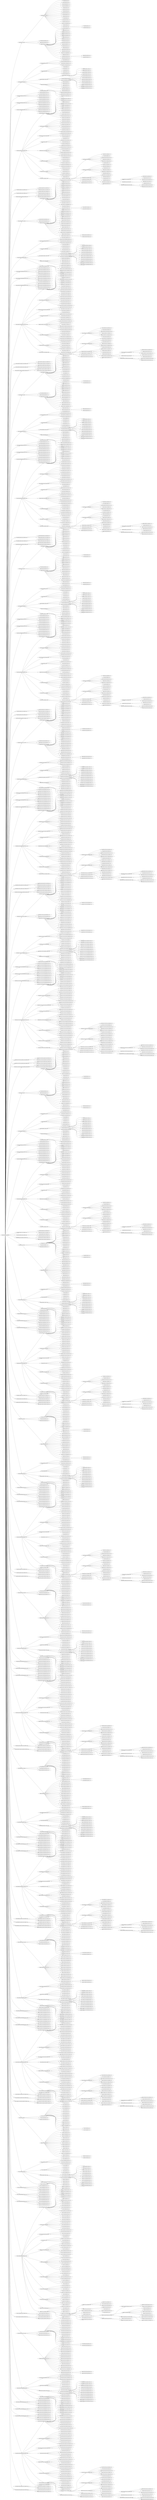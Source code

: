 digraph ClanTree {
rankdir=LR
Price_Africa_Corn_123_2660_IN -> Price_Africa_Corn_4_38_LI;
Price_Africa_Corn_4_38_LI -> Price_Africa_Corn_17_18_IN;
Price_Africa_Corn_17_18_IN -> Price_Africa_Corn_0_1_LI;
Price_Africa_Corn_17_18_IN -> Price_Africa_FiberCrop_0_1_LI;
Price_Africa_Corn_17_18_IN -> Price_Africa_FodderGrass_0_1_LI;
Price_Africa_Corn_17_18_IN -> Price_Africa_FodderHerb_0_1_LI;
Price_Africa_Corn_17_18_IN -> Price_Africa_Forest_0_1_LI;
Price_Africa_Corn_17_18_IN -> Price_Africa_MiscCrop_0_1_LI;
Price_Africa_Corn_17_18_IN -> Price_Africa_OilCrop_0_1_LI;
Price_Africa_Corn_17_18_IN -> Price_Africa_OtherGrain_0_1_LI;
Price_Africa_Corn_17_18_IN -> Price_Africa_PalmFruit_0_1_LI;
Price_Africa_Corn_17_18_IN -> Price_Africa_Pasture_0_1_LI;
Price_Africa_Corn_17_18_IN -> Price_Africa_Rice_0_1_LI;
Price_Africa_Corn_17_18_IN -> Price_Africa_Root_Tuber_0_1_LI;
Price_Africa_Corn_17_18_IN -> Price_Africa_SugarCrop_0_1_LI;
Price_Africa_Corn_17_18_IN -> Price_Africa_UnmanagedLand_0_1_LI;
Price_Africa_Corn_17_18_IN -> Price_Africa_Wheat_0_1_LI;
Price_Africa_Corn_17_18_IN -> Price_Africa_biomass_2_2_LI;
Price_Africa_biomass_2_2_LI -> Price_Africa_biomass_0_1_LI;
Price_Africa_biomass_2_2_LI -> Price_Africa_biomass2_0_1_LI;
Price_Africa_Corn_17_18_IN -> Price_Africa_biomassOil_0_1_LI;
Price_Africa_Corn_4_38_LI -> Price_Africa_land_allocator_0_1_LI;
Price_Africa_Corn_4_38_LI -> Demand_Africa_land_allocator_0_1_LI;
Price_Africa_Corn_4_38_LI -> Demand_Africa_Corn_17_18_IN;
Demand_Africa_Corn_17_18_IN -> Demand_Africa_Corn_0_1_LI;
Demand_Africa_Corn_17_18_IN -> Demand_Africa_FiberCrop_0_1_LI;
Demand_Africa_Corn_17_18_IN -> Demand_Africa_FodderGrass_0_1_LI;
Demand_Africa_Corn_17_18_IN -> Demand_Africa_FodderHerb_0_1_LI;
Demand_Africa_Corn_17_18_IN -> Demand_Africa_Forest_0_1_LI;
Demand_Africa_Corn_17_18_IN -> Demand_Africa_MiscCrop_0_1_LI;
Demand_Africa_Corn_17_18_IN -> Demand_Africa_OilCrop_0_1_LI;
Demand_Africa_Corn_17_18_IN -> Demand_Africa_OtherGrain_0_1_LI;
Demand_Africa_Corn_17_18_IN -> Demand_Africa_PalmFruit_0_1_LI;
Demand_Africa_Corn_17_18_IN -> Demand_Africa_Pasture_0_1_LI;
Demand_Africa_Corn_17_18_IN -> Demand_Africa_Rice_0_1_LI;
Demand_Africa_Corn_17_18_IN -> Demand_Africa_Root_Tuber_0_1_LI;
Demand_Africa_Corn_17_18_IN -> Demand_Africa_SugarCrop_0_1_LI;
Demand_Africa_Corn_17_18_IN -> Demand_Africa_UnmanagedLand_0_1_LI;
Demand_Africa_Corn_17_18_IN -> Demand_Africa_Wheat_0_1_LI;
Demand_Africa_Corn_17_18_IN -> Demand_Africa_biomass2_2_2_LI;
Demand_Africa_biomass2_2_2_LI -> Demand_Africa_biomass2_0_1_LI;
Demand_Africa_biomass2_2_2_LI -> Demand_Africa_biomass_0_1_LI;
Demand_Africa_Corn_17_18_IN -> Demand_Africa_biomassOil_0_1_LI;
Price_Africa_Corn_123_2660_IN -> Price_Africa_FeedCrops_5_30_LI;
Price_Africa_FeedCrops_5_30_LI -> Price_Africa_FeedCrops_4_4_IN;
Price_Africa_FeedCrops_4_4_IN -> Price_Africa_FeedCrops_0_1_LI;
Price_Africa_FeedCrops_4_4_IN -> Price_Africa_FodderHerb_Residue_0_1_LI;
Price_Africa_FeedCrops_4_4_IN -> Price_Africa_Pasture_FodderGrass_0_1_LI;
Price_Africa_FeedCrops_4_4_IN -> Price_Africa_Scavenging_Other_0_1_LI;
Price_Africa_FeedCrops_5_30_LI -> Price_Africa_Beef_5_5_IN;
Price_Africa_Beef_5_5_IN -> Price_Africa_Beef_0_1_LI;
Price_Africa_Beef_5_5_IN -> Price_Africa_Dairy_0_1_LI;
Price_Africa_Beef_5_5_IN -> Price_Africa_Pork_0_1_LI;
Price_Africa_Beef_5_5_IN -> Price_Africa_Poultry_0_1_LI;
Price_Africa_Beef_5_5_IN -> Price_Africa_SheepGoat_0_1_LI;
Price_Africa_FeedCrops_5_30_LI -> Price_Africa_Exports_Meat_3_12_IN;
Price_Africa_Exports_Meat_3_12_IN -> Price_Africa_Exports_Meat_4_4_LI;
Price_Africa_Exports_Meat_4_4_LI -> Price_Africa_Exports_Meat_0_1_LI;
Price_Africa_Exports_Meat_4_4_LI -> Price_Africa_Exports_Meat2_0_1_LI;
Price_Africa_Exports_Meat_4_4_LI -> Demand_Africa_Exports_Meat2_0_1_LI;
Price_Africa_Exports_Meat_4_4_LI -> Demand_Africa_Exports_Meat_0_1_LI;
Price_Africa_Exports_Meat_3_12_IN -> Price_Africa_FoodDemand_Meat_4_4_LI;
Price_Africa_FoodDemand_Meat_4_4_LI -> Price_Africa_FoodDemand_Meat_0_1_LI;
Price_Africa_FoodDemand_Meat_4_4_LI -> Price_Africa_FoodDemand_Meat2_0_1_LI;
Price_Africa_FoodDemand_Meat_4_4_LI -> Demand_Africa_FoodDemand_Meat2_0_1_LI;
Price_Africa_FoodDemand_Meat_4_4_LI -> Demand_Africa_FoodDemand_Meat_0_1_LI;
Price_Africa_Exports_Meat_3_12_IN -> Price_Africa_NonFoodDemand_Meat_4_4_LI;
Price_Africa_NonFoodDemand_Meat_4_4_LI -> Price_Africa_NonFoodDemand_Meat_0_1_LI;
Price_Africa_NonFoodDemand_Meat_4_4_LI -> Price_Africa_NonFoodDemand_Meat2_0_1_LI;
Price_Africa_NonFoodDemand_Meat_4_4_LI -> Demand_Africa_NonFoodDemand_Meat2_0_1_LI;
Price_Africa_NonFoodDemand_Meat_4_4_LI -> Demand_Africa_NonFoodDemand_Meat_0_1_LI;
Price_Africa_FeedCrops_5_30_LI -> Demand_Africa_Beef_5_5_IN;
Demand_Africa_Beef_5_5_IN -> Demand_Africa_Beef_0_1_LI;
Demand_Africa_Beef_5_5_IN -> Demand_Africa_Dairy_0_1_LI;
Demand_Africa_Beef_5_5_IN -> Demand_Africa_Pork_0_1_LI;
Demand_Africa_Beef_5_5_IN -> Demand_Africa_Poultry_0_1_LI;
Demand_Africa_Beef_5_5_IN -> Demand_Africa_SheepGoat_0_1_LI;
Price_Africa_FeedCrops_5_30_LI -> Demand_Africa_FeedCrops_4_4_IN;
Demand_Africa_FeedCrops_4_4_IN -> Demand_Africa_FeedCrops_0_1_LI;
Demand_Africa_FeedCrops_4_4_IN -> Demand_Africa_FodderHerb_Residue_0_1_LI;
Demand_Africa_FeedCrops_4_4_IN -> Demand_Africa_Pasture_FodderGrass_0_1_LI;
Demand_Africa_FeedCrops_4_4_IN -> Demand_Africa_Scavenging_Other_0_1_LI;
Price_Africa_Corn_123_2660_IN -> Price_Africa_FoodDemand_Crops_4_4_LI;
Price_Africa_FoodDemand_Crops_4_4_LI -> Price_Africa_FoodDemand_Crops_0_1_LI;
Price_Africa_FoodDemand_Crops_4_4_LI -> Price_Africa_FoodDemand_Crops2_0_1_LI;
Price_Africa_FoodDemand_Crops_4_4_LI -> Demand_Africa_FoodDemand_Crops2_0_1_LI;
Price_Africa_FoodDemand_Crops_4_4_LI -> Demand_Africa_FoodDemand_Crops_0_1_LI;
Price_Africa_Corn_123_2660_IN -> Price_Africa_NonFoodDemand_Crops_4_4_LI;
Price_Africa_NonFoodDemand_Crops_4_4_LI -> Price_Africa_NonFoodDemand_Crops_0_1_LI;
Price_Africa_NonFoodDemand_Crops_4_4_LI -> Price_Africa_NonFoodDemand_Crops2_0_1_LI;
Price_Africa_NonFoodDemand_Crops_4_4_LI -> Demand_Africa_NonFoodDemand_Crops2_0_1_LI;
Price_Africa_NonFoodDemand_Crops_4_4_LI -> Demand_Africa_NonFoodDemand_Crops_0_1_LI;
Price_Africa_Corn_123_2660_IN -> Price_Africa_NonFoodDemand_Forest_4_4_LI;
Price_Africa_NonFoodDemand_Forest_4_4_LI -> Price_Africa_NonFoodDemand_Forest_0_1_LI;
Price_Africa_NonFoodDemand_Forest_4_4_LI -> Price_Africa_NonFoodDemand_Forest2_0_1_LI;
Price_Africa_NonFoodDemand_Forest_4_4_LI -> Demand_Africa_NonFoodDemand_Forest2_0_1_LI;
Price_Africa_NonFoodDemand_Forest_4_4_LI -> Demand_Africa_NonFoodDemand_Forest_0_1_LI;
Price_Africa_Corn_123_2660_IN -> Price_Africa_global_carbon_storage_8_106_LI;
Price_Africa_global_carbon_storage_8_106_LI -> Price_Africa_global_carbon_storage_12_12_PI;
Price_Africa_global_carbon_storage_12_12_PI -> Price_Africa_global_carbon_storage_0_1_LI;
Price_Africa_global_carbon_storage_12_12_PI -> Price_Africa_global_solar_resource_0_1_LI;
Price_Africa_global_carbon_storage_12_12_PI -> Price_Africa_limestone_0_1_LI;
Price_Africa_global_carbon_storage_12_12_PI -> Price_Africa_misc_emissions_sources_0_1_LI;
Price_Africa_global_carbon_storage_12_12_PI -> Price_Africa_nuclearFuelGenII_0_1_LI;
Price_Africa_global_carbon_storage_12_12_PI -> Price_Africa_nuclearFuelGenIII_0_1_LI;
Price_Africa_global_carbon_storage_12_12_PI -> Price_Africa_regional_biomass_0_1_LI;
Price_Africa_global_carbon_storage_12_12_PI -> Price_Africa_regional_biomassOil_0_1_LI;
Price_Africa_global_carbon_storage_12_12_PI -> Price_Africa_regional_coal_0_1_LI;
Price_Africa_global_carbon_storage_12_12_PI -> Price_Africa_regional_crude_oil_0_1_LI;
Price_Africa_global_carbon_storage_12_12_PI -> Price_Africa_regional_natural_gas_0_1_LI;
Price_Africa_global_carbon_storage_12_12_PI -> Price_Africa_wind_no_backup_0_1_LI;
Price_Africa_global_carbon_storage_8_106_LI -> Price_Africa_carbon_storage_8_8_PI;
Price_Africa_carbon_storage_8_8_PI -> Price_Africa_carbon_storage_0_1_LI;
Price_Africa_carbon_storage_8_8_PI -> Price_Africa_solar_no_backup_0_1_LI;
Price_Africa_carbon_storage_8_8_PI -> Price_Africa_industrial_processes_0_1_LI;
Price_Africa_carbon_storage_8_8_PI -> Price_Africa_urban_processes_0_1_LI;
Price_Africa_carbon_storage_8_8_PI -> Price_Africa_delivered_biomass_0_1_LI;
Price_Africa_carbon_storage_8_8_PI -> Price_Africa_delivered_coal_0_1_LI;
Price_Africa_carbon_storage_8_8_PI -> Price_Africa_gas_processing_0_1_LI;
Price_Africa_carbon_storage_8_8_PI -> Price_Africa_regional_unconventional_oil_0_1_LI;
Price_Africa_global_carbon_storage_8_106_LI -> Price_Africa_H2_Central_Production_3_3_PI;
Price_Africa_H2_Central_Production_3_3_PI -> Price_Africa_H2_Central_Production_0_1_LI;
Price_Africa_H2_Central_Production_3_3_PI -> Price_Africa_urban_processes2_0_1_LI;
Price_Africa_H2_Central_Production_3_3_PI -> Price_Africa_gas_pipeline_0_1_LI;
Price_Africa_global_carbon_storage_8_106_LI -> Price_Africa_H2_td_4_4_PI;
Price_Africa_H2_td_4_4_PI -> Price_Africa_H2_td_0_1_LI;
Price_Africa_H2_td_4_4_PI -> Demand_Africa_urban_processes2_0_1_LI;
Price_Africa_H2_td_4_4_PI -> Price_Africa_delivered_gas_0_1_LI;
Price_Africa_H2_td_4_4_PI -> Price_Africa_wholesale_gas_0_1_LI;
Price_Africa_global_carbon_storage_8_106_LI -> Demand_Africa_urban_processes_7_7_PI;
Demand_Africa_urban_processes_7_7_PI -> Demand_Africa_urban_processes_0_1_LI;
Demand_Africa_urban_processes_7_7_PI -> Price_Africa_H2_Forecourt_Production_0_1_LI;
Demand_Africa_urban_processes_7_7_PI -> Price_Africa_backup_electricity_0_1_LI;
Demand_Africa_urban_processes_7_7_PI -> Price_Africa_csp_backup_0_1_LI;
Demand_Africa_urban_processes_7_7_PI -> Price_Africa_refined_liquids_electricity_0_1_LI;
Demand_Africa_urban_processes_7_7_PI -> Price_Africa_refined_liquids_enduse_0_1_LI;
Demand_Africa_urban_processes_7_7_PI -> Price_Africa_refined_liquids_industrial_0_1_LI;
Price_Africa_global_carbon_storage_8_106_LI -> Price_Africa_H2_Enduse_6_6_PI;
Price_Africa_H2_Enduse_6_6_PI -> Price_Africa_H2_Enduse_0_1_LI;
Price_Africa_H2_Enduse_6_6_PI -> Price_Africa_elect_td_bld_0_1_LI;
Price_Africa_H2_Enduse_6_6_PI -> Price_Africa_trn_freight_0_1_LI;
Price_Africa_H2_Enduse_6_6_PI -> Price_Africa_trn_shipping_intl_0_1_LI;
Price_Africa_H2_Enduse_6_6_PI -> Price_Africa_industrial_feedstocks_0_1_LI;
Price_Africa_H2_Enduse_6_6_PI -> Price_Africa_process_heat_cement_0_1_LI;
Price_Africa_global_carbon_storage_8_106_LI -> Price_Africa_trn_pass_road_6_6_PI;
Price_Africa_trn_pass_road_6_6_PI -> Price_Africa_trn_pass_road_0_1_LI;
Price_Africa_trn_pass_road_6_6_PI -> Price_Africa_building_0_1_LI;
Price_Africa_trn_pass_road_6_6_PI -> Price_Africa_electricity_0_1_LI;
Price_Africa_trn_pass_road_6_6_PI -> Price_Africa_trn_freight2_0_1_LI;
Price_Africa_trn_pass_road_6_6_PI -> Price_Africa_trn_shipping_intl2_0_1_LI;
Price_Africa_trn_pass_road_6_6_PI -> Price_Africa_cement_0_1_LI;
Price_Africa_global_carbon_storage_8_106_LI -> Price_Africa_trn_passenger_2_60_PI;
Price_Africa_trn_passenger_2_60_PI -> Price_Africa_trn_passenger_4_58_LI;
Price_Africa_trn_passenger_4_58_LI -> Price_Africa_trn_passenger_6_6_PI;
Price_Africa_trn_passenger_6_6_PI -> Price_Africa_trn_passenger_0_1_LI;
Price_Africa_trn_passenger_6_6_PI -> Price_Africa_building2_0_1_LI;
Price_Africa_trn_passenger_6_6_PI -> Price_Africa_industrial_energy_use_0_1_LI;
Price_Africa_trn_passenger_6_6_PI -> Demand_Africa_trn_freight2_0_1_LI;
Price_Africa_trn_passenger_6_6_PI -> Demand_Africa_trn_shipping_intl2_0_1_LI;
Price_Africa_trn_passenger_6_6_PI -> Price_Africa_cement2_0_1_LI;
Price_Africa_trn_passenger_4_58_LI -> Price_Africa_trn_passenger2_6_6_PI;
Price_Africa_trn_passenger2_6_6_PI -> Price_Africa_trn_passenger2_0_1_LI;
Price_Africa_trn_passenger2_6_6_PI -> Demand_Africa_building2_0_1_LI;
Price_Africa_trn_passenger2_6_6_PI -> Price_Africa_industry_0_1_LI;
Price_Africa_trn_passenger2_6_6_PI -> Demand_Africa_trn_freight_0_1_LI;
Price_Africa_trn_passenger2_6_6_PI -> Demand_Africa_trn_shipping_intl_0_1_LI;
Price_Africa_trn_passenger2_6_6_PI -> Demand_Africa_cement2_0_1_LI;
Price_Africa_trn_passenger_4_58_LI -> Demand_Africa_trn_passenger2_4_4_PI;
Demand_Africa_trn_passenger2_4_4_PI -> Demand_Africa_trn_passenger2_0_1_LI;
Demand_Africa_trn_passenger2_4_4_PI -> Demand_Africa_building_0_1_LI;
Demand_Africa_trn_passenger2_4_4_PI -> Price_Africa_industry2_0_1_LI;
Demand_Africa_trn_passenger2_4_4_PI -> Demand_Africa_cement_0_1_LI;
Price_Africa_trn_passenger_4_58_LI -> Demand_Africa_trn_passenger_2_42_PI;
Demand_Africa_trn_passenger_2_42_PI -> Demand_Africa_trn_passenger_3_41_LI;
Demand_Africa_trn_passenger_3_41_LI -> Demand_Africa_trn_passenger_3_3_PI;
Demand_Africa_trn_passenger_3_3_PI -> Demand_Africa_trn_passenger_0_1_LI;
Demand_Africa_trn_passenger_3_3_PI -> Demand_Africa_industry2_0_1_LI;
Demand_Africa_trn_passenger_3_3_PI -> Demand_Africa_process_heat_cement_0_1_LI;
Demand_Africa_trn_passenger_3_41_LI -> Demand_Africa_trn_pass_road_2_2_PI;
Demand_Africa_trn_pass_road_2_2_PI -> Demand_Africa_trn_pass_road_0_1_LI;
Demand_Africa_trn_pass_road_2_2_PI -> Demand_Africa_industry_0_1_LI;
Demand_Africa_trn_passenger_3_41_LI -> Demand_Africa_refined_liquids_enduse_2_36_PI;
Demand_Africa_refined_liquids_enduse_2_36_PI -> Demand_Africa_refined_liquids_enduse_3_34_LI;
Demand_Africa_refined_liquids_enduse_2_36_PI -> Demand_Africa_industrial_processes_2_2_LI;
Demand_Africa_trn_passenger_2_42_PI -> Demand_Africa_limestone_0_1_LI;
Price_Africa_trn_passenger_2_60_PI -> Price_Africa_electricity_net_ownuse_2_2_LI;
Price_Africa_electricity_net_ownuse_2_2_LI -> Price_Africa_electricity_net_ownuse_0_1_LI;
Price_Africa_electricity_net_ownuse_2_2_LI -> Demand_Africa_electricity_net_ownuse_0_1_LI;
Price_Africa_Corn_123_2660_IN -> Price_Africa_regional_corn_for_ethanol_2_2_LI;
Price_Africa_regional_corn_for_ethanol_2_2_LI -> Price_Africa_regional_corn_for_ethanol_0_1_LI;
Price_Africa_regional_corn_for_ethanol_2_2_LI -> Demand_Africa_regional_corn_for_ethanol_0_1_LI;
Price_Africa_Corn_123_2660_IN -> Price_Africa_regional_sugar_for_ethanol_2_2_LI;
Price_Africa_regional_sugar_for_ethanol_2_2_LI -> Price_Africa_regional_sugar_for_ethanol_0_1_LI;
Price_Africa_regional_sugar_for_ethanol_2_2_LI -> Demand_Africa_regional_sugar_for_ethanol_0_1_LI;
Price_Africa_Corn_123_2660_IN -> Price_Africa_regional_sugarbeet_for_ethanol_2_2_LI;
Price_Africa_regional_sugarbeet_for_ethanol_2_2_LI -> Price_Africa_regional_sugarbeet_for_ethanol_0_1_LI;
Price_Africa_regional_sugarbeet_for_ethanol_2_2_LI -> Demand_Africa_regional_sugarbeet_for_ethanol_0_1_LI;
Price_Africa_Corn_123_2660_IN -> Price_Australia_NZ_Corn_4_36_LI;
Price_Australia_NZ_Corn_4_36_LI -> Price_Australia_NZ_Corn_16_17_IN;
Price_Australia_NZ_Corn_16_17_IN -> Price_Australia_NZ_Corn_0_1_LI;
Price_Australia_NZ_Corn_16_17_IN -> Price_Australia_NZ_FiberCrop_0_1_LI;
Price_Australia_NZ_Corn_16_17_IN -> Price_Australia_NZ_FodderGrass_0_1_LI;
Price_Australia_NZ_Corn_16_17_IN -> Price_Australia_NZ_FodderHerb_0_1_LI;
Price_Australia_NZ_Corn_16_17_IN -> Price_Australia_NZ_Forest_0_1_LI;
Price_Australia_NZ_Corn_16_17_IN -> Price_Australia_NZ_MiscCrop_0_1_LI;
Price_Australia_NZ_Corn_16_17_IN -> Price_Australia_NZ_OilCrop_0_1_LI;
Price_Australia_NZ_Corn_16_17_IN -> Price_Australia_NZ_OtherGrain_0_1_LI;
Price_Australia_NZ_Corn_16_17_IN -> Price_Australia_NZ_PalmFruit_0_1_LI;
Price_Australia_NZ_Corn_16_17_IN -> Price_Australia_NZ_Pasture_0_1_LI;
Price_Australia_NZ_Corn_16_17_IN -> Price_Australia_NZ_Rice_0_1_LI;
Price_Australia_NZ_Corn_16_17_IN -> Price_Australia_NZ_Root_Tuber_0_1_LI;
Price_Australia_NZ_Corn_16_17_IN -> Price_Australia_NZ_SugarCrop_0_1_LI;
Price_Australia_NZ_Corn_16_17_IN -> Price_Australia_NZ_UnmanagedLand_0_1_LI;
Price_Australia_NZ_Corn_16_17_IN -> Price_Australia_NZ_Wheat_0_1_LI;
Price_Australia_NZ_Corn_16_17_IN -> Price_Australia_NZ_biomass_2_2_LI;
Price_Australia_NZ_biomass_2_2_LI -> Price_Australia_NZ_biomass_0_1_LI;
Price_Australia_NZ_biomass_2_2_LI -> Price_Australia_NZ_biomass2_0_1_LI;
Price_Australia_NZ_Corn_4_36_LI -> Price_Australia_NZ_land_allocator_0_1_LI;
Price_Australia_NZ_Corn_4_36_LI -> Demand_Australia_NZ_land_allocator_0_1_LI;
Price_Australia_NZ_Corn_4_36_LI -> Demand_Australia_NZ_Corn_16_17_IN;
Demand_Australia_NZ_Corn_16_17_IN -> Demand_Australia_NZ_Corn_0_1_LI;
Demand_Australia_NZ_Corn_16_17_IN -> Demand_Australia_NZ_FiberCrop_0_1_LI;
Demand_Australia_NZ_Corn_16_17_IN -> Demand_Australia_NZ_FodderGrass_0_1_LI;
Demand_Australia_NZ_Corn_16_17_IN -> Demand_Australia_NZ_FodderHerb_0_1_LI;
Demand_Australia_NZ_Corn_16_17_IN -> Demand_Australia_NZ_Forest_0_1_LI;
Demand_Australia_NZ_Corn_16_17_IN -> Demand_Australia_NZ_MiscCrop_0_1_LI;
Demand_Australia_NZ_Corn_16_17_IN -> Demand_Australia_NZ_OilCrop_0_1_LI;
Demand_Australia_NZ_Corn_16_17_IN -> Demand_Australia_NZ_OtherGrain_0_1_LI;
Demand_Australia_NZ_Corn_16_17_IN -> Demand_Australia_NZ_PalmFruit_0_1_LI;
Demand_Australia_NZ_Corn_16_17_IN -> Demand_Australia_NZ_Pasture_0_1_LI;
Demand_Australia_NZ_Corn_16_17_IN -> Demand_Australia_NZ_Rice_0_1_LI;
Demand_Australia_NZ_Corn_16_17_IN -> Demand_Australia_NZ_Root_Tuber_0_1_LI;
Demand_Australia_NZ_Corn_16_17_IN -> Demand_Australia_NZ_SugarCrop_0_1_LI;
Demand_Australia_NZ_Corn_16_17_IN -> Demand_Australia_NZ_UnmanagedLand_0_1_LI;
Demand_Australia_NZ_Corn_16_17_IN -> Demand_Australia_NZ_Wheat_0_1_LI;
Demand_Australia_NZ_Corn_16_17_IN -> Demand_Australia_NZ_biomass2_2_2_LI;
Demand_Australia_NZ_biomass2_2_2_LI -> Demand_Australia_NZ_biomass2_0_1_LI;
Demand_Australia_NZ_biomass2_2_2_LI -> Demand_Australia_NZ_biomass_0_1_LI;
Price_Africa_Corn_123_2660_IN -> Price_Australia_NZ_FeedCrops_5_30_LI;
Price_Australia_NZ_FeedCrops_5_30_LI -> Price_Australia_NZ_FeedCrops_4_4_IN;
Price_Australia_NZ_FeedCrops_4_4_IN -> Price_Australia_NZ_FeedCrops_0_1_LI;
Price_Australia_NZ_FeedCrops_4_4_IN -> Price_Australia_NZ_FodderHerb_Residue_0_1_LI;
Price_Australia_NZ_FeedCrops_4_4_IN -> Price_Australia_NZ_Pasture_FodderGrass_0_1_LI;
Price_Australia_NZ_FeedCrops_4_4_IN -> Price_Australia_NZ_Scavenging_Other_0_1_LI;
Price_Australia_NZ_FeedCrops_5_30_LI -> Price_Australia_NZ_Beef_5_5_IN;
Price_Australia_NZ_Beef_5_5_IN -> Price_Australia_NZ_Beef_0_1_LI;
Price_Australia_NZ_Beef_5_5_IN -> Price_Australia_NZ_Dairy_0_1_LI;
Price_Australia_NZ_Beef_5_5_IN -> Price_Australia_NZ_Pork_0_1_LI;
Price_Australia_NZ_Beef_5_5_IN -> Price_Australia_NZ_Poultry_0_1_LI;
Price_Australia_NZ_Beef_5_5_IN -> Price_Australia_NZ_SheepGoat_0_1_LI;
Price_Australia_NZ_FeedCrops_5_30_LI -> Price_Australia_NZ_Exports_Meat_3_12_IN;
Price_Australia_NZ_Exports_Meat_3_12_IN -> Price_Australia_NZ_Exports_Meat_4_4_LI;
Price_Australia_NZ_Exports_Meat_4_4_LI -> Price_Australia_NZ_Exports_Meat_0_1_LI;
Price_Australia_NZ_Exports_Meat_4_4_LI -> Price_Australia_NZ_Exports_Meat2_0_1_LI;
Price_Australia_NZ_Exports_Meat_4_4_LI -> Demand_Australia_NZ_Exports_Meat2_0_1_LI;
Price_Australia_NZ_Exports_Meat_4_4_LI -> Demand_Australia_NZ_Exports_Meat_0_1_LI;
Price_Australia_NZ_Exports_Meat_3_12_IN -> Price_Australia_NZ_FoodDemand_Meat_4_4_LI;
Price_Australia_NZ_FoodDemand_Meat_4_4_LI -> Price_Australia_NZ_FoodDemand_Meat_0_1_LI;
Price_Australia_NZ_FoodDemand_Meat_4_4_LI -> Price_Australia_NZ_FoodDemand_Meat2_0_1_LI;
Price_Australia_NZ_FoodDemand_Meat_4_4_LI -> Demand_Australia_NZ_FoodDemand_Meat2_0_1_LI;
Price_Australia_NZ_FoodDemand_Meat_4_4_LI -> Demand_Australia_NZ_FoodDemand_Meat_0_1_LI;
Price_Australia_NZ_Exports_Meat_3_12_IN -> Price_Australia_NZ_NonFoodDemand_Meat_4_4_LI;
Price_Australia_NZ_NonFoodDemand_Meat_4_4_LI -> Price_Australia_NZ_NonFoodDemand_Meat_0_1_LI;
Price_Australia_NZ_NonFoodDemand_Meat_4_4_LI -> Price_Australia_NZ_NonFoodDemand_Meat2_0_1_LI;
Price_Australia_NZ_NonFoodDemand_Meat_4_4_LI -> Demand_Australia_NZ_NonFoodDemand_Meat2_0_1_LI;
Price_Australia_NZ_NonFoodDemand_Meat_4_4_LI -> Demand_Australia_NZ_NonFoodDemand_Meat_0_1_LI;
Price_Australia_NZ_FeedCrops_5_30_LI -> Demand_Australia_NZ_Beef_5_5_IN;
Demand_Australia_NZ_Beef_5_5_IN -> Demand_Australia_NZ_Beef_0_1_LI;
Demand_Australia_NZ_Beef_5_5_IN -> Demand_Australia_NZ_Dairy_0_1_LI;
Demand_Australia_NZ_Beef_5_5_IN -> Demand_Australia_NZ_Pork_0_1_LI;
Demand_Australia_NZ_Beef_5_5_IN -> Demand_Australia_NZ_Poultry_0_1_LI;
Demand_Australia_NZ_Beef_5_5_IN -> Demand_Australia_NZ_SheepGoat_0_1_LI;
Price_Australia_NZ_FeedCrops_5_30_LI -> Demand_Australia_NZ_FeedCrops_4_4_IN;
Demand_Australia_NZ_FeedCrops_4_4_IN -> Demand_Australia_NZ_FeedCrops_0_1_LI;
Demand_Australia_NZ_FeedCrops_4_4_IN -> Demand_Australia_NZ_FodderHerb_Residue_0_1_LI;
Demand_Australia_NZ_FeedCrops_4_4_IN -> Demand_Australia_NZ_Pasture_FodderGrass_0_1_LI;
Demand_Australia_NZ_FeedCrops_4_4_IN -> Demand_Australia_NZ_Scavenging_Other_0_1_LI;
Price_Africa_Corn_123_2660_IN -> Price_Australia_NZ_FoodDemand_Crops_4_4_LI;
Price_Australia_NZ_FoodDemand_Crops_4_4_LI -> Price_Australia_NZ_FoodDemand_Crops_0_1_LI;
Price_Australia_NZ_FoodDemand_Crops_4_4_LI -> Price_Australia_NZ_FoodDemand_Crops2_0_1_LI;
Price_Australia_NZ_FoodDemand_Crops_4_4_LI -> Demand_Australia_NZ_FoodDemand_Crops2_0_1_LI;
Price_Australia_NZ_FoodDemand_Crops_4_4_LI -> Demand_Australia_NZ_FoodDemand_Crops_0_1_LI;
Price_Africa_Corn_123_2660_IN -> Price_Australia_NZ_NonFoodDemand_Crops_4_4_LI;
Price_Australia_NZ_NonFoodDemand_Crops_4_4_LI -> Price_Australia_NZ_NonFoodDemand_Crops_0_1_LI;
Price_Australia_NZ_NonFoodDemand_Crops_4_4_LI -> Price_Australia_NZ_NonFoodDemand_Crops2_0_1_LI;
Price_Australia_NZ_NonFoodDemand_Crops_4_4_LI -> Demand_Australia_NZ_NonFoodDemand_Crops2_0_1_LI;
Price_Australia_NZ_NonFoodDemand_Crops_4_4_LI -> Demand_Australia_NZ_NonFoodDemand_Crops_0_1_LI;
Price_Africa_Corn_123_2660_IN -> Price_Australia_NZ_NonFoodDemand_Forest_4_4_LI;
Price_Australia_NZ_NonFoodDemand_Forest_4_4_LI -> Price_Australia_NZ_NonFoodDemand_Forest_0_1_LI;
Price_Australia_NZ_NonFoodDemand_Forest_4_4_LI -> Price_Australia_NZ_NonFoodDemand_Forest2_0_1_LI;
Price_Australia_NZ_NonFoodDemand_Forest_4_4_LI -> Demand_Australia_NZ_NonFoodDemand_Forest2_0_1_LI;
Price_Australia_NZ_NonFoodDemand_Forest_4_4_LI -> Demand_Australia_NZ_NonFoodDemand_Forest_0_1_LI;
Price_Africa_Corn_123_2660_IN -> Price_Australia_NZ_global_carbon_storage_8_104_LI;
Price_Australia_NZ_global_carbon_storage_8_104_LI -> Price_Australia_NZ_global_carbon_storage_11_11_PI;
Price_Australia_NZ_global_carbon_storage_11_11_PI -> Price_Australia_NZ_global_carbon_storage_0_1_LI;
Price_Australia_NZ_global_carbon_storage_11_11_PI -> Price_Australia_NZ_global_solar_resource_0_1_LI;
Price_Australia_NZ_global_carbon_storage_11_11_PI -> Price_Australia_NZ_limestone_0_1_LI;
Price_Australia_NZ_global_carbon_storage_11_11_PI -> Price_Australia_NZ_misc_emissions_sources_0_1_LI;
Price_Australia_NZ_global_carbon_storage_11_11_PI -> Price_Australia_NZ_nuclearFuelGenII_0_1_LI;
Price_Australia_NZ_global_carbon_storage_11_11_PI -> Price_Australia_NZ_nuclearFuelGenIII_0_1_LI;
Price_Australia_NZ_global_carbon_storage_11_11_PI -> Price_Australia_NZ_regional_biomass_0_1_LI;
Price_Australia_NZ_global_carbon_storage_11_11_PI -> Price_Australia_NZ_regional_coal_0_1_LI;
Price_Australia_NZ_global_carbon_storage_11_11_PI -> Price_Australia_NZ_regional_crude_oil_0_1_LI;
Price_Australia_NZ_global_carbon_storage_11_11_PI -> Price_Australia_NZ_regional_natural_gas_0_1_LI;
Price_Australia_NZ_global_carbon_storage_11_11_PI -> Price_Australia_NZ_wind_no_backup_0_1_LI;
Price_Australia_NZ_global_carbon_storage_8_104_LI -> Price_Australia_NZ_carbon_storage_8_8_PI;
Price_Australia_NZ_carbon_storage_8_8_PI -> Price_Australia_NZ_carbon_storage_0_1_LI;
Price_Australia_NZ_carbon_storage_8_8_PI -> Price_Australia_NZ_solar_no_backup_0_1_LI;
Price_Australia_NZ_carbon_storage_8_8_PI -> Price_Australia_NZ_industrial_processes_0_1_LI;
Price_Australia_NZ_carbon_storage_8_8_PI -> Price_Australia_NZ_urban_processes_0_1_LI;
Price_Australia_NZ_carbon_storage_8_8_PI -> Price_Australia_NZ_delivered_biomass_0_1_LI;
Price_Australia_NZ_carbon_storage_8_8_PI -> Price_Australia_NZ_delivered_coal_0_1_LI;
Price_Australia_NZ_carbon_storage_8_8_PI -> Price_Australia_NZ_gas_processing_0_1_LI;
Price_Australia_NZ_carbon_storage_8_8_PI -> Price_Australia_NZ_regional_unconventional_oil_0_1_LI;
Price_Australia_NZ_global_carbon_storage_8_104_LI -> Price_Australia_NZ_H2_Central_Production_3_3_PI;
Price_Australia_NZ_H2_Central_Production_3_3_PI -> Price_Australia_NZ_H2_Central_Production_0_1_LI;
Price_Australia_NZ_H2_Central_Production_3_3_PI -> Price_Australia_NZ_urban_processes2_0_1_LI;
Price_Australia_NZ_H2_Central_Production_3_3_PI -> Price_Australia_NZ_gas_pipeline_0_1_LI;
Price_Australia_NZ_global_carbon_storage_8_104_LI -> Price_Australia_NZ_H2_td_4_4_PI;
Price_Australia_NZ_H2_td_4_4_PI -> Price_Australia_NZ_H2_td_0_1_LI;
Price_Australia_NZ_H2_td_4_4_PI -> Demand_Australia_NZ_urban_processes2_0_1_LI;
Price_Australia_NZ_H2_td_4_4_PI -> Price_Australia_NZ_delivered_gas_0_1_LI;
Price_Australia_NZ_H2_td_4_4_PI -> Price_Australia_NZ_wholesale_gas_0_1_LI;
Price_Australia_NZ_global_carbon_storage_8_104_LI -> Demand_Australia_NZ_urban_processes_7_7_PI;
Demand_Australia_NZ_urban_processes_7_7_PI -> Demand_Australia_NZ_urban_processes_0_1_LI;
Demand_Australia_NZ_urban_processes_7_7_PI -> Price_Australia_NZ_H2_Forecourt_Production_0_1_LI;
Demand_Australia_NZ_urban_processes_7_7_PI -> Price_Australia_NZ_backup_electricity_0_1_LI;
Demand_Australia_NZ_urban_processes_7_7_PI -> Price_Australia_NZ_csp_backup_0_1_LI;
Demand_Australia_NZ_urban_processes_7_7_PI -> Price_Australia_NZ_refined_liquids_electricity_0_1_LI;
Demand_Australia_NZ_urban_processes_7_7_PI -> Price_Australia_NZ_refined_liquids_enduse_0_1_LI;
Demand_Australia_NZ_urban_processes_7_7_PI -> Price_Australia_NZ_refined_liquids_industrial_0_1_LI;
Price_Australia_NZ_global_carbon_storage_8_104_LI -> Price_Australia_NZ_H2_Enduse_6_6_PI;
Price_Australia_NZ_H2_Enduse_6_6_PI -> Price_Australia_NZ_H2_Enduse_0_1_LI;
Price_Australia_NZ_H2_Enduse_6_6_PI -> Price_Australia_NZ_elect_td_bld_0_1_LI;
Price_Australia_NZ_H2_Enduse_6_6_PI -> Price_Australia_NZ_trn_freight_0_1_LI;
Price_Australia_NZ_H2_Enduse_6_6_PI -> Price_Australia_NZ_trn_shipping_intl_0_1_LI;
Price_Australia_NZ_H2_Enduse_6_6_PI -> Price_Australia_NZ_industrial_feedstocks_0_1_LI;
Price_Australia_NZ_H2_Enduse_6_6_PI -> Price_Australia_NZ_process_heat_cement_0_1_LI;
Price_Australia_NZ_global_carbon_storage_8_104_LI -> Price_Australia_NZ_trn_pass_road_6_6_PI;
Price_Australia_NZ_trn_pass_road_6_6_PI -> Price_Australia_NZ_trn_pass_road_0_1_LI;
Price_Australia_NZ_trn_pass_road_6_6_PI -> Price_Australia_NZ_building_0_1_LI;
Price_Australia_NZ_trn_pass_road_6_6_PI -> Price_Australia_NZ_electricity_0_1_LI;
Price_Australia_NZ_trn_pass_road_6_6_PI -> Price_Australia_NZ_trn_freight2_0_1_LI;
Price_Australia_NZ_trn_pass_road_6_6_PI -> Price_Australia_NZ_trn_shipping_intl2_0_1_LI;
Price_Australia_NZ_trn_pass_road_6_6_PI -> Price_Australia_NZ_cement_0_1_LI;
Price_Australia_NZ_global_carbon_storage_8_104_LI -> Price_Australia_NZ_trn_passenger_2_59_PI;
Price_Australia_NZ_trn_passenger_2_59_PI -> Price_Australia_NZ_trn_passenger_4_57_LI;
Price_Australia_NZ_trn_passenger_4_57_LI -> Price_Australia_NZ_trn_passenger_6_6_PI;
Price_Australia_NZ_trn_passenger_6_6_PI -> Price_Australia_NZ_trn_passenger_0_1_LI;
Price_Australia_NZ_trn_passenger_6_6_PI -> Price_Australia_NZ_building2_0_1_LI;
Price_Australia_NZ_trn_passenger_6_6_PI -> Price_Australia_NZ_industrial_energy_use_0_1_LI;
Price_Australia_NZ_trn_passenger_6_6_PI -> Demand_Australia_NZ_trn_freight2_0_1_LI;
Price_Australia_NZ_trn_passenger_6_6_PI -> Demand_Australia_NZ_trn_shipping_intl2_0_1_LI;
Price_Australia_NZ_trn_passenger_6_6_PI -> Price_Australia_NZ_cement2_0_1_LI;
Price_Australia_NZ_trn_passenger_4_57_LI -> Price_Australia_NZ_trn_passenger2_6_6_PI;
Price_Australia_NZ_trn_passenger2_6_6_PI -> Price_Australia_NZ_trn_passenger2_0_1_LI;
Price_Australia_NZ_trn_passenger2_6_6_PI -> Demand_Australia_NZ_building2_0_1_LI;
Price_Australia_NZ_trn_passenger2_6_6_PI -> Price_Australia_NZ_industry_0_1_LI;
Price_Australia_NZ_trn_passenger2_6_6_PI -> Demand_Australia_NZ_trn_freight_0_1_LI;
Price_Australia_NZ_trn_passenger2_6_6_PI -> Demand_Australia_NZ_trn_shipping_intl_0_1_LI;
Price_Australia_NZ_trn_passenger2_6_6_PI -> Demand_Australia_NZ_cement2_0_1_LI;
Price_Australia_NZ_trn_passenger_4_57_LI -> Demand_Australia_NZ_trn_passenger2_4_4_PI;
Demand_Australia_NZ_trn_passenger2_4_4_PI -> Demand_Australia_NZ_trn_passenger2_0_1_LI;
Demand_Australia_NZ_trn_passenger2_4_4_PI -> Demand_Australia_NZ_building_0_1_LI;
Demand_Australia_NZ_trn_passenger2_4_4_PI -> Price_Australia_NZ_industry2_0_1_LI;
Demand_Australia_NZ_trn_passenger2_4_4_PI -> Demand_Australia_NZ_cement_0_1_LI;
Price_Australia_NZ_trn_passenger_4_57_LI -> Demand_Australia_NZ_trn_passenger_2_41_PI;
Demand_Australia_NZ_trn_passenger_2_41_PI -> Demand_Australia_NZ_trn_passenger_3_40_LI;
Demand_Australia_NZ_trn_passenger_3_40_LI -> Demand_Australia_NZ_trn_passenger_3_3_PI;
Demand_Australia_NZ_trn_passenger_3_3_PI -> Demand_Australia_NZ_trn_passenger_0_1_LI;
Demand_Australia_NZ_trn_passenger_3_3_PI -> Demand_Australia_NZ_industry2_0_1_LI;
Demand_Australia_NZ_trn_passenger_3_3_PI -> Demand_Australia_NZ_process_heat_cement_0_1_LI;
Demand_Australia_NZ_trn_passenger_3_40_LI -> Demand_Australia_NZ_trn_pass_road_2_2_PI;
Demand_Australia_NZ_trn_pass_road_2_2_PI -> Demand_Australia_NZ_trn_pass_road_0_1_LI;
Demand_Australia_NZ_trn_pass_road_2_2_PI -> Demand_Australia_NZ_industry_0_1_LI;
Demand_Australia_NZ_trn_passenger_3_40_LI -> Demand_Australia_NZ_refined_liquids_enduse_2_35_PI;
Demand_Australia_NZ_refined_liquids_enduse_2_35_PI -> Demand_Australia_NZ_refined_liquids_enduse_3_33_LI;
Demand_Australia_NZ_refined_liquids_enduse_2_35_PI -> Demand_Australia_NZ_industrial_processes_2_2_LI;
Demand_Australia_NZ_trn_passenger_2_41_PI -> Demand_Australia_NZ_limestone_0_1_LI;
Price_Australia_NZ_trn_passenger_2_59_PI -> Price_Australia_NZ_electricity_net_ownuse_2_2_LI;
Price_Australia_NZ_electricity_net_ownuse_2_2_LI -> Price_Australia_NZ_electricity_net_ownuse_0_1_LI;
Price_Australia_NZ_electricity_net_ownuse_2_2_LI -> Demand_Australia_NZ_electricity_net_ownuse_0_1_LI;
Price_Africa_Corn_123_2660_IN -> Price_Australia_NZ_regional_corn_for_ethanol_2_2_LI;
Price_Australia_NZ_regional_corn_for_ethanol_2_2_LI -> Price_Australia_NZ_regional_corn_for_ethanol_0_1_LI;
Price_Australia_NZ_regional_corn_for_ethanol_2_2_LI -> Demand_Australia_NZ_regional_corn_for_ethanol_0_1_LI;
Price_Africa_Corn_123_2660_IN -> Price_Australia_NZ_regional_sugar_for_ethanol_2_2_LI;
Price_Australia_NZ_regional_sugar_for_ethanol_2_2_LI -> Price_Australia_NZ_regional_sugar_for_ethanol_0_1_LI;
Price_Australia_NZ_regional_sugar_for_ethanol_2_2_LI -> Demand_Australia_NZ_regional_sugar_for_ethanol_0_1_LI;
Price_Africa_Corn_123_2660_IN -> Price_Australia_NZ_regional_sugarbeet_for_ethanol_2_2_LI;
Price_Australia_NZ_regional_sugarbeet_for_ethanol_2_2_LI -> Price_Australia_NZ_regional_sugarbeet_for_ethanol_0_1_LI;
Price_Australia_NZ_regional_sugarbeet_for_ethanol_2_2_LI -> Demand_Australia_NZ_regional_sugarbeet_for_ethanol_0_1_LI;
Price_Africa_Corn_123_2660_IN -> Price_Canada_Corn_4_36_LI;
Price_Canada_Corn_4_36_LI -> Price_Canada_Corn_16_17_IN;
Price_Canada_Corn_16_17_IN -> Price_Canada_Corn_0_1_LI;
Price_Canada_Corn_16_17_IN -> Price_Canada_FiberCrop_0_1_LI;
Price_Canada_Corn_16_17_IN -> Price_Canada_FodderGrass_0_1_LI;
Price_Canada_Corn_16_17_IN -> Price_Canada_FodderHerb_0_1_LI;
Price_Canada_Corn_16_17_IN -> Price_Canada_Forest_0_1_LI;
Price_Canada_Corn_16_17_IN -> Price_Canada_MiscCrop_0_1_LI;
Price_Canada_Corn_16_17_IN -> Price_Canada_OilCrop_0_1_LI;
Price_Canada_Corn_16_17_IN -> Price_Canada_OtherGrain_0_1_LI;
Price_Canada_Corn_16_17_IN -> Price_Canada_PalmFruit_0_1_LI;
Price_Canada_Corn_16_17_IN -> Price_Canada_Pasture_0_1_LI;
Price_Canada_Corn_16_17_IN -> Price_Canada_Rice_0_1_LI;
Price_Canada_Corn_16_17_IN -> Price_Canada_Root_Tuber_0_1_LI;
Price_Canada_Corn_16_17_IN -> Price_Canada_SugarCrop_0_1_LI;
Price_Canada_Corn_16_17_IN -> Price_Canada_UnmanagedLand_0_1_LI;
Price_Canada_Corn_16_17_IN -> Price_Canada_Wheat_0_1_LI;
Price_Canada_Corn_16_17_IN -> Price_Canada_biomass_2_2_LI;
Price_Canada_biomass_2_2_LI -> Price_Canada_biomass_0_1_LI;
Price_Canada_biomass_2_2_LI -> Price_Canada_biomass2_0_1_LI;
Price_Canada_Corn_4_36_LI -> Price_Canada_land_allocator_0_1_LI;
Price_Canada_Corn_4_36_LI -> Demand_Canada_land_allocator_0_1_LI;
Price_Canada_Corn_4_36_LI -> Demand_Canada_Corn_16_17_IN;
Demand_Canada_Corn_16_17_IN -> Demand_Canada_Corn_0_1_LI;
Demand_Canada_Corn_16_17_IN -> Demand_Canada_FiberCrop_0_1_LI;
Demand_Canada_Corn_16_17_IN -> Demand_Canada_FodderGrass_0_1_LI;
Demand_Canada_Corn_16_17_IN -> Demand_Canada_FodderHerb_0_1_LI;
Demand_Canada_Corn_16_17_IN -> Demand_Canada_Forest_0_1_LI;
Demand_Canada_Corn_16_17_IN -> Demand_Canada_MiscCrop_0_1_LI;
Demand_Canada_Corn_16_17_IN -> Demand_Canada_OilCrop_0_1_LI;
Demand_Canada_Corn_16_17_IN -> Demand_Canada_OtherGrain_0_1_LI;
Demand_Canada_Corn_16_17_IN -> Demand_Canada_PalmFruit_0_1_LI;
Demand_Canada_Corn_16_17_IN -> Demand_Canada_Pasture_0_1_LI;
Demand_Canada_Corn_16_17_IN -> Demand_Canada_Rice_0_1_LI;
Demand_Canada_Corn_16_17_IN -> Demand_Canada_Root_Tuber_0_1_LI;
Demand_Canada_Corn_16_17_IN -> Demand_Canada_SugarCrop_0_1_LI;
Demand_Canada_Corn_16_17_IN -> Demand_Canada_UnmanagedLand_0_1_LI;
Demand_Canada_Corn_16_17_IN -> Demand_Canada_Wheat_0_1_LI;
Demand_Canada_Corn_16_17_IN -> Demand_Canada_biomass2_2_2_LI;
Demand_Canada_biomass2_2_2_LI -> Demand_Canada_biomass2_0_1_LI;
Demand_Canada_biomass2_2_2_LI -> Demand_Canada_biomass_0_1_LI;
Price_Africa_Corn_123_2660_IN -> Price_Canada_FeedCrops_5_30_LI;
Price_Canada_FeedCrops_5_30_LI -> Price_Canada_FeedCrops_4_4_IN;
Price_Canada_FeedCrops_4_4_IN -> Price_Canada_FeedCrops_0_1_LI;
Price_Canada_FeedCrops_4_4_IN -> Price_Canada_FodderHerb_Residue_0_1_LI;
Price_Canada_FeedCrops_4_4_IN -> Price_Canada_Pasture_FodderGrass_0_1_LI;
Price_Canada_FeedCrops_4_4_IN -> Price_Canada_Scavenging_Other_0_1_LI;
Price_Canada_FeedCrops_5_30_LI -> Price_Canada_Beef_5_5_IN;
Price_Canada_Beef_5_5_IN -> Price_Canada_Beef_0_1_LI;
Price_Canada_Beef_5_5_IN -> Price_Canada_Dairy_0_1_LI;
Price_Canada_Beef_5_5_IN -> Price_Canada_Pork_0_1_LI;
Price_Canada_Beef_5_5_IN -> Price_Canada_Poultry_0_1_LI;
Price_Canada_Beef_5_5_IN -> Price_Canada_SheepGoat_0_1_LI;
Price_Canada_FeedCrops_5_30_LI -> Price_Canada_Exports_Meat_3_12_IN;
Price_Canada_Exports_Meat_3_12_IN -> Price_Canada_Exports_Meat_4_4_LI;
Price_Canada_Exports_Meat_4_4_LI -> Price_Canada_Exports_Meat_0_1_LI;
Price_Canada_Exports_Meat_4_4_LI -> Price_Canada_Exports_Meat2_0_1_LI;
Price_Canada_Exports_Meat_4_4_LI -> Demand_Canada_Exports_Meat2_0_1_LI;
Price_Canada_Exports_Meat_4_4_LI -> Demand_Canada_Exports_Meat_0_1_LI;
Price_Canada_Exports_Meat_3_12_IN -> Price_Canada_FoodDemand_Meat_4_4_LI;
Price_Canada_FoodDemand_Meat_4_4_LI -> Price_Canada_FoodDemand_Meat_0_1_LI;
Price_Canada_FoodDemand_Meat_4_4_LI -> Price_Canada_FoodDemand_Meat2_0_1_LI;
Price_Canada_FoodDemand_Meat_4_4_LI -> Demand_Canada_FoodDemand_Meat2_0_1_LI;
Price_Canada_FoodDemand_Meat_4_4_LI -> Demand_Canada_FoodDemand_Meat_0_1_LI;
Price_Canada_Exports_Meat_3_12_IN -> Price_Canada_NonFoodDemand_Meat_4_4_LI;
Price_Canada_NonFoodDemand_Meat_4_4_LI -> Price_Canada_NonFoodDemand_Meat_0_1_LI;
Price_Canada_NonFoodDemand_Meat_4_4_LI -> Price_Canada_NonFoodDemand_Meat2_0_1_LI;
Price_Canada_NonFoodDemand_Meat_4_4_LI -> Demand_Canada_NonFoodDemand_Meat2_0_1_LI;
Price_Canada_NonFoodDemand_Meat_4_4_LI -> Demand_Canada_NonFoodDemand_Meat_0_1_LI;
Price_Canada_FeedCrops_5_30_LI -> Demand_Canada_Beef_5_5_IN;
Demand_Canada_Beef_5_5_IN -> Demand_Canada_Beef_0_1_LI;
Demand_Canada_Beef_5_5_IN -> Demand_Canada_Dairy_0_1_LI;
Demand_Canada_Beef_5_5_IN -> Demand_Canada_Pork_0_1_LI;
Demand_Canada_Beef_5_5_IN -> Demand_Canada_Poultry_0_1_LI;
Demand_Canada_Beef_5_5_IN -> Demand_Canada_SheepGoat_0_1_LI;
Price_Canada_FeedCrops_5_30_LI -> Demand_Canada_FeedCrops_4_4_IN;
Demand_Canada_FeedCrops_4_4_IN -> Demand_Canada_FeedCrops_0_1_LI;
Demand_Canada_FeedCrops_4_4_IN -> Demand_Canada_FodderHerb_Residue_0_1_LI;
Demand_Canada_FeedCrops_4_4_IN -> Demand_Canada_Pasture_FodderGrass_0_1_LI;
Demand_Canada_FeedCrops_4_4_IN -> Demand_Canada_Scavenging_Other_0_1_LI;
Price_Africa_Corn_123_2660_IN -> Price_Canada_FoodDemand_Crops_4_4_LI;
Price_Canada_FoodDemand_Crops_4_4_LI -> Price_Canada_FoodDemand_Crops_0_1_LI;
Price_Canada_FoodDemand_Crops_4_4_LI -> Price_Canada_FoodDemand_Crops2_0_1_LI;
Price_Canada_FoodDemand_Crops_4_4_LI -> Demand_Canada_FoodDemand_Crops2_0_1_LI;
Price_Canada_FoodDemand_Crops_4_4_LI -> Demand_Canada_FoodDemand_Crops_0_1_LI;
Price_Africa_Corn_123_2660_IN -> Price_Canada_NonFoodDemand_Crops_4_4_LI;
Price_Canada_NonFoodDemand_Crops_4_4_LI -> Price_Canada_NonFoodDemand_Crops_0_1_LI;
Price_Canada_NonFoodDemand_Crops_4_4_LI -> Price_Canada_NonFoodDemand_Crops2_0_1_LI;
Price_Canada_NonFoodDemand_Crops_4_4_LI -> Demand_Canada_NonFoodDemand_Crops2_0_1_LI;
Price_Canada_NonFoodDemand_Crops_4_4_LI -> Demand_Canada_NonFoodDemand_Crops_0_1_LI;
Price_Africa_Corn_123_2660_IN -> Price_Canada_NonFoodDemand_Forest_4_4_LI;
Price_Canada_NonFoodDemand_Forest_4_4_LI -> Price_Canada_NonFoodDemand_Forest_0_1_LI;
Price_Canada_NonFoodDemand_Forest_4_4_LI -> Price_Canada_NonFoodDemand_Forest2_0_1_LI;
Price_Canada_NonFoodDemand_Forest_4_4_LI -> Demand_Canada_NonFoodDemand_Forest2_0_1_LI;
Price_Canada_NonFoodDemand_Forest_4_4_LI -> Demand_Canada_NonFoodDemand_Forest_0_1_LI;
Price_Africa_Corn_123_2660_IN -> Price_Canada_global_carbon_storage_8_104_LI;
Price_Canada_global_carbon_storage_8_104_LI -> Price_Canada_global_carbon_storage_11_11_PI;
Price_Canada_global_carbon_storage_11_11_PI -> Price_Canada_global_carbon_storage_0_1_LI;
Price_Canada_global_carbon_storage_11_11_PI -> Price_Canada_global_solar_resource_0_1_LI;
Price_Canada_global_carbon_storage_11_11_PI -> Price_Canada_limestone_0_1_LI;
Price_Canada_global_carbon_storage_11_11_PI -> Price_Canada_misc_emissions_sources_0_1_LI;
Price_Canada_global_carbon_storage_11_11_PI -> Price_Canada_nuclearFuelGenII_0_1_LI;
Price_Canada_global_carbon_storage_11_11_PI -> Price_Canada_nuclearFuelGenIII_0_1_LI;
Price_Canada_global_carbon_storage_11_11_PI -> Price_Canada_regional_biomass_0_1_LI;
Price_Canada_global_carbon_storage_11_11_PI -> Price_Canada_regional_coal_0_1_LI;
Price_Canada_global_carbon_storage_11_11_PI -> Price_Canada_regional_crude_oil_0_1_LI;
Price_Canada_global_carbon_storage_11_11_PI -> Price_Canada_regional_natural_gas_0_1_LI;
Price_Canada_global_carbon_storage_11_11_PI -> Price_Canada_wind_no_backup_0_1_LI;
Price_Canada_global_carbon_storage_8_104_LI -> Price_Canada_carbon_storage_8_8_PI;
Price_Canada_carbon_storage_8_8_PI -> Price_Canada_carbon_storage_0_1_LI;
Price_Canada_carbon_storage_8_8_PI -> Price_Canada_solar_no_backup_0_1_LI;
Price_Canada_carbon_storage_8_8_PI -> Price_Canada_industrial_processes_0_1_LI;
Price_Canada_carbon_storage_8_8_PI -> Price_Canada_urban_processes_0_1_LI;
Price_Canada_carbon_storage_8_8_PI -> Price_Canada_delivered_biomass_0_1_LI;
Price_Canada_carbon_storage_8_8_PI -> Price_Canada_delivered_coal_0_1_LI;
Price_Canada_carbon_storage_8_8_PI -> Price_Canada_gas_processing_0_1_LI;
Price_Canada_carbon_storage_8_8_PI -> Price_Canada_regional_unconventional_oil_0_1_LI;
Price_Canada_global_carbon_storage_8_104_LI -> Price_Canada_H2_Central_Production_3_3_PI;
Price_Canada_H2_Central_Production_3_3_PI -> Price_Canada_H2_Central_Production_0_1_LI;
Price_Canada_H2_Central_Production_3_3_PI -> Price_Canada_urban_processes2_0_1_LI;
Price_Canada_H2_Central_Production_3_3_PI -> Price_Canada_gas_pipeline_0_1_LI;
Price_Canada_global_carbon_storage_8_104_LI -> Price_Canada_H2_td_4_4_PI;
Price_Canada_H2_td_4_4_PI -> Price_Canada_H2_td_0_1_LI;
Price_Canada_H2_td_4_4_PI -> Demand_Canada_urban_processes2_0_1_LI;
Price_Canada_H2_td_4_4_PI -> Price_Canada_delivered_gas_0_1_LI;
Price_Canada_H2_td_4_4_PI -> Price_Canada_wholesale_gas_0_1_LI;
Price_Canada_global_carbon_storage_8_104_LI -> Demand_Canada_urban_processes_7_7_PI;
Demand_Canada_urban_processes_7_7_PI -> Demand_Canada_urban_processes_0_1_LI;
Demand_Canada_urban_processes_7_7_PI -> Price_Canada_H2_Forecourt_Production_0_1_LI;
Demand_Canada_urban_processes_7_7_PI -> Price_Canada_backup_electricity_0_1_LI;
Demand_Canada_urban_processes_7_7_PI -> Price_Canada_csp_backup_0_1_LI;
Demand_Canada_urban_processes_7_7_PI -> Price_Canada_refined_liquids_electricity_0_1_LI;
Demand_Canada_urban_processes_7_7_PI -> Price_Canada_refined_liquids_enduse_0_1_LI;
Demand_Canada_urban_processes_7_7_PI -> Price_Canada_refined_liquids_industrial_0_1_LI;
Price_Canada_global_carbon_storage_8_104_LI -> Price_Canada_H2_Enduse_6_6_PI;
Price_Canada_H2_Enduse_6_6_PI -> Price_Canada_H2_Enduse_0_1_LI;
Price_Canada_H2_Enduse_6_6_PI -> Price_Canada_elect_td_bld_0_1_LI;
Price_Canada_H2_Enduse_6_6_PI -> Price_Canada_trn_freight_0_1_LI;
Price_Canada_H2_Enduse_6_6_PI -> Price_Canada_trn_shipping_intl_0_1_LI;
Price_Canada_H2_Enduse_6_6_PI -> Price_Canada_industrial_feedstocks_0_1_LI;
Price_Canada_H2_Enduse_6_6_PI -> Price_Canada_process_heat_cement_0_1_LI;
Price_Canada_global_carbon_storage_8_104_LI -> Price_Canada_trn_pass_road_6_6_PI;
Price_Canada_trn_pass_road_6_6_PI -> Price_Canada_trn_pass_road_0_1_LI;
Price_Canada_trn_pass_road_6_6_PI -> Price_Canada_building_0_1_LI;
Price_Canada_trn_pass_road_6_6_PI -> Price_Canada_electricity_0_1_LI;
Price_Canada_trn_pass_road_6_6_PI -> Price_Canada_trn_freight2_0_1_LI;
Price_Canada_trn_pass_road_6_6_PI -> Price_Canada_trn_shipping_intl2_0_1_LI;
Price_Canada_trn_pass_road_6_6_PI -> Price_Canada_cement_0_1_LI;
Price_Canada_global_carbon_storage_8_104_LI -> Price_Canada_trn_passenger_2_59_PI;
Price_Canada_trn_passenger_2_59_PI -> Price_Canada_trn_passenger_4_57_LI;
Price_Canada_trn_passenger_4_57_LI -> Price_Canada_trn_passenger_6_6_PI;
Price_Canada_trn_passenger_6_6_PI -> Price_Canada_trn_passenger_0_1_LI;
Price_Canada_trn_passenger_6_6_PI -> Price_Canada_building2_0_1_LI;
Price_Canada_trn_passenger_6_6_PI -> Price_Canada_industrial_energy_use_0_1_LI;
Price_Canada_trn_passenger_6_6_PI -> Demand_Canada_trn_freight2_0_1_LI;
Price_Canada_trn_passenger_6_6_PI -> Demand_Canada_trn_shipping_intl2_0_1_LI;
Price_Canada_trn_passenger_6_6_PI -> Price_Canada_cement2_0_1_LI;
Price_Canada_trn_passenger_4_57_LI -> Price_Canada_trn_passenger2_6_6_PI;
Price_Canada_trn_passenger2_6_6_PI -> Price_Canada_trn_passenger2_0_1_LI;
Price_Canada_trn_passenger2_6_6_PI -> Demand_Canada_building2_0_1_LI;
Price_Canada_trn_passenger2_6_6_PI -> Price_Canada_industry_0_1_LI;
Price_Canada_trn_passenger2_6_6_PI -> Demand_Canada_trn_freight_0_1_LI;
Price_Canada_trn_passenger2_6_6_PI -> Demand_Canada_trn_shipping_intl_0_1_LI;
Price_Canada_trn_passenger2_6_6_PI -> Demand_Canada_cement2_0_1_LI;
Price_Canada_trn_passenger_4_57_LI -> Demand_Canada_trn_passenger2_4_4_PI;
Demand_Canada_trn_passenger2_4_4_PI -> Demand_Canada_trn_passenger2_0_1_LI;
Demand_Canada_trn_passenger2_4_4_PI -> Demand_Canada_building_0_1_LI;
Demand_Canada_trn_passenger2_4_4_PI -> Price_Canada_industry2_0_1_LI;
Demand_Canada_trn_passenger2_4_4_PI -> Demand_Canada_cement_0_1_LI;
Price_Canada_trn_passenger_4_57_LI -> Demand_Canada_trn_passenger_2_41_PI;
Demand_Canada_trn_passenger_2_41_PI -> Demand_Canada_trn_passenger_3_40_LI;
Demand_Canada_trn_passenger_3_40_LI -> Demand_Canada_trn_passenger_3_3_PI;
Demand_Canada_trn_passenger_3_3_PI -> Demand_Canada_trn_passenger_0_1_LI;
Demand_Canada_trn_passenger_3_3_PI -> Demand_Canada_industry2_0_1_LI;
Demand_Canada_trn_passenger_3_3_PI -> Demand_Canada_process_heat_cement_0_1_LI;
Demand_Canada_trn_passenger_3_40_LI -> Demand_Canada_trn_pass_road_2_2_PI;
Demand_Canada_trn_pass_road_2_2_PI -> Demand_Canada_trn_pass_road_0_1_LI;
Demand_Canada_trn_pass_road_2_2_PI -> Demand_Canada_industry_0_1_LI;
Demand_Canada_trn_passenger_3_40_LI -> Demand_Canada_refined_liquids_enduse_2_35_PI;
Demand_Canada_refined_liquids_enduse_2_35_PI -> Demand_Canada_refined_liquids_enduse_3_33_LI;
Demand_Canada_refined_liquids_enduse_2_35_PI -> Demand_Canada_industrial_processes_2_2_LI;
Demand_Canada_trn_passenger_2_41_PI -> Demand_Canada_limestone_0_1_LI;
Price_Canada_trn_passenger_2_59_PI -> Price_Canada_electricity_net_ownuse_2_2_LI;
Price_Canada_electricity_net_ownuse_2_2_LI -> Price_Canada_electricity_net_ownuse_0_1_LI;
Price_Canada_electricity_net_ownuse_2_2_LI -> Demand_Canada_electricity_net_ownuse_0_1_LI;
Price_Africa_Corn_123_2660_IN -> Price_Canada_regional_corn_for_ethanol_2_2_LI;
Price_Canada_regional_corn_for_ethanol_2_2_LI -> Price_Canada_regional_corn_for_ethanol_0_1_LI;
Price_Canada_regional_corn_for_ethanol_2_2_LI -> Demand_Canada_regional_corn_for_ethanol_0_1_LI;
Price_Africa_Corn_123_2660_IN -> Price_Canada_regional_sugar_for_ethanol_2_2_LI;
Price_Canada_regional_sugar_for_ethanol_2_2_LI -> Price_Canada_regional_sugar_for_ethanol_0_1_LI;
Price_Canada_regional_sugar_for_ethanol_2_2_LI -> Demand_Canada_regional_sugar_for_ethanol_0_1_LI;
Price_Africa_Corn_123_2660_IN -> Price_Canada_regional_sugarbeet_for_ethanol_2_2_LI;
Price_Canada_regional_sugarbeet_for_ethanol_2_2_LI -> Price_Canada_regional_sugarbeet_for_ethanol_0_1_LI;
Price_Canada_regional_sugarbeet_for_ethanol_2_2_LI -> Demand_Canada_regional_sugarbeet_for_ethanol_0_1_LI;
Price_Africa_Corn_123_2660_IN -> Price_China_Corn_4_36_LI;
Price_China_Corn_4_36_LI -> Price_China_Corn_16_17_IN;
Price_China_Corn_16_17_IN -> Price_China_Corn_0_1_LI;
Price_China_Corn_16_17_IN -> Price_China_FiberCrop_0_1_LI;
Price_China_Corn_16_17_IN -> Price_China_FodderGrass_0_1_LI;
Price_China_Corn_16_17_IN -> Price_China_FodderHerb_0_1_LI;
Price_China_Corn_16_17_IN -> Price_China_Forest_0_1_LI;
Price_China_Corn_16_17_IN -> Price_China_MiscCrop_0_1_LI;
Price_China_Corn_16_17_IN -> Price_China_OilCrop_0_1_LI;
Price_China_Corn_16_17_IN -> Price_China_OtherGrain_0_1_LI;
Price_China_Corn_16_17_IN -> Price_China_PalmFruit_0_1_LI;
Price_China_Corn_16_17_IN -> Price_China_Pasture_0_1_LI;
Price_China_Corn_16_17_IN -> Price_China_Rice_0_1_LI;
Price_China_Corn_16_17_IN -> Price_China_Root_Tuber_0_1_LI;
Price_China_Corn_16_17_IN -> Price_China_SugarCrop_0_1_LI;
Price_China_Corn_16_17_IN -> Price_China_UnmanagedLand_0_1_LI;
Price_China_Corn_16_17_IN -> Price_China_Wheat_0_1_LI;
Price_China_Corn_16_17_IN -> Price_China_biomass_2_2_LI;
Price_China_biomass_2_2_LI -> Price_China_biomass_0_1_LI;
Price_China_biomass_2_2_LI -> Price_China_biomass2_0_1_LI;
Price_China_Corn_4_36_LI -> Price_China_land_allocator_0_1_LI;
Price_China_Corn_4_36_LI -> Demand_China_land_allocator_0_1_LI;
Price_China_Corn_4_36_LI -> Demand_China_Corn_16_17_IN;
Demand_China_Corn_16_17_IN -> Demand_China_Corn_0_1_LI;
Demand_China_Corn_16_17_IN -> Demand_China_FiberCrop_0_1_LI;
Demand_China_Corn_16_17_IN -> Demand_China_FodderGrass_0_1_LI;
Demand_China_Corn_16_17_IN -> Demand_China_FodderHerb_0_1_LI;
Demand_China_Corn_16_17_IN -> Demand_China_Forest_0_1_LI;
Demand_China_Corn_16_17_IN -> Demand_China_MiscCrop_0_1_LI;
Demand_China_Corn_16_17_IN -> Demand_China_OilCrop_0_1_LI;
Demand_China_Corn_16_17_IN -> Demand_China_OtherGrain_0_1_LI;
Demand_China_Corn_16_17_IN -> Demand_China_PalmFruit_0_1_LI;
Demand_China_Corn_16_17_IN -> Demand_China_Pasture_0_1_LI;
Demand_China_Corn_16_17_IN -> Demand_China_Rice_0_1_LI;
Demand_China_Corn_16_17_IN -> Demand_China_Root_Tuber_0_1_LI;
Demand_China_Corn_16_17_IN -> Demand_China_SugarCrop_0_1_LI;
Demand_China_Corn_16_17_IN -> Demand_China_UnmanagedLand_0_1_LI;
Demand_China_Corn_16_17_IN -> Demand_China_Wheat_0_1_LI;
Demand_China_Corn_16_17_IN -> Demand_China_biomass2_2_2_LI;
Demand_China_biomass2_2_2_LI -> Demand_China_biomass2_0_1_LI;
Demand_China_biomass2_2_2_LI -> Demand_China_biomass_0_1_LI;
Price_Africa_Corn_123_2660_IN -> Price_China_FeedCrops_5_30_LI;
Price_China_FeedCrops_5_30_LI -> Price_China_FeedCrops_4_4_IN;
Price_China_FeedCrops_4_4_IN -> Price_China_FeedCrops_0_1_LI;
Price_China_FeedCrops_4_4_IN -> Price_China_FodderHerb_Residue_0_1_LI;
Price_China_FeedCrops_4_4_IN -> Price_China_Pasture_FodderGrass_0_1_LI;
Price_China_FeedCrops_4_4_IN -> Price_China_Scavenging_Other_0_1_LI;
Price_China_FeedCrops_5_30_LI -> Price_China_Beef_5_5_IN;
Price_China_Beef_5_5_IN -> Price_China_Beef_0_1_LI;
Price_China_Beef_5_5_IN -> Price_China_Dairy_0_1_LI;
Price_China_Beef_5_5_IN -> Price_China_Pork_0_1_LI;
Price_China_Beef_5_5_IN -> Price_China_Poultry_0_1_LI;
Price_China_Beef_5_5_IN -> Price_China_SheepGoat_0_1_LI;
Price_China_FeedCrops_5_30_LI -> Price_China_Exports_Meat_3_12_IN;
Price_China_Exports_Meat_3_12_IN -> Price_China_Exports_Meat_4_4_LI;
Price_China_Exports_Meat_4_4_LI -> Price_China_Exports_Meat_0_1_LI;
Price_China_Exports_Meat_4_4_LI -> Price_China_Exports_Meat2_0_1_LI;
Price_China_Exports_Meat_4_4_LI -> Demand_China_Exports_Meat2_0_1_LI;
Price_China_Exports_Meat_4_4_LI -> Demand_China_Exports_Meat_0_1_LI;
Price_China_Exports_Meat_3_12_IN -> Price_China_FoodDemand_Meat_4_4_LI;
Price_China_FoodDemand_Meat_4_4_LI -> Price_China_FoodDemand_Meat_0_1_LI;
Price_China_FoodDemand_Meat_4_4_LI -> Price_China_FoodDemand_Meat2_0_1_LI;
Price_China_FoodDemand_Meat_4_4_LI -> Demand_China_FoodDemand_Meat2_0_1_LI;
Price_China_FoodDemand_Meat_4_4_LI -> Demand_China_FoodDemand_Meat_0_1_LI;
Price_China_Exports_Meat_3_12_IN -> Price_China_NonFoodDemand_Meat_4_4_LI;
Price_China_NonFoodDemand_Meat_4_4_LI -> Price_China_NonFoodDemand_Meat_0_1_LI;
Price_China_NonFoodDemand_Meat_4_4_LI -> Price_China_NonFoodDemand_Meat2_0_1_LI;
Price_China_NonFoodDemand_Meat_4_4_LI -> Demand_China_NonFoodDemand_Meat2_0_1_LI;
Price_China_NonFoodDemand_Meat_4_4_LI -> Demand_China_NonFoodDemand_Meat_0_1_LI;
Price_China_FeedCrops_5_30_LI -> Demand_China_Beef_5_5_IN;
Demand_China_Beef_5_5_IN -> Demand_China_Beef_0_1_LI;
Demand_China_Beef_5_5_IN -> Demand_China_Dairy_0_1_LI;
Demand_China_Beef_5_5_IN -> Demand_China_Pork_0_1_LI;
Demand_China_Beef_5_5_IN -> Demand_China_Poultry_0_1_LI;
Demand_China_Beef_5_5_IN -> Demand_China_SheepGoat_0_1_LI;
Price_China_FeedCrops_5_30_LI -> Demand_China_FeedCrops_4_4_IN;
Demand_China_FeedCrops_4_4_IN -> Demand_China_FeedCrops_0_1_LI;
Demand_China_FeedCrops_4_4_IN -> Demand_China_FodderHerb_Residue_0_1_LI;
Demand_China_FeedCrops_4_4_IN -> Demand_China_Pasture_FodderGrass_0_1_LI;
Demand_China_FeedCrops_4_4_IN -> Demand_China_Scavenging_Other_0_1_LI;
Price_Africa_Corn_123_2660_IN -> Price_China_FoodDemand_Crops_4_4_LI;
Price_China_FoodDemand_Crops_4_4_LI -> Price_China_FoodDemand_Crops_0_1_LI;
Price_China_FoodDemand_Crops_4_4_LI -> Price_China_FoodDemand_Crops2_0_1_LI;
Price_China_FoodDemand_Crops_4_4_LI -> Demand_China_FoodDemand_Crops2_0_1_LI;
Price_China_FoodDemand_Crops_4_4_LI -> Demand_China_FoodDemand_Crops_0_1_LI;
Price_Africa_Corn_123_2660_IN -> Price_China_NonFoodDemand_Crops_4_4_LI;
Price_China_NonFoodDemand_Crops_4_4_LI -> Price_China_NonFoodDemand_Crops_0_1_LI;
Price_China_NonFoodDemand_Crops_4_4_LI -> Price_China_NonFoodDemand_Crops2_0_1_LI;
Price_China_NonFoodDemand_Crops_4_4_LI -> Demand_China_NonFoodDemand_Crops2_0_1_LI;
Price_China_NonFoodDemand_Crops_4_4_LI -> Demand_China_NonFoodDemand_Crops_0_1_LI;
Price_Africa_Corn_123_2660_IN -> Price_China_NonFoodDemand_Forest_4_4_LI;
Price_China_NonFoodDemand_Forest_4_4_LI -> Price_China_NonFoodDemand_Forest_0_1_LI;
Price_China_NonFoodDemand_Forest_4_4_LI -> Price_China_NonFoodDemand_Forest2_0_1_LI;
Price_China_NonFoodDemand_Forest_4_4_LI -> Demand_China_NonFoodDemand_Forest2_0_1_LI;
Price_China_NonFoodDemand_Forest_4_4_LI -> Demand_China_NonFoodDemand_Forest_0_1_LI;
Price_Africa_Corn_123_2660_IN -> Price_China_global_carbon_storage_8_104_LI;
Price_China_global_carbon_storage_8_104_LI -> Price_China_global_carbon_storage_11_11_PI;
Price_China_global_carbon_storage_11_11_PI -> Price_China_global_carbon_storage_0_1_LI;
Price_China_global_carbon_storage_11_11_PI -> Price_China_global_solar_resource_0_1_LI;
Price_China_global_carbon_storage_11_11_PI -> Price_China_limestone_0_1_LI;
Price_China_global_carbon_storage_11_11_PI -> Price_China_misc_emissions_sources_0_1_LI;
Price_China_global_carbon_storage_11_11_PI -> Price_China_nuclearFuelGenII_0_1_LI;
Price_China_global_carbon_storage_11_11_PI -> Price_China_nuclearFuelGenIII_0_1_LI;
Price_China_global_carbon_storage_11_11_PI -> Price_China_regional_biomass_0_1_LI;
Price_China_global_carbon_storage_11_11_PI -> Price_China_regional_coal_0_1_LI;
Price_China_global_carbon_storage_11_11_PI -> Price_China_regional_crude_oil_0_1_LI;
Price_China_global_carbon_storage_11_11_PI -> Price_China_regional_natural_gas_0_1_LI;
Price_China_global_carbon_storage_11_11_PI -> Price_China_wind_no_backup_0_1_LI;
Price_China_global_carbon_storage_8_104_LI -> Price_China_carbon_storage_8_8_PI;
Price_China_carbon_storage_8_8_PI -> Price_China_carbon_storage_0_1_LI;
Price_China_carbon_storage_8_8_PI -> Price_China_solar_no_backup_0_1_LI;
Price_China_carbon_storage_8_8_PI -> Price_China_industrial_processes_0_1_LI;
Price_China_carbon_storage_8_8_PI -> Price_China_urban_processes_0_1_LI;
Price_China_carbon_storage_8_8_PI -> Price_China_delivered_biomass_0_1_LI;
Price_China_carbon_storage_8_8_PI -> Price_China_delivered_coal_0_1_LI;
Price_China_carbon_storage_8_8_PI -> Price_China_gas_processing_0_1_LI;
Price_China_carbon_storage_8_8_PI -> Price_China_regional_unconventional_oil_0_1_LI;
Price_China_global_carbon_storage_8_104_LI -> Price_China_H2_Central_Production_3_3_PI;
Price_China_H2_Central_Production_3_3_PI -> Price_China_H2_Central_Production_0_1_LI;
Price_China_H2_Central_Production_3_3_PI -> Price_China_urban_processes2_0_1_LI;
Price_China_H2_Central_Production_3_3_PI -> Price_China_gas_pipeline_0_1_LI;
Price_China_global_carbon_storage_8_104_LI -> Price_China_H2_td_4_4_PI;
Price_China_H2_td_4_4_PI -> Price_China_H2_td_0_1_LI;
Price_China_H2_td_4_4_PI -> Demand_China_urban_processes2_0_1_LI;
Price_China_H2_td_4_4_PI -> Price_China_delivered_gas_0_1_LI;
Price_China_H2_td_4_4_PI -> Price_China_wholesale_gas_0_1_LI;
Price_China_global_carbon_storage_8_104_LI -> Demand_China_urban_processes_7_7_PI;
Demand_China_urban_processes_7_7_PI -> Demand_China_urban_processes_0_1_LI;
Demand_China_urban_processes_7_7_PI -> Price_China_H2_Forecourt_Production_0_1_LI;
Demand_China_urban_processes_7_7_PI -> Price_China_backup_electricity_0_1_LI;
Demand_China_urban_processes_7_7_PI -> Price_China_csp_backup_0_1_LI;
Demand_China_urban_processes_7_7_PI -> Price_China_refined_liquids_electricity_0_1_LI;
Demand_China_urban_processes_7_7_PI -> Price_China_refined_liquids_enduse_0_1_LI;
Demand_China_urban_processes_7_7_PI -> Price_China_refined_liquids_industrial_0_1_LI;
Price_China_global_carbon_storage_8_104_LI -> Price_China_H2_Enduse_6_6_PI;
Price_China_H2_Enduse_6_6_PI -> Price_China_H2_Enduse_0_1_LI;
Price_China_H2_Enduse_6_6_PI -> Price_China_elect_td_bld_0_1_LI;
Price_China_H2_Enduse_6_6_PI -> Price_China_trn_freight_0_1_LI;
Price_China_H2_Enduse_6_6_PI -> Price_China_trn_shipping_intl_0_1_LI;
Price_China_H2_Enduse_6_6_PI -> Price_China_industrial_feedstocks_0_1_LI;
Price_China_H2_Enduse_6_6_PI -> Price_China_process_heat_cement_0_1_LI;
Price_China_global_carbon_storage_8_104_LI -> Price_China_trn_pass_road_6_6_PI;
Price_China_trn_pass_road_6_6_PI -> Price_China_trn_pass_road_0_1_LI;
Price_China_trn_pass_road_6_6_PI -> Price_China_building_0_1_LI;
Price_China_trn_pass_road_6_6_PI -> Price_China_electricity_0_1_LI;
Price_China_trn_pass_road_6_6_PI -> Price_China_trn_freight2_0_1_LI;
Price_China_trn_pass_road_6_6_PI -> Price_China_trn_shipping_intl2_0_1_LI;
Price_China_trn_pass_road_6_6_PI -> Price_China_cement_0_1_LI;
Price_China_global_carbon_storage_8_104_LI -> Price_China_trn_passenger_2_59_PI;
Price_China_trn_passenger_2_59_PI -> Price_China_trn_passenger_4_57_LI;
Price_China_trn_passenger_4_57_LI -> Price_China_trn_passenger_6_6_PI;
Price_China_trn_passenger_6_6_PI -> Price_China_trn_passenger_0_1_LI;
Price_China_trn_passenger_6_6_PI -> Price_China_building2_0_1_LI;
Price_China_trn_passenger_6_6_PI -> Price_China_industrial_energy_use_0_1_LI;
Price_China_trn_passenger_6_6_PI -> Demand_China_trn_freight2_0_1_LI;
Price_China_trn_passenger_6_6_PI -> Demand_China_trn_shipping_intl2_0_1_LI;
Price_China_trn_passenger_6_6_PI -> Price_China_cement2_0_1_LI;
Price_China_trn_passenger_4_57_LI -> Price_China_trn_passenger2_6_6_PI;
Price_China_trn_passenger2_6_6_PI -> Price_China_trn_passenger2_0_1_LI;
Price_China_trn_passenger2_6_6_PI -> Demand_China_building2_0_1_LI;
Price_China_trn_passenger2_6_6_PI -> Price_China_industry_0_1_LI;
Price_China_trn_passenger2_6_6_PI -> Demand_China_trn_freight_0_1_LI;
Price_China_trn_passenger2_6_6_PI -> Demand_China_trn_shipping_intl_0_1_LI;
Price_China_trn_passenger2_6_6_PI -> Demand_China_cement2_0_1_LI;
Price_China_trn_passenger_4_57_LI -> Demand_China_trn_passenger2_4_4_PI;
Demand_China_trn_passenger2_4_4_PI -> Demand_China_trn_passenger2_0_1_LI;
Demand_China_trn_passenger2_4_4_PI -> Demand_China_building_0_1_LI;
Demand_China_trn_passenger2_4_4_PI -> Price_China_industry2_0_1_LI;
Demand_China_trn_passenger2_4_4_PI -> Demand_China_cement_0_1_LI;
Price_China_trn_passenger_4_57_LI -> Demand_China_trn_passenger_2_41_PI;
Demand_China_trn_passenger_2_41_PI -> Demand_China_trn_passenger_3_40_LI;
Demand_China_trn_passenger_3_40_LI -> Demand_China_trn_passenger_3_3_PI;
Demand_China_trn_passenger_3_3_PI -> Demand_China_trn_passenger_0_1_LI;
Demand_China_trn_passenger_3_3_PI -> Demand_China_industry2_0_1_LI;
Demand_China_trn_passenger_3_3_PI -> Demand_China_process_heat_cement_0_1_LI;
Demand_China_trn_passenger_3_40_LI -> Demand_China_trn_pass_road_2_2_PI;
Demand_China_trn_pass_road_2_2_PI -> Demand_China_trn_pass_road_0_1_LI;
Demand_China_trn_pass_road_2_2_PI -> Demand_China_industry_0_1_LI;
Demand_China_trn_passenger_3_40_LI -> Demand_China_refined_liquids_enduse_2_35_PI;
Demand_China_refined_liquids_enduse_2_35_PI -> Demand_China_refined_liquids_enduse_3_33_LI;
Demand_China_refined_liquids_enduse_2_35_PI -> Demand_China_industrial_processes_2_2_LI;
Demand_China_trn_passenger_2_41_PI -> Demand_China_limestone_0_1_LI;
Price_China_trn_passenger_2_59_PI -> Price_China_electricity_net_ownuse_2_2_LI;
Price_China_electricity_net_ownuse_2_2_LI -> Price_China_electricity_net_ownuse_0_1_LI;
Price_China_electricity_net_ownuse_2_2_LI -> Demand_China_electricity_net_ownuse_0_1_LI;
Price_Africa_Corn_123_2660_IN -> Price_China_regional_corn_for_ethanol_2_2_LI;
Price_China_regional_corn_for_ethanol_2_2_LI -> Price_China_regional_corn_for_ethanol_0_1_LI;
Price_China_regional_corn_for_ethanol_2_2_LI -> Demand_China_regional_corn_for_ethanol_0_1_LI;
Price_Africa_Corn_123_2660_IN -> Price_China_regional_sugar_for_ethanol_2_2_LI;
Price_China_regional_sugar_for_ethanol_2_2_LI -> Price_China_regional_sugar_for_ethanol_0_1_LI;
Price_China_regional_sugar_for_ethanol_2_2_LI -> Demand_China_regional_sugar_for_ethanol_0_1_LI;
Price_Africa_Corn_123_2660_IN -> Price_China_regional_sugarbeet_for_ethanol_2_2_LI;
Price_China_regional_sugarbeet_for_ethanol_2_2_LI -> Price_China_regional_sugarbeet_for_ethanol_0_1_LI;
Price_China_regional_sugarbeet_for_ethanol_2_2_LI -> Demand_China_regional_sugarbeet_for_ethanol_0_1_LI;
Price_Africa_Corn_123_2660_IN -> Price_Eastern_Europe_Corn_4_36_LI;
Price_Eastern_Europe_Corn_4_36_LI -> Price_Eastern_Europe_Corn_16_17_IN;
Price_Eastern_Europe_Corn_16_17_IN -> Price_Eastern_Europe_Corn_0_1_LI;
Price_Eastern_Europe_Corn_16_17_IN -> Price_Eastern_Europe_FiberCrop_0_1_LI;
Price_Eastern_Europe_Corn_16_17_IN -> Price_Eastern_Europe_FodderGrass_0_1_LI;
Price_Eastern_Europe_Corn_16_17_IN -> Price_Eastern_Europe_FodderHerb_0_1_LI;
Price_Eastern_Europe_Corn_16_17_IN -> Price_Eastern_Europe_Forest_0_1_LI;
Price_Eastern_Europe_Corn_16_17_IN -> Price_Eastern_Europe_MiscCrop_0_1_LI;
Price_Eastern_Europe_Corn_16_17_IN -> Price_Eastern_Europe_OilCrop_0_1_LI;
Price_Eastern_Europe_Corn_16_17_IN -> Price_Eastern_Europe_OtherGrain_0_1_LI;
Price_Eastern_Europe_Corn_16_17_IN -> Price_Eastern_Europe_PalmFruit_0_1_LI;
Price_Eastern_Europe_Corn_16_17_IN -> Price_Eastern_Europe_Pasture_0_1_LI;
Price_Eastern_Europe_Corn_16_17_IN -> Price_Eastern_Europe_Rice_0_1_LI;
Price_Eastern_Europe_Corn_16_17_IN -> Price_Eastern_Europe_Root_Tuber_0_1_LI;
Price_Eastern_Europe_Corn_16_17_IN -> Price_Eastern_Europe_SugarCrop_0_1_LI;
Price_Eastern_Europe_Corn_16_17_IN -> Price_Eastern_Europe_UnmanagedLand_0_1_LI;
Price_Eastern_Europe_Corn_16_17_IN -> Price_Eastern_Europe_Wheat_0_1_LI;
Price_Eastern_Europe_Corn_16_17_IN -> Price_Eastern_Europe_biomass_2_2_LI;
Price_Eastern_Europe_biomass_2_2_LI -> Price_Eastern_Europe_biomass_0_1_LI;
Price_Eastern_Europe_biomass_2_2_LI -> Price_Eastern_Europe_biomass2_0_1_LI;
Price_Eastern_Europe_Corn_4_36_LI -> Price_Eastern_Europe_land_allocator_0_1_LI;
Price_Eastern_Europe_Corn_4_36_LI -> Demand_Eastern_Europe_land_allocator_0_1_LI;
Price_Eastern_Europe_Corn_4_36_LI -> Demand_Eastern_Europe_Corn_16_17_IN;
Demand_Eastern_Europe_Corn_16_17_IN -> Demand_Eastern_Europe_Corn_0_1_LI;
Demand_Eastern_Europe_Corn_16_17_IN -> Demand_Eastern_Europe_FiberCrop_0_1_LI;
Demand_Eastern_Europe_Corn_16_17_IN -> Demand_Eastern_Europe_FodderGrass_0_1_LI;
Demand_Eastern_Europe_Corn_16_17_IN -> Demand_Eastern_Europe_FodderHerb_0_1_LI;
Demand_Eastern_Europe_Corn_16_17_IN -> Demand_Eastern_Europe_Forest_0_1_LI;
Demand_Eastern_Europe_Corn_16_17_IN -> Demand_Eastern_Europe_MiscCrop_0_1_LI;
Demand_Eastern_Europe_Corn_16_17_IN -> Demand_Eastern_Europe_OilCrop_0_1_LI;
Demand_Eastern_Europe_Corn_16_17_IN -> Demand_Eastern_Europe_OtherGrain_0_1_LI;
Demand_Eastern_Europe_Corn_16_17_IN -> Demand_Eastern_Europe_PalmFruit_0_1_LI;
Demand_Eastern_Europe_Corn_16_17_IN -> Demand_Eastern_Europe_Pasture_0_1_LI;
Demand_Eastern_Europe_Corn_16_17_IN -> Demand_Eastern_Europe_Rice_0_1_LI;
Demand_Eastern_Europe_Corn_16_17_IN -> Demand_Eastern_Europe_Root_Tuber_0_1_LI;
Demand_Eastern_Europe_Corn_16_17_IN -> Demand_Eastern_Europe_SugarCrop_0_1_LI;
Demand_Eastern_Europe_Corn_16_17_IN -> Demand_Eastern_Europe_UnmanagedLand_0_1_LI;
Demand_Eastern_Europe_Corn_16_17_IN -> Demand_Eastern_Europe_Wheat_0_1_LI;
Demand_Eastern_Europe_Corn_16_17_IN -> Demand_Eastern_Europe_biomass2_2_2_LI;
Demand_Eastern_Europe_biomass2_2_2_LI -> Demand_Eastern_Europe_biomass2_0_1_LI;
Demand_Eastern_Europe_biomass2_2_2_LI -> Demand_Eastern_Europe_biomass_0_1_LI;
Price_Africa_Corn_123_2660_IN -> Price_Eastern_Europe_FeedCrops_5_30_LI;
Price_Eastern_Europe_FeedCrops_5_30_LI -> Price_Eastern_Europe_FeedCrops_4_4_IN;
Price_Eastern_Europe_FeedCrops_4_4_IN -> Price_Eastern_Europe_FeedCrops_0_1_LI;
Price_Eastern_Europe_FeedCrops_4_4_IN -> Price_Eastern_Europe_FodderHerb_Residue_0_1_LI;
Price_Eastern_Europe_FeedCrops_4_4_IN -> Price_Eastern_Europe_Pasture_FodderGrass_0_1_LI;
Price_Eastern_Europe_FeedCrops_4_4_IN -> Price_Eastern_Europe_Scavenging_Other_0_1_LI;
Price_Eastern_Europe_FeedCrops_5_30_LI -> Price_Eastern_Europe_Beef_5_5_IN;
Price_Eastern_Europe_Beef_5_5_IN -> Price_Eastern_Europe_Beef_0_1_LI;
Price_Eastern_Europe_Beef_5_5_IN -> Price_Eastern_Europe_Dairy_0_1_LI;
Price_Eastern_Europe_Beef_5_5_IN -> Price_Eastern_Europe_Pork_0_1_LI;
Price_Eastern_Europe_Beef_5_5_IN -> Price_Eastern_Europe_Poultry_0_1_LI;
Price_Eastern_Europe_Beef_5_5_IN -> Price_Eastern_Europe_SheepGoat_0_1_LI;
Price_Eastern_Europe_FeedCrops_5_30_LI -> Price_Eastern_Europe_Exports_Meat_3_12_IN;
Price_Eastern_Europe_Exports_Meat_3_12_IN -> Price_Eastern_Europe_Exports_Meat_4_4_LI;
Price_Eastern_Europe_Exports_Meat_4_4_LI -> Price_Eastern_Europe_Exports_Meat_0_1_LI;
Price_Eastern_Europe_Exports_Meat_4_4_LI -> Price_Eastern_Europe_Exports_Meat2_0_1_LI;
Price_Eastern_Europe_Exports_Meat_4_4_LI -> Demand_Eastern_Europe_Exports_Meat2_0_1_LI;
Price_Eastern_Europe_Exports_Meat_4_4_LI -> Demand_Eastern_Europe_Exports_Meat_0_1_LI;
Price_Eastern_Europe_Exports_Meat_3_12_IN -> Price_Eastern_Europe_FoodDemand_Meat_4_4_LI;
Price_Eastern_Europe_FoodDemand_Meat_4_4_LI -> Price_Eastern_Europe_FoodDemand_Meat_0_1_LI;
Price_Eastern_Europe_FoodDemand_Meat_4_4_LI -> Price_Eastern_Europe_FoodDemand_Meat2_0_1_LI;
Price_Eastern_Europe_FoodDemand_Meat_4_4_LI -> Demand_Eastern_Europe_FoodDemand_Meat2_0_1_LI;
Price_Eastern_Europe_FoodDemand_Meat_4_4_LI -> Demand_Eastern_Europe_FoodDemand_Meat_0_1_LI;
Price_Eastern_Europe_Exports_Meat_3_12_IN -> Price_Eastern_Europe_NonFoodDemand_Meat_4_4_LI;
Price_Eastern_Europe_NonFoodDemand_Meat_4_4_LI -> Price_Eastern_Europe_NonFoodDemand_Meat_0_1_LI;
Price_Eastern_Europe_NonFoodDemand_Meat_4_4_LI -> Price_Eastern_Europe_NonFoodDemand_Meat2_0_1_LI;
Price_Eastern_Europe_NonFoodDemand_Meat_4_4_LI -> Demand_Eastern_Europe_NonFoodDemand_Meat2_0_1_LI;
Price_Eastern_Europe_NonFoodDemand_Meat_4_4_LI -> Demand_Eastern_Europe_NonFoodDemand_Meat_0_1_LI;
Price_Eastern_Europe_FeedCrops_5_30_LI -> Demand_Eastern_Europe_Beef_5_5_IN;
Demand_Eastern_Europe_Beef_5_5_IN -> Demand_Eastern_Europe_Beef_0_1_LI;
Demand_Eastern_Europe_Beef_5_5_IN -> Demand_Eastern_Europe_Dairy_0_1_LI;
Demand_Eastern_Europe_Beef_5_5_IN -> Demand_Eastern_Europe_Pork_0_1_LI;
Demand_Eastern_Europe_Beef_5_5_IN -> Demand_Eastern_Europe_Poultry_0_1_LI;
Demand_Eastern_Europe_Beef_5_5_IN -> Demand_Eastern_Europe_SheepGoat_0_1_LI;
Price_Eastern_Europe_FeedCrops_5_30_LI -> Demand_Eastern_Europe_FeedCrops_4_4_IN;
Demand_Eastern_Europe_FeedCrops_4_4_IN -> Demand_Eastern_Europe_FeedCrops_0_1_LI;
Demand_Eastern_Europe_FeedCrops_4_4_IN -> Demand_Eastern_Europe_FodderHerb_Residue_0_1_LI;
Demand_Eastern_Europe_FeedCrops_4_4_IN -> Demand_Eastern_Europe_Pasture_FodderGrass_0_1_LI;
Demand_Eastern_Europe_FeedCrops_4_4_IN -> Demand_Eastern_Europe_Scavenging_Other_0_1_LI;
Price_Africa_Corn_123_2660_IN -> Price_Eastern_Europe_FoodDemand_Crops_4_4_LI;
Price_Eastern_Europe_FoodDemand_Crops_4_4_LI -> Price_Eastern_Europe_FoodDemand_Crops_0_1_LI;
Price_Eastern_Europe_FoodDemand_Crops_4_4_LI -> Price_Eastern_Europe_FoodDemand_Crops2_0_1_LI;
Price_Eastern_Europe_FoodDemand_Crops_4_4_LI -> Demand_Eastern_Europe_FoodDemand_Crops2_0_1_LI;
Price_Eastern_Europe_FoodDemand_Crops_4_4_LI -> Demand_Eastern_Europe_FoodDemand_Crops_0_1_LI;
Price_Africa_Corn_123_2660_IN -> Price_Eastern_Europe_NonFoodDemand_Crops_4_4_LI;
Price_Eastern_Europe_NonFoodDemand_Crops_4_4_LI -> Price_Eastern_Europe_NonFoodDemand_Crops_0_1_LI;
Price_Eastern_Europe_NonFoodDemand_Crops_4_4_LI -> Price_Eastern_Europe_NonFoodDemand_Crops2_0_1_LI;
Price_Eastern_Europe_NonFoodDemand_Crops_4_4_LI -> Demand_Eastern_Europe_NonFoodDemand_Crops2_0_1_LI;
Price_Eastern_Europe_NonFoodDemand_Crops_4_4_LI -> Demand_Eastern_Europe_NonFoodDemand_Crops_0_1_LI;
Price_Africa_Corn_123_2660_IN -> Price_Eastern_Europe_NonFoodDemand_Forest_4_4_LI;
Price_Eastern_Europe_NonFoodDemand_Forest_4_4_LI -> Price_Eastern_Europe_NonFoodDemand_Forest_0_1_LI;
Price_Eastern_Europe_NonFoodDemand_Forest_4_4_LI -> Price_Eastern_Europe_NonFoodDemand_Forest2_0_1_LI;
Price_Eastern_Europe_NonFoodDemand_Forest_4_4_LI -> Demand_Eastern_Europe_NonFoodDemand_Forest2_0_1_LI;
Price_Eastern_Europe_NonFoodDemand_Forest_4_4_LI -> Demand_Eastern_Europe_NonFoodDemand_Forest_0_1_LI;
Price_Africa_Corn_123_2660_IN -> Price_Eastern_Europe_global_carbon_storage_8_104_LI;
Price_Eastern_Europe_global_carbon_storage_8_104_LI -> Price_Eastern_Europe_global_carbon_storage_11_11_PI;
Price_Eastern_Europe_global_carbon_storage_11_11_PI -> Price_Eastern_Europe_global_carbon_storage_0_1_LI;
Price_Eastern_Europe_global_carbon_storage_11_11_PI -> Price_Eastern_Europe_global_solar_resource_0_1_LI;
Price_Eastern_Europe_global_carbon_storage_11_11_PI -> Price_Eastern_Europe_limestone_0_1_LI;
Price_Eastern_Europe_global_carbon_storage_11_11_PI -> Price_Eastern_Europe_misc_emissions_sources_0_1_LI;
Price_Eastern_Europe_global_carbon_storage_11_11_PI -> Price_Eastern_Europe_nuclearFuelGenII_0_1_LI;
Price_Eastern_Europe_global_carbon_storage_11_11_PI -> Price_Eastern_Europe_nuclearFuelGenIII_0_1_LI;
Price_Eastern_Europe_global_carbon_storage_11_11_PI -> Price_Eastern_Europe_regional_biomass_0_1_LI;
Price_Eastern_Europe_global_carbon_storage_11_11_PI -> Price_Eastern_Europe_regional_coal_0_1_LI;
Price_Eastern_Europe_global_carbon_storage_11_11_PI -> Price_Eastern_Europe_regional_crude_oil_0_1_LI;
Price_Eastern_Europe_global_carbon_storage_11_11_PI -> Price_Eastern_Europe_regional_natural_gas_0_1_LI;
Price_Eastern_Europe_global_carbon_storage_11_11_PI -> Price_Eastern_Europe_wind_no_backup_0_1_LI;
Price_Eastern_Europe_global_carbon_storage_8_104_LI -> Price_Eastern_Europe_carbon_storage_8_8_PI;
Price_Eastern_Europe_carbon_storage_8_8_PI -> Price_Eastern_Europe_carbon_storage_0_1_LI;
Price_Eastern_Europe_carbon_storage_8_8_PI -> Price_Eastern_Europe_solar_no_backup_0_1_LI;
Price_Eastern_Europe_carbon_storage_8_8_PI -> Price_Eastern_Europe_industrial_processes_0_1_LI;
Price_Eastern_Europe_carbon_storage_8_8_PI -> Price_Eastern_Europe_urban_processes_0_1_LI;
Price_Eastern_Europe_carbon_storage_8_8_PI -> Price_Eastern_Europe_delivered_biomass_0_1_LI;
Price_Eastern_Europe_carbon_storage_8_8_PI -> Price_Eastern_Europe_delivered_coal_0_1_LI;
Price_Eastern_Europe_carbon_storage_8_8_PI -> Price_Eastern_Europe_gas_processing_0_1_LI;
Price_Eastern_Europe_carbon_storage_8_8_PI -> Price_Eastern_Europe_regional_unconventional_oil_0_1_LI;
Price_Eastern_Europe_global_carbon_storage_8_104_LI -> Price_Eastern_Europe_H2_Central_Production_3_3_PI;
Price_Eastern_Europe_H2_Central_Production_3_3_PI -> Price_Eastern_Europe_H2_Central_Production_0_1_LI;
Price_Eastern_Europe_H2_Central_Production_3_3_PI -> Price_Eastern_Europe_urban_processes2_0_1_LI;
Price_Eastern_Europe_H2_Central_Production_3_3_PI -> Price_Eastern_Europe_gas_pipeline_0_1_LI;
Price_Eastern_Europe_global_carbon_storage_8_104_LI -> Price_Eastern_Europe_H2_td_4_4_PI;
Price_Eastern_Europe_H2_td_4_4_PI -> Price_Eastern_Europe_H2_td_0_1_LI;
Price_Eastern_Europe_H2_td_4_4_PI -> Demand_Eastern_Europe_urban_processes2_0_1_LI;
Price_Eastern_Europe_H2_td_4_4_PI -> Price_Eastern_Europe_delivered_gas_0_1_LI;
Price_Eastern_Europe_H2_td_4_4_PI -> Price_Eastern_Europe_wholesale_gas_0_1_LI;
Price_Eastern_Europe_global_carbon_storage_8_104_LI -> Demand_Eastern_Europe_urban_processes_7_7_PI;
Demand_Eastern_Europe_urban_processes_7_7_PI -> Demand_Eastern_Europe_urban_processes_0_1_LI;
Demand_Eastern_Europe_urban_processes_7_7_PI -> Price_Eastern_Europe_H2_Forecourt_Production_0_1_LI;
Demand_Eastern_Europe_urban_processes_7_7_PI -> Price_Eastern_Europe_backup_electricity_0_1_LI;
Demand_Eastern_Europe_urban_processes_7_7_PI -> Price_Eastern_Europe_csp_backup_0_1_LI;
Demand_Eastern_Europe_urban_processes_7_7_PI -> Price_Eastern_Europe_refined_liquids_electricity_0_1_LI;
Demand_Eastern_Europe_urban_processes_7_7_PI -> Price_Eastern_Europe_refined_liquids_enduse_0_1_LI;
Demand_Eastern_Europe_urban_processes_7_7_PI -> Price_Eastern_Europe_refined_liquids_industrial_0_1_LI;
Price_Eastern_Europe_global_carbon_storage_8_104_LI -> Price_Eastern_Europe_H2_Enduse_6_6_PI;
Price_Eastern_Europe_H2_Enduse_6_6_PI -> Price_Eastern_Europe_H2_Enduse_0_1_LI;
Price_Eastern_Europe_H2_Enduse_6_6_PI -> Price_Eastern_Europe_elect_td_bld_0_1_LI;
Price_Eastern_Europe_H2_Enduse_6_6_PI -> Price_Eastern_Europe_trn_freight_0_1_LI;
Price_Eastern_Europe_H2_Enduse_6_6_PI -> Price_Eastern_Europe_trn_shipping_intl_0_1_LI;
Price_Eastern_Europe_H2_Enduse_6_6_PI -> Price_Eastern_Europe_industrial_feedstocks_0_1_LI;
Price_Eastern_Europe_H2_Enduse_6_6_PI -> Price_Eastern_Europe_process_heat_cement_0_1_LI;
Price_Eastern_Europe_global_carbon_storage_8_104_LI -> Price_Eastern_Europe_trn_pass_road_6_6_PI;
Price_Eastern_Europe_trn_pass_road_6_6_PI -> Price_Eastern_Europe_trn_pass_road_0_1_LI;
Price_Eastern_Europe_trn_pass_road_6_6_PI -> Price_Eastern_Europe_building_0_1_LI;
Price_Eastern_Europe_trn_pass_road_6_6_PI -> Price_Eastern_Europe_electricity_0_1_LI;
Price_Eastern_Europe_trn_pass_road_6_6_PI -> Price_Eastern_Europe_trn_freight2_0_1_LI;
Price_Eastern_Europe_trn_pass_road_6_6_PI -> Price_Eastern_Europe_trn_shipping_intl2_0_1_LI;
Price_Eastern_Europe_trn_pass_road_6_6_PI -> Price_Eastern_Europe_cement_0_1_LI;
Price_Eastern_Europe_global_carbon_storage_8_104_LI -> Price_Eastern_Europe_trn_passenger_2_59_PI;
Price_Eastern_Europe_trn_passenger_2_59_PI -> Price_Eastern_Europe_trn_passenger_4_57_LI;
Price_Eastern_Europe_trn_passenger_4_57_LI -> Price_Eastern_Europe_trn_passenger_6_6_PI;
Price_Eastern_Europe_trn_passenger_6_6_PI -> Price_Eastern_Europe_trn_passenger_0_1_LI;
Price_Eastern_Europe_trn_passenger_6_6_PI -> Price_Eastern_Europe_building2_0_1_LI;
Price_Eastern_Europe_trn_passenger_6_6_PI -> Price_Eastern_Europe_industrial_energy_use_0_1_LI;
Price_Eastern_Europe_trn_passenger_6_6_PI -> Demand_Eastern_Europe_trn_freight2_0_1_LI;
Price_Eastern_Europe_trn_passenger_6_6_PI -> Demand_Eastern_Europe_trn_shipping_intl2_0_1_LI;
Price_Eastern_Europe_trn_passenger_6_6_PI -> Price_Eastern_Europe_cement2_0_1_LI;
Price_Eastern_Europe_trn_passenger_4_57_LI -> Price_Eastern_Europe_trn_passenger2_6_6_PI;
Price_Eastern_Europe_trn_passenger2_6_6_PI -> Price_Eastern_Europe_trn_passenger2_0_1_LI;
Price_Eastern_Europe_trn_passenger2_6_6_PI -> Demand_Eastern_Europe_building2_0_1_LI;
Price_Eastern_Europe_trn_passenger2_6_6_PI -> Price_Eastern_Europe_industry_0_1_LI;
Price_Eastern_Europe_trn_passenger2_6_6_PI -> Demand_Eastern_Europe_trn_freight_0_1_LI;
Price_Eastern_Europe_trn_passenger2_6_6_PI -> Demand_Eastern_Europe_trn_shipping_intl_0_1_LI;
Price_Eastern_Europe_trn_passenger2_6_6_PI -> Demand_Eastern_Europe_cement2_0_1_LI;
Price_Eastern_Europe_trn_passenger_4_57_LI -> Demand_Eastern_Europe_trn_passenger2_4_4_PI;
Demand_Eastern_Europe_trn_passenger2_4_4_PI -> Demand_Eastern_Europe_trn_passenger2_0_1_LI;
Demand_Eastern_Europe_trn_passenger2_4_4_PI -> Demand_Eastern_Europe_building_0_1_LI;
Demand_Eastern_Europe_trn_passenger2_4_4_PI -> Price_Eastern_Europe_industry2_0_1_LI;
Demand_Eastern_Europe_trn_passenger2_4_4_PI -> Demand_Eastern_Europe_cement_0_1_LI;
Price_Eastern_Europe_trn_passenger_4_57_LI -> Demand_Eastern_Europe_trn_passenger_2_41_PI;
Demand_Eastern_Europe_trn_passenger_2_41_PI -> Demand_Eastern_Europe_trn_passenger_3_40_LI;
Demand_Eastern_Europe_trn_passenger_3_40_LI -> Demand_Eastern_Europe_trn_passenger_3_3_PI;
Demand_Eastern_Europe_trn_passenger_3_3_PI -> Demand_Eastern_Europe_trn_passenger_0_1_LI;
Demand_Eastern_Europe_trn_passenger_3_3_PI -> Demand_Eastern_Europe_industry2_0_1_LI;
Demand_Eastern_Europe_trn_passenger_3_3_PI -> Demand_Eastern_Europe_process_heat_cement_0_1_LI;
Demand_Eastern_Europe_trn_passenger_3_40_LI -> Demand_Eastern_Europe_trn_pass_road_2_2_PI;
Demand_Eastern_Europe_trn_pass_road_2_2_PI -> Demand_Eastern_Europe_trn_pass_road_0_1_LI;
Demand_Eastern_Europe_trn_pass_road_2_2_PI -> Demand_Eastern_Europe_industry_0_1_LI;
Demand_Eastern_Europe_trn_passenger_3_40_LI -> Demand_Eastern_Europe_refined_liquids_enduse_2_35_PI;
Demand_Eastern_Europe_refined_liquids_enduse_2_35_PI -> Demand_Eastern_Europe_refined_liquids_enduse_3_33_LI;
Demand_Eastern_Europe_refined_liquids_enduse_2_35_PI -> Demand_Eastern_Europe_industrial_processes_2_2_LI;
Demand_Eastern_Europe_trn_passenger_2_41_PI -> Demand_Eastern_Europe_limestone_0_1_LI;
Price_Eastern_Europe_trn_passenger_2_59_PI -> Price_Eastern_Europe_electricity_net_ownuse_2_2_LI;
Price_Eastern_Europe_electricity_net_ownuse_2_2_LI -> Price_Eastern_Europe_electricity_net_ownuse_0_1_LI;
Price_Eastern_Europe_electricity_net_ownuse_2_2_LI -> Demand_Eastern_Europe_electricity_net_ownuse_0_1_LI;
Price_Africa_Corn_123_2660_IN -> Price_Eastern_Europe_regional_corn_for_ethanol_2_2_LI;
Price_Eastern_Europe_regional_corn_for_ethanol_2_2_LI -> Price_Eastern_Europe_regional_corn_for_ethanol_0_1_LI;
Price_Eastern_Europe_regional_corn_for_ethanol_2_2_LI -> Demand_Eastern_Europe_regional_corn_for_ethanol_0_1_LI;
Price_Africa_Corn_123_2660_IN -> Price_Eastern_Europe_regional_sugar_for_ethanol_2_2_LI;
Price_Eastern_Europe_regional_sugar_for_ethanol_2_2_LI -> Price_Eastern_Europe_regional_sugar_for_ethanol_0_1_LI;
Price_Eastern_Europe_regional_sugar_for_ethanol_2_2_LI -> Demand_Eastern_Europe_regional_sugar_for_ethanol_0_1_LI;
Price_Africa_Corn_123_2660_IN -> Price_Eastern_Europe_regional_sugarbeet_for_ethanol_2_2_LI;
Price_Eastern_Europe_regional_sugarbeet_for_ethanol_2_2_LI -> Price_Eastern_Europe_regional_sugarbeet_for_ethanol_0_1_LI;
Price_Eastern_Europe_regional_sugarbeet_for_ethanol_2_2_LI -> Demand_Eastern_Europe_regional_sugarbeet_for_ethanol_0_1_LI;
Price_Africa_Corn_123_2660_IN -> Price_Former_Soviet_Union_Corn_4_36_LI;
Price_Former_Soviet_Union_Corn_4_36_LI -> Price_Former_Soviet_Union_Corn_16_17_IN;
Price_Former_Soviet_Union_Corn_16_17_IN -> Price_Former_Soviet_Union_Corn_0_1_LI;
Price_Former_Soviet_Union_Corn_16_17_IN -> Price_Former_Soviet_Union_FiberCrop_0_1_LI;
Price_Former_Soviet_Union_Corn_16_17_IN -> Price_Former_Soviet_Union_FodderGrass_0_1_LI;
Price_Former_Soviet_Union_Corn_16_17_IN -> Price_Former_Soviet_Union_FodderHerb_0_1_LI;
Price_Former_Soviet_Union_Corn_16_17_IN -> Price_Former_Soviet_Union_Forest_0_1_LI;
Price_Former_Soviet_Union_Corn_16_17_IN -> Price_Former_Soviet_Union_MiscCrop_0_1_LI;
Price_Former_Soviet_Union_Corn_16_17_IN -> Price_Former_Soviet_Union_OilCrop_0_1_LI;
Price_Former_Soviet_Union_Corn_16_17_IN -> Price_Former_Soviet_Union_OtherGrain_0_1_LI;
Price_Former_Soviet_Union_Corn_16_17_IN -> Price_Former_Soviet_Union_PalmFruit_0_1_LI;
Price_Former_Soviet_Union_Corn_16_17_IN -> Price_Former_Soviet_Union_Pasture_0_1_LI;
Price_Former_Soviet_Union_Corn_16_17_IN -> Price_Former_Soviet_Union_Rice_0_1_LI;
Price_Former_Soviet_Union_Corn_16_17_IN -> Price_Former_Soviet_Union_Root_Tuber_0_1_LI;
Price_Former_Soviet_Union_Corn_16_17_IN -> Price_Former_Soviet_Union_SugarCrop_0_1_LI;
Price_Former_Soviet_Union_Corn_16_17_IN -> Price_Former_Soviet_Union_UnmanagedLand_0_1_LI;
Price_Former_Soviet_Union_Corn_16_17_IN -> Price_Former_Soviet_Union_Wheat_0_1_LI;
Price_Former_Soviet_Union_Corn_16_17_IN -> Price_Former_Soviet_Union_biomass_2_2_LI;
Price_Former_Soviet_Union_biomass_2_2_LI -> Price_Former_Soviet_Union_biomass_0_1_LI;
Price_Former_Soviet_Union_biomass_2_2_LI -> Price_Former_Soviet_Union_biomass2_0_1_LI;
Price_Former_Soviet_Union_Corn_4_36_LI -> Price_Former_Soviet_Union_land_allocator_0_1_LI;
Price_Former_Soviet_Union_Corn_4_36_LI -> Demand_Former_Soviet_Union_land_allocator_0_1_LI;
Price_Former_Soviet_Union_Corn_4_36_LI -> Demand_Former_Soviet_Union_Corn_16_17_IN;
Demand_Former_Soviet_Union_Corn_16_17_IN -> Demand_Former_Soviet_Union_Corn_0_1_LI;
Demand_Former_Soviet_Union_Corn_16_17_IN -> Demand_Former_Soviet_Union_FiberCrop_0_1_LI;
Demand_Former_Soviet_Union_Corn_16_17_IN -> Demand_Former_Soviet_Union_FodderGrass_0_1_LI;
Demand_Former_Soviet_Union_Corn_16_17_IN -> Demand_Former_Soviet_Union_FodderHerb_0_1_LI;
Demand_Former_Soviet_Union_Corn_16_17_IN -> Demand_Former_Soviet_Union_Forest_0_1_LI;
Demand_Former_Soviet_Union_Corn_16_17_IN -> Demand_Former_Soviet_Union_MiscCrop_0_1_LI;
Demand_Former_Soviet_Union_Corn_16_17_IN -> Demand_Former_Soviet_Union_OilCrop_0_1_LI;
Demand_Former_Soviet_Union_Corn_16_17_IN -> Demand_Former_Soviet_Union_OtherGrain_0_1_LI;
Demand_Former_Soviet_Union_Corn_16_17_IN -> Demand_Former_Soviet_Union_PalmFruit_0_1_LI;
Demand_Former_Soviet_Union_Corn_16_17_IN -> Demand_Former_Soviet_Union_Pasture_0_1_LI;
Demand_Former_Soviet_Union_Corn_16_17_IN -> Demand_Former_Soviet_Union_Rice_0_1_LI;
Demand_Former_Soviet_Union_Corn_16_17_IN -> Demand_Former_Soviet_Union_Root_Tuber_0_1_LI;
Demand_Former_Soviet_Union_Corn_16_17_IN -> Demand_Former_Soviet_Union_SugarCrop_0_1_LI;
Demand_Former_Soviet_Union_Corn_16_17_IN -> Demand_Former_Soviet_Union_UnmanagedLand_0_1_LI;
Demand_Former_Soviet_Union_Corn_16_17_IN -> Demand_Former_Soviet_Union_Wheat_0_1_LI;
Demand_Former_Soviet_Union_Corn_16_17_IN -> Demand_Former_Soviet_Union_biomass2_2_2_LI;
Demand_Former_Soviet_Union_biomass2_2_2_LI -> Demand_Former_Soviet_Union_biomass2_0_1_LI;
Demand_Former_Soviet_Union_biomass2_2_2_LI -> Demand_Former_Soviet_Union_biomass_0_1_LI;
Price_Africa_Corn_123_2660_IN -> Price_Former_Soviet_Union_FeedCrops_5_30_LI;
Price_Former_Soviet_Union_FeedCrops_5_30_LI -> Price_Former_Soviet_Union_FeedCrops_4_4_IN;
Price_Former_Soviet_Union_FeedCrops_4_4_IN -> Price_Former_Soviet_Union_FeedCrops_0_1_LI;
Price_Former_Soviet_Union_FeedCrops_4_4_IN -> Price_Former_Soviet_Union_FodderHerb_Residue_0_1_LI;
Price_Former_Soviet_Union_FeedCrops_4_4_IN -> Price_Former_Soviet_Union_Pasture_FodderGrass_0_1_LI;
Price_Former_Soviet_Union_FeedCrops_4_4_IN -> Price_Former_Soviet_Union_Scavenging_Other_0_1_LI;
Price_Former_Soviet_Union_FeedCrops_5_30_LI -> Price_Former_Soviet_Union_Beef_5_5_IN;
Price_Former_Soviet_Union_Beef_5_5_IN -> Price_Former_Soviet_Union_Beef_0_1_LI;
Price_Former_Soviet_Union_Beef_5_5_IN -> Price_Former_Soviet_Union_Dairy_0_1_LI;
Price_Former_Soviet_Union_Beef_5_5_IN -> Price_Former_Soviet_Union_Pork_0_1_LI;
Price_Former_Soviet_Union_Beef_5_5_IN -> Price_Former_Soviet_Union_Poultry_0_1_LI;
Price_Former_Soviet_Union_Beef_5_5_IN -> Price_Former_Soviet_Union_SheepGoat_0_1_LI;
Price_Former_Soviet_Union_FeedCrops_5_30_LI -> Price_Former_Soviet_Union_Exports_Meat_3_12_IN;
Price_Former_Soviet_Union_Exports_Meat_3_12_IN -> Price_Former_Soviet_Union_Exports_Meat_4_4_LI;
Price_Former_Soviet_Union_Exports_Meat_4_4_LI -> Price_Former_Soviet_Union_Exports_Meat_0_1_LI;
Price_Former_Soviet_Union_Exports_Meat_4_4_LI -> Price_Former_Soviet_Union_Exports_Meat2_0_1_LI;
Price_Former_Soviet_Union_Exports_Meat_4_4_LI -> Demand_Former_Soviet_Union_Exports_Meat2_0_1_LI;
Price_Former_Soviet_Union_Exports_Meat_4_4_LI -> Demand_Former_Soviet_Union_Exports_Meat_0_1_LI;
Price_Former_Soviet_Union_Exports_Meat_3_12_IN -> Price_Former_Soviet_Union_FoodDemand_Meat_4_4_LI;
Price_Former_Soviet_Union_FoodDemand_Meat_4_4_LI -> Price_Former_Soviet_Union_FoodDemand_Meat_0_1_LI;
Price_Former_Soviet_Union_FoodDemand_Meat_4_4_LI -> Price_Former_Soviet_Union_FoodDemand_Meat2_0_1_LI;
Price_Former_Soviet_Union_FoodDemand_Meat_4_4_LI -> Demand_Former_Soviet_Union_FoodDemand_Meat2_0_1_LI;
Price_Former_Soviet_Union_FoodDemand_Meat_4_4_LI -> Demand_Former_Soviet_Union_FoodDemand_Meat_0_1_LI;
Price_Former_Soviet_Union_Exports_Meat_3_12_IN -> Price_Former_Soviet_Union_NonFoodDemand_Meat_4_4_LI;
Price_Former_Soviet_Union_NonFoodDemand_Meat_4_4_LI -> Price_Former_Soviet_Union_NonFoodDemand_Meat_0_1_LI;
Price_Former_Soviet_Union_NonFoodDemand_Meat_4_4_LI -> Price_Former_Soviet_Union_NonFoodDemand_Meat2_0_1_LI;
Price_Former_Soviet_Union_NonFoodDemand_Meat_4_4_LI -> Demand_Former_Soviet_Union_NonFoodDemand_Meat2_0_1_LI;
Price_Former_Soviet_Union_NonFoodDemand_Meat_4_4_LI -> Demand_Former_Soviet_Union_NonFoodDemand_Meat_0_1_LI;
Price_Former_Soviet_Union_FeedCrops_5_30_LI -> Demand_Former_Soviet_Union_Beef_5_5_IN;
Demand_Former_Soviet_Union_Beef_5_5_IN -> Demand_Former_Soviet_Union_Beef_0_1_LI;
Demand_Former_Soviet_Union_Beef_5_5_IN -> Demand_Former_Soviet_Union_Dairy_0_1_LI;
Demand_Former_Soviet_Union_Beef_5_5_IN -> Demand_Former_Soviet_Union_Pork_0_1_LI;
Demand_Former_Soviet_Union_Beef_5_5_IN -> Demand_Former_Soviet_Union_Poultry_0_1_LI;
Demand_Former_Soviet_Union_Beef_5_5_IN -> Demand_Former_Soviet_Union_SheepGoat_0_1_LI;
Price_Former_Soviet_Union_FeedCrops_5_30_LI -> Demand_Former_Soviet_Union_FeedCrops_4_4_IN;
Demand_Former_Soviet_Union_FeedCrops_4_4_IN -> Demand_Former_Soviet_Union_FeedCrops_0_1_LI;
Demand_Former_Soviet_Union_FeedCrops_4_4_IN -> Demand_Former_Soviet_Union_FodderHerb_Residue_0_1_LI;
Demand_Former_Soviet_Union_FeedCrops_4_4_IN -> Demand_Former_Soviet_Union_Pasture_FodderGrass_0_1_LI;
Demand_Former_Soviet_Union_FeedCrops_4_4_IN -> Demand_Former_Soviet_Union_Scavenging_Other_0_1_LI;
Price_Africa_Corn_123_2660_IN -> Price_Former_Soviet_Union_FoodDemand_Crops_4_4_LI;
Price_Former_Soviet_Union_FoodDemand_Crops_4_4_LI -> Price_Former_Soviet_Union_FoodDemand_Crops_0_1_LI;
Price_Former_Soviet_Union_FoodDemand_Crops_4_4_LI -> Price_Former_Soviet_Union_FoodDemand_Crops2_0_1_LI;
Price_Former_Soviet_Union_FoodDemand_Crops_4_4_LI -> Demand_Former_Soviet_Union_FoodDemand_Crops2_0_1_LI;
Price_Former_Soviet_Union_FoodDemand_Crops_4_4_LI -> Demand_Former_Soviet_Union_FoodDemand_Crops_0_1_LI;
Price_Africa_Corn_123_2660_IN -> Price_Former_Soviet_Union_NonFoodDemand_Crops_4_4_LI;
Price_Former_Soviet_Union_NonFoodDemand_Crops_4_4_LI -> Price_Former_Soviet_Union_NonFoodDemand_Crops_0_1_LI;
Price_Former_Soviet_Union_NonFoodDemand_Crops_4_4_LI -> Price_Former_Soviet_Union_NonFoodDemand_Crops2_0_1_LI;
Price_Former_Soviet_Union_NonFoodDemand_Crops_4_4_LI -> Demand_Former_Soviet_Union_NonFoodDemand_Crops2_0_1_LI;
Price_Former_Soviet_Union_NonFoodDemand_Crops_4_4_LI -> Demand_Former_Soviet_Union_NonFoodDemand_Crops_0_1_LI;
Price_Africa_Corn_123_2660_IN -> Price_Former_Soviet_Union_NonFoodDemand_Forest_4_4_LI;
Price_Former_Soviet_Union_NonFoodDemand_Forest_4_4_LI -> Price_Former_Soviet_Union_NonFoodDemand_Forest_0_1_LI;
Price_Former_Soviet_Union_NonFoodDemand_Forest_4_4_LI -> Price_Former_Soviet_Union_NonFoodDemand_Forest2_0_1_LI;
Price_Former_Soviet_Union_NonFoodDemand_Forest_4_4_LI -> Demand_Former_Soviet_Union_NonFoodDemand_Forest2_0_1_LI;
Price_Former_Soviet_Union_NonFoodDemand_Forest_4_4_LI -> Demand_Former_Soviet_Union_NonFoodDemand_Forest_0_1_LI;
Price_Africa_Corn_123_2660_IN -> Price_Former_Soviet_Union_global_carbon_storage_8_104_LI;
Price_Former_Soviet_Union_global_carbon_storage_8_104_LI -> Price_Former_Soviet_Union_global_carbon_storage_11_11_PI;
Price_Former_Soviet_Union_global_carbon_storage_11_11_PI -> Price_Former_Soviet_Union_global_carbon_storage_0_1_LI;
Price_Former_Soviet_Union_global_carbon_storage_11_11_PI -> Price_Former_Soviet_Union_global_solar_resource_0_1_LI;
Price_Former_Soviet_Union_global_carbon_storage_11_11_PI -> Price_Former_Soviet_Union_limestone_0_1_LI;
Price_Former_Soviet_Union_global_carbon_storage_11_11_PI -> Price_Former_Soviet_Union_misc_emissions_sources_0_1_LI;
Price_Former_Soviet_Union_global_carbon_storage_11_11_PI -> Price_Former_Soviet_Union_nuclearFuelGenII_0_1_LI;
Price_Former_Soviet_Union_global_carbon_storage_11_11_PI -> Price_Former_Soviet_Union_nuclearFuelGenIII_0_1_LI;
Price_Former_Soviet_Union_global_carbon_storage_11_11_PI -> Price_Former_Soviet_Union_regional_biomass_0_1_LI;
Price_Former_Soviet_Union_global_carbon_storage_11_11_PI -> Price_Former_Soviet_Union_regional_coal_0_1_LI;
Price_Former_Soviet_Union_global_carbon_storage_11_11_PI -> Price_Former_Soviet_Union_regional_crude_oil_0_1_LI;
Price_Former_Soviet_Union_global_carbon_storage_11_11_PI -> Price_Former_Soviet_Union_regional_natural_gas_0_1_LI;
Price_Former_Soviet_Union_global_carbon_storage_11_11_PI -> Price_Former_Soviet_Union_wind_no_backup_0_1_LI;
Price_Former_Soviet_Union_global_carbon_storage_8_104_LI -> Price_Former_Soviet_Union_carbon_storage_8_8_PI;
Price_Former_Soviet_Union_carbon_storage_8_8_PI -> Price_Former_Soviet_Union_carbon_storage_0_1_LI;
Price_Former_Soviet_Union_carbon_storage_8_8_PI -> Price_Former_Soviet_Union_solar_no_backup_0_1_LI;
Price_Former_Soviet_Union_carbon_storage_8_8_PI -> Price_Former_Soviet_Union_industrial_processes_0_1_LI;
Price_Former_Soviet_Union_carbon_storage_8_8_PI -> Price_Former_Soviet_Union_urban_processes_0_1_LI;
Price_Former_Soviet_Union_carbon_storage_8_8_PI -> Price_Former_Soviet_Union_delivered_biomass_0_1_LI;
Price_Former_Soviet_Union_carbon_storage_8_8_PI -> Price_Former_Soviet_Union_delivered_coal_0_1_LI;
Price_Former_Soviet_Union_carbon_storage_8_8_PI -> Price_Former_Soviet_Union_gas_processing_0_1_LI;
Price_Former_Soviet_Union_carbon_storage_8_8_PI -> Price_Former_Soviet_Union_regional_unconventional_oil_0_1_LI;
Price_Former_Soviet_Union_global_carbon_storage_8_104_LI -> Price_Former_Soviet_Union_H2_Central_Production_3_3_PI;
Price_Former_Soviet_Union_H2_Central_Production_3_3_PI -> Price_Former_Soviet_Union_H2_Central_Production_0_1_LI;
Price_Former_Soviet_Union_H2_Central_Production_3_3_PI -> Price_Former_Soviet_Union_urban_processes2_0_1_LI;
Price_Former_Soviet_Union_H2_Central_Production_3_3_PI -> Price_Former_Soviet_Union_gas_pipeline_0_1_LI;
Price_Former_Soviet_Union_global_carbon_storage_8_104_LI -> Price_Former_Soviet_Union_H2_td_4_4_PI;
Price_Former_Soviet_Union_H2_td_4_4_PI -> Price_Former_Soviet_Union_H2_td_0_1_LI;
Price_Former_Soviet_Union_H2_td_4_4_PI -> Demand_Former_Soviet_Union_urban_processes2_0_1_LI;
Price_Former_Soviet_Union_H2_td_4_4_PI -> Price_Former_Soviet_Union_delivered_gas_0_1_LI;
Price_Former_Soviet_Union_H2_td_4_4_PI -> Price_Former_Soviet_Union_wholesale_gas_0_1_LI;
Price_Former_Soviet_Union_global_carbon_storage_8_104_LI -> Demand_Former_Soviet_Union_urban_processes_7_7_PI;
Demand_Former_Soviet_Union_urban_processes_7_7_PI -> Demand_Former_Soviet_Union_urban_processes_0_1_LI;
Demand_Former_Soviet_Union_urban_processes_7_7_PI -> Price_Former_Soviet_Union_H2_Forecourt_Production_0_1_LI;
Demand_Former_Soviet_Union_urban_processes_7_7_PI -> Price_Former_Soviet_Union_backup_electricity_0_1_LI;
Demand_Former_Soviet_Union_urban_processes_7_7_PI -> Price_Former_Soviet_Union_csp_backup_0_1_LI;
Demand_Former_Soviet_Union_urban_processes_7_7_PI -> Price_Former_Soviet_Union_refined_liquids_electricity_0_1_LI;
Demand_Former_Soviet_Union_urban_processes_7_7_PI -> Price_Former_Soviet_Union_refined_liquids_enduse_0_1_LI;
Demand_Former_Soviet_Union_urban_processes_7_7_PI -> Price_Former_Soviet_Union_refined_liquids_industrial_0_1_LI;
Price_Former_Soviet_Union_global_carbon_storage_8_104_LI -> Price_Former_Soviet_Union_H2_Enduse_6_6_PI;
Price_Former_Soviet_Union_H2_Enduse_6_6_PI -> Price_Former_Soviet_Union_H2_Enduse_0_1_LI;
Price_Former_Soviet_Union_H2_Enduse_6_6_PI -> Price_Former_Soviet_Union_elect_td_bld_0_1_LI;
Price_Former_Soviet_Union_H2_Enduse_6_6_PI -> Price_Former_Soviet_Union_trn_freight_0_1_LI;
Price_Former_Soviet_Union_H2_Enduse_6_6_PI -> Price_Former_Soviet_Union_trn_shipping_intl_0_1_LI;
Price_Former_Soviet_Union_H2_Enduse_6_6_PI -> Price_Former_Soviet_Union_industrial_feedstocks_0_1_LI;
Price_Former_Soviet_Union_H2_Enduse_6_6_PI -> Price_Former_Soviet_Union_process_heat_cement_0_1_LI;
Price_Former_Soviet_Union_global_carbon_storage_8_104_LI -> Price_Former_Soviet_Union_trn_pass_road_6_6_PI;
Price_Former_Soviet_Union_trn_pass_road_6_6_PI -> Price_Former_Soviet_Union_trn_pass_road_0_1_LI;
Price_Former_Soviet_Union_trn_pass_road_6_6_PI -> Price_Former_Soviet_Union_building_0_1_LI;
Price_Former_Soviet_Union_trn_pass_road_6_6_PI -> Price_Former_Soviet_Union_electricity_0_1_LI;
Price_Former_Soviet_Union_trn_pass_road_6_6_PI -> Price_Former_Soviet_Union_trn_freight2_0_1_LI;
Price_Former_Soviet_Union_trn_pass_road_6_6_PI -> Price_Former_Soviet_Union_trn_shipping_intl2_0_1_LI;
Price_Former_Soviet_Union_trn_pass_road_6_6_PI -> Price_Former_Soviet_Union_cement_0_1_LI;
Price_Former_Soviet_Union_global_carbon_storage_8_104_LI -> Price_Former_Soviet_Union_trn_passenger_2_59_PI;
Price_Former_Soviet_Union_trn_passenger_2_59_PI -> Price_Former_Soviet_Union_trn_passenger_4_57_LI;
Price_Former_Soviet_Union_trn_passenger_4_57_LI -> Price_Former_Soviet_Union_trn_passenger_6_6_PI;
Price_Former_Soviet_Union_trn_passenger_6_6_PI -> Price_Former_Soviet_Union_trn_passenger_0_1_LI;
Price_Former_Soviet_Union_trn_passenger_6_6_PI -> Price_Former_Soviet_Union_building2_0_1_LI;
Price_Former_Soviet_Union_trn_passenger_6_6_PI -> Price_Former_Soviet_Union_industrial_energy_use_0_1_LI;
Price_Former_Soviet_Union_trn_passenger_6_6_PI -> Demand_Former_Soviet_Union_trn_freight2_0_1_LI;
Price_Former_Soviet_Union_trn_passenger_6_6_PI -> Demand_Former_Soviet_Union_trn_shipping_intl2_0_1_LI;
Price_Former_Soviet_Union_trn_passenger_6_6_PI -> Price_Former_Soviet_Union_cement2_0_1_LI;
Price_Former_Soviet_Union_trn_passenger_4_57_LI -> Price_Former_Soviet_Union_trn_passenger2_6_6_PI;
Price_Former_Soviet_Union_trn_passenger2_6_6_PI -> Price_Former_Soviet_Union_trn_passenger2_0_1_LI;
Price_Former_Soviet_Union_trn_passenger2_6_6_PI -> Demand_Former_Soviet_Union_building2_0_1_LI;
Price_Former_Soviet_Union_trn_passenger2_6_6_PI -> Price_Former_Soviet_Union_industry_0_1_LI;
Price_Former_Soviet_Union_trn_passenger2_6_6_PI -> Demand_Former_Soviet_Union_trn_freight_0_1_LI;
Price_Former_Soviet_Union_trn_passenger2_6_6_PI -> Demand_Former_Soviet_Union_trn_shipping_intl_0_1_LI;
Price_Former_Soviet_Union_trn_passenger2_6_6_PI -> Demand_Former_Soviet_Union_cement2_0_1_LI;
Price_Former_Soviet_Union_trn_passenger_4_57_LI -> Demand_Former_Soviet_Union_trn_passenger2_4_4_PI;
Demand_Former_Soviet_Union_trn_passenger2_4_4_PI -> Demand_Former_Soviet_Union_trn_passenger2_0_1_LI;
Demand_Former_Soviet_Union_trn_passenger2_4_4_PI -> Demand_Former_Soviet_Union_building_0_1_LI;
Demand_Former_Soviet_Union_trn_passenger2_4_4_PI -> Price_Former_Soviet_Union_industry2_0_1_LI;
Demand_Former_Soviet_Union_trn_passenger2_4_4_PI -> Demand_Former_Soviet_Union_cement_0_1_LI;
Price_Former_Soviet_Union_trn_passenger_4_57_LI -> Demand_Former_Soviet_Union_trn_passenger_2_41_PI;
Demand_Former_Soviet_Union_trn_passenger_2_41_PI -> Demand_Former_Soviet_Union_trn_passenger_3_40_LI;
Demand_Former_Soviet_Union_trn_passenger_3_40_LI -> Demand_Former_Soviet_Union_trn_passenger_3_3_PI;
Demand_Former_Soviet_Union_trn_passenger_3_3_PI -> Demand_Former_Soviet_Union_trn_passenger_0_1_LI;
Demand_Former_Soviet_Union_trn_passenger_3_3_PI -> Demand_Former_Soviet_Union_industry2_0_1_LI;
Demand_Former_Soviet_Union_trn_passenger_3_3_PI -> Demand_Former_Soviet_Union_process_heat_cement_0_1_LI;
Demand_Former_Soviet_Union_trn_passenger_3_40_LI -> Demand_Former_Soviet_Union_trn_pass_road_2_2_PI;
Demand_Former_Soviet_Union_trn_pass_road_2_2_PI -> Demand_Former_Soviet_Union_trn_pass_road_0_1_LI;
Demand_Former_Soviet_Union_trn_pass_road_2_2_PI -> Demand_Former_Soviet_Union_industry_0_1_LI;
Demand_Former_Soviet_Union_trn_passenger_3_40_LI -> Demand_Former_Soviet_Union_refined_liquids_enduse_2_35_PI;
Demand_Former_Soviet_Union_refined_liquids_enduse_2_35_PI -> Demand_Former_Soviet_Union_refined_liquids_enduse_3_33_LI;
Demand_Former_Soviet_Union_refined_liquids_enduse_2_35_PI -> Demand_Former_Soviet_Union_industrial_processes_2_2_LI;
Demand_Former_Soviet_Union_trn_passenger_2_41_PI -> Demand_Former_Soviet_Union_limestone_0_1_LI;
Price_Former_Soviet_Union_trn_passenger_2_59_PI -> Price_Former_Soviet_Union_electricity_net_ownuse_2_2_LI;
Price_Former_Soviet_Union_electricity_net_ownuse_2_2_LI -> Price_Former_Soviet_Union_electricity_net_ownuse_0_1_LI;
Price_Former_Soviet_Union_electricity_net_ownuse_2_2_LI -> Demand_Former_Soviet_Union_electricity_net_ownuse_0_1_LI;
Price_Africa_Corn_123_2660_IN -> Price_Former_Soviet_Union_regional_corn_for_ethanol_2_2_LI;
Price_Former_Soviet_Union_regional_corn_for_ethanol_2_2_LI -> Price_Former_Soviet_Union_regional_corn_for_ethanol_0_1_LI;
Price_Former_Soviet_Union_regional_corn_for_ethanol_2_2_LI -> Demand_Former_Soviet_Union_regional_corn_for_ethanol_0_1_LI;
Price_Africa_Corn_123_2660_IN -> Price_Former_Soviet_Union_regional_sugar_for_ethanol_2_2_LI;
Price_Former_Soviet_Union_regional_sugar_for_ethanol_2_2_LI -> Price_Former_Soviet_Union_regional_sugar_for_ethanol_0_1_LI;
Price_Former_Soviet_Union_regional_sugar_for_ethanol_2_2_LI -> Demand_Former_Soviet_Union_regional_sugar_for_ethanol_0_1_LI;
Price_Africa_Corn_123_2660_IN -> Price_Former_Soviet_Union_regional_sugarbeet_for_ethanol_2_2_LI;
Price_Former_Soviet_Union_regional_sugarbeet_for_ethanol_2_2_LI -> Price_Former_Soviet_Union_regional_sugarbeet_for_ethanol_0_1_LI;
Price_Former_Soviet_Union_regional_sugarbeet_for_ethanol_2_2_LI -> Demand_Former_Soviet_Union_regional_sugarbeet_for_ethanol_0_1_LI;
Price_Africa_Corn_123_2660_IN -> Price_India_Corn_4_38_LI;
Price_India_Corn_4_38_LI -> Price_India_Corn_17_18_IN;
Price_India_Corn_17_18_IN -> Price_India_Corn_0_1_LI;
Price_India_Corn_17_18_IN -> Price_India_FiberCrop_0_1_LI;
Price_India_Corn_17_18_IN -> Price_India_FodderGrass_0_1_LI;
Price_India_Corn_17_18_IN -> Price_India_FodderHerb_0_1_LI;
Price_India_Corn_17_18_IN -> Price_India_Forest_0_1_LI;
Price_India_Corn_17_18_IN -> Price_India_MiscCrop_0_1_LI;
Price_India_Corn_17_18_IN -> Price_India_OilCrop_0_1_LI;
Price_India_Corn_17_18_IN -> Price_India_OtherGrain_0_1_LI;
Price_India_Corn_17_18_IN -> Price_India_PalmFruit_0_1_LI;
Price_India_Corn_17_18_IN -> Price_India_Pasture_0_1_LI;
Price_India_Corn_17_18_IN -> Price_India_Rice_0_1_LI;
Price_India_Corn_17_18_IN -> Price_India_Root_Tuber_0_1_LI;
Price_India_Corn_17_18_IN -> Price_India_SugarCrop_0_1_LI;
Price_India_Corn_17_18_IN -> Price_India_UnmanagedLand_0_1_LI;
Price_India_Corn_17_18_IN -> Price_India_Wheat_0_1_LI;
Price_India_Corn_17_18_IN -> Price_India_biomass_2_2_LI;
Price_India_biomass_2_2_LI -> Price_India_biomass_0_1_LI;
Price_India_biomass_2_2_LI -> Price_India_biomass2_0_1_LI;
Price_India_Corn_17_18_IN -> Price_India_biomassOil_0_1_LI;
Price_India_Corn_4_38_LI -> Price_India_land_allocator_0_1_LI;
Price_India_Corn_4_38_LI -> Demand_India_land_allocator_0_1_LI;
Price_India_Corn_4_38_LI -> Demand_India_Corn_17_18_IN;
Demand_India_Corn_17_18_IN -> Demand_India_Corn_0_1_LI;
Demand_India_Corn_17_18_IN -> Demand_India_FiberCrop_0_1_LI;
Demand_India_Corn_17_18_IN -> Demand_India_FodderGrass_0_1_LI;
Demand_India_Corn_17_18_IN -> Demand_India_FodderHerb_0_1_LI;
Demand_India_Corn_17_18_IN -> Demand_India_Forest_0_1_LI;
Demand_India_Corn_17_18_IN -> Demand_India_MiscCrop_0_1_LI;
Demand_India_Corn_17_18_IN -> Demand_India_OilCrop_0_1_LI;
Demand_India_Corn_17_18_IN -> Demand_India_OtherGrain_0_1_LI;
Demand_India_Corn_17_18_IN -> Demand_India_PalmFruit_0_1_LI;
Demand_India_Corn_17_18_IN -> Demand_India_Pasture_0_1_LI;
Demand_India_Corn_17_18_IN -> Demand_India_Rice_0_1_LI;
Demand_India_Corn_17_18_IN -> Demand_India_Root_Tuber_0_1_LI;
Demand_India_Corn_17_18_IN -> Demand_India_SugarCrop_0_1_LI;
Demand_India_Corn_17_18_IN -> Demand_India_UnmanagedLand_0_1_LI;
Demand_India_Corn_17_18_IN -> Demand_India_Wheat_0_1_LI;
Demand_India_Corn_17_18_IN -> Demand_India_biomass2_2_2_LI;
Demand_India_biomass2_2_2_LI -> Demand_India_biomass2_0_1_LI;
Demand_India_biomass2_2_2_LI -> Demand_India_biomass_0_1_LI;
Demand_India_Corn_17_18_IN -> Demand_India_biomassOil_0_1_LI;
Price_Africa_Corn_123_2660_IN -> Price_India_FeedCrops_5_30_LI;
Price_India_FeedCrops_5_30_LI -> Price_India_FeedCrops_4_4_IN;
Price_India_FeedCrops_4_4_IN -> Price_India_FeedCrops_0_1_LI;
Price_India_FeedCrops_4_4_IN -> Price_India_FodderHerb_Residue_0_1_LI;
Price_India_FeedCrops_4_4_IN -> Price_India_Pasture_FodderGrass_0_1_LI;
Price_India_FeedCrops_4_4_IN -> Price_India_Scavenging_Other_0_1_LI;
Price_India_FeedCrops_5_30_LI -> Price_India_Beef_5_5_IN;
Price_India_Beef_5_5_IN -> Price_India_Beef_0_1_LI;
Price_India_Beef_5_5_IN -> Price_India_Dairy_0_1_LI;
Price_India_Beef_5_5_IN -> Price_India_Pork_0_1_LI;
Price_India_Beef_5_5_IN -> Price_India_Poultry_0_1_LI;
Price_India_Beef_5_5_IN -> Price_India_SheepGoat_0_1_LI;
Price_India_FeedCrops_5_30_LI -> Price_India_Exports_Meat_3_12_IN;
Price_India_Exports_Meat_3_12_IN -> Price_India_Exports_Meat_4_4_LI;
Price_India_Exports_Meat_4_4_LI -> Price_India_Exports_Meat_0_1_LI;
Price_India_Exports_Meat_4_4_LI -> Price_India_Exports_Meat2_0_1_LI;
Price_India_Exports_Meat_4_4_LI -> Demand_India_Exports_Meat2_0_1_LI;
Price_India_Exports_Meat_4_4_LI -> Demand_India_Exports_Meat_0_1_LI;
Price_India_Exports_Meat_3_12_IN -> Price_India_FoodDemand_Meat_4_4_LI;
Price_India_FoodDemand_Meat_4_4_LI -> Price_India_FoodDemand_Meat_0_1_LI;
Price_India_FoodDemand_Meat_4_4_LI -> Price_India_FoodDemand_Meat2_0_1_LI;
Price_India_FoodDemand_Meat_4_4_LI -> Demand_India_FoodDemand_Meat2_0_1_LI;
Price_India_FoodDemand_Meat_4_4_LI -> Demand_India_FoodDemand_Meat_0_1_LI;
Price_India_Exports_Meat_3_12_IN -> Price_India_NonFoodDemand_Meat_4_4_LI;
Price_India_NonFoodDemand_Meat_4_4_LI -> Price_India_NonFoodDemand_Meat_0_1_LI;
Price_India_NonFoodDemand_Meat_4_4_LI -> Price_India_NonFoodDemand_Meat2_0_1_LI;
Price_India_NonFoodDemand_Meat_4_4_LI -> Demand_India_NonFoodDemand_Meat2_0_1_LI;
Price_India_NonFoodDemand_Meat_4_4_LI -> Demand_India_NonFoodDemand_Meat_0_1_LI;
Price_India_FeedCrops_5_30_LI -> Demand_India_Beef_5_5_IN;
Demand_India_Beef_5_5_IN -> Demand_India_Beef_0_1_LI;
Demand_India_Beef_5_5_IN -> Demand_India_Dairy_0_1_LI;
Demand_India_Beef_5_5_IN -> Demand_India_Pork_0_1_LI;
Demand_India_Beef_5_5_IN -> Demand_India_Poultry_0_1_LI;
Demand_India_Beef_5_5_IN -> Demand_India_SheepGoat_0_1_LI;
Price_India_FeedCrops_5_30_LI -> Demand_India_FeedCrops_4_4_IN;
Demand_India_FeedCrops_4_4_IN -> Demand_India_FeedCrops_0_1_LI;
Demand_India_FeedCrops_4_4_IN -> Demand_India_FodderHerb_Residue_0_1_LI;
Demand_India_FeedCrops_4_4_IN -> Demand_India_Pasture_FodderGrass_0_1_LI;
Demand_India_FeedCrops_4_4_IN -> Demand_India_Scavenging_Other_0_1_LI;
Price_Africa_Corn_123_2660_IN -> Price_India_FoodDemand_Crops_4_4_LI;
Price_India_FoodDemand_Crops_4_4_LI -> Price_India_FoodDemand_Crops_0_1_LI;
Price_India_FoodDemand_Crops_4_4_LI -> Price_India_FoodDemand_Crops2_0_1_LI;
Price_India_FoodDemand_Crops_4_4_LI -> Demand_India_FoodDemand_Crops2_0_1_LI;
Price_India_FoodDemand_Crops_4_4_LI -> Demand_India_FoodDemand_Crops_0_1_LI;
Price_Africa_Corn_123_2660_IN -> Price_India_NonFoodDemand_Crops_4_4_LI;
Price_India_NonFoodDemand_Crops_4_4_LI -> Price_India_NonFoodDemand_Crops_0_1_LI;
Price_India_NonFoodDemand_Crops_4_4_LI -> Price_India_NonFoodDemand_Crops2_0_1_LI;
Price_India_NonFoodDemand_Crops_4_4_LI -> Demand_India_NonFoodDemand_Crops2_0_1_LI;
Price_India_NonFoodDemand_Crops_4_4_LI -> Demand_India_NonFoodDemand_Crops_0_1_LI;
Price_Africa_Corn_123_2660_IN -> Price_India_NonFoodDemand_Forest_4_4_LI;
Price_India_NonFoodDemand_Forest_4_4_LI -> Price_India_NonFoodDemand_Forest_0_1_LI;
Price_India_NonFoodDemand_Forest_4_4_LI -> Price_India_NonFoodDemand_Forest2_0_1_LI;
Price_India_NonFoodDemand_Forest_4_4_LI -> Demand_India_NonFoodDemand_Forest2_0_1_LI;
Price_India_NonFoodDemand_Forest_4_4_LI -> Demand_India_NonFoodDemand_Forest_0_1_LI;
Price_Africa_Corn_123_2660_IN -> Price_India_global_carbon_storage_8_106_LI;
Price_India_global_carbon_storage_8_106_LI -> Price_India_global_carbon_storage_12_12_PI;
Price_India_global_carbon_storage_12_12_PI -> Price_India_global_carbon_storage_0_1_LI;
Price_India_global_carbon_storage_12_12_PI -> Price_India_global_solar_resource_0_1_LI;
Price_India_global_carbon_storage_12_12_PI -> Price_India_limestone_0_1_LI;
Price_India_global_carbon_storage_12_12_PI -> Price_India_misc_emissions_sources_0_1_LI;
Price_India_global_carbon_storage_12_12_PI -> Price_India_nuclearFuelGenII_0_1_LI;
Price_India_global_carbon_storage_12_12_PI -> Price_India_nuclearFuelGenIII_0_1_LI;
Price_India_global_carbon_storage_12_12_PI -> Price_India_regional_biomass_0_1_LI;
Price_India_global_carbon_storage_12_12_PI -> Price_India_regional_biomassOil_0_1_LI;
Price_India_global_carbon_storage_12_12_PI -> Price_India_regional_coal_0_1_LI;
Price_India_global_carbon_storage_12_12_PI -> Price_India_regional_crude_oil_0_1_LI;
Price_India_global_carbon_storage_12_12_PI -> Price_India_regional_natural_gas_0_1_LI;
Price_India_global_carbon_storage_12_12_PI -> Price_India_wind_no_backup_0_1_LI;
Price_India_global_carbon_storage_8_106_LI -> Price_India_carbon_storage_8_8_PI;
Price_India_carbon_storage_8_8_PI -> Price_India_carbon_storage_0_1_LI;
Price_India_carbon_storage_8_8_PI -> Price_India_solar_no_backup_0_1_LI;
Price_India_carbon_storage_8_8_PI -> Price_India_industrial_processes_0_1_LI;
Price_India_carbon_storage_8_8_PI -> Price_India_urban_processes_0_1_LI;
Price_India_carbon_storage_8_8_PI -> Price_India_delivered_biomass_0_1_LI;
Price_India_carbon_storage_8_8_PI -> Price_India_delivered_coal_0_1_LI;
Price_India_carbon_storage_8_8_PI -> Price_India_gas_processing_0_1_LI;
Price_India_carbon_storage_8_8_PI -> Price_India_regional_unconventional_oil_0_1_LI;
Price_India_global_carbon_storage_8_106_LI -> Price_India_H2_Central_Production_3_3_PI;
Price_India_H2_Central_Production_3_3_PI -> Price_India_H2_Central_Production_0_1_LI;
Price_India_H2_Central_Production_3_3_PI -> Price_India_urban_processes2_0_1_LI;
Price_India_H2_Central_Production_3_3_PI -> Price_India_gas_pipeline_0_1_LI;
Price_India_global_carbon_storage_8_106_LI -> Price_India_H2_td_4_4_PI;
Price_India_H2_td_4_4_PI -> Price_India_H2_td_0_1_LI;
Price_India_H2_td_4_4_PI -> Demand_India_urban_processes2_0_1_LI;
Price_India_H2_td_4_4_PI -> Price_India_delivered_gas_0_1_LI;
Price_India_H2_td_4_4_PI -> Price_India_wholesale_gas_0_1_LI;
Price_India_global_carbon_storage_8_106_LI -> Demand_India_urban_processes_7_7_PI;
Demand_India_urban_processes_7_7_PI -> Demand_India_urban_processes_0_1_LI;
Demand_India_urban_processes_7_7_PI -> Price_India_H2_Forecourt_Production_0_1_LI;
Demand_India_urban_processes_7_7_PI -> Price_India_backup_electricity_0_1_LI;
Demand_India_urban_processes_7_7_PI -> Price_India_csp_backup_0_1_LI;
Demand_India_urban_processes_7_7_PI -> Price_India_refined_liquids_electricity_0_1_LI;
Demand_India_urban_processes_7_7_PI -> Price_India_refined_liquids_enduse_0_1_LI;
Demand_India_urban_processes_7_7_PI -> Price_India_refined_liquids_industrial_0_1_LI;
Price_India_global_carbon_storage_8_106_LI -> Price_India_H2_Enduse_6_6_PI;
Price_India_H2_Enduse_6_6_PI -> Price_India_H2_Enduse_0_1_LI;
Price_India_H2_Enduse_6_6_PI -> Price_India_elect_td_bld_0_1_LI;
Price_India_H2_Enduse_6_6_PI -> Price_India_trn_freight_0_1_LI;
Price_India_H2_Enduse_6_6_PI -> Price_India_trn_shipping_intl_0_1_LI;
Price_India_H2_Enduse_6_6_PI -> Price_India_industrial_feedstocks_0_1_LI;
Price_India_H2_Enduse_6_6_PI -> Price_India_process_heat_cement_0_1_LI;
Price_India_global_carbon_storage_8_106_LI -> Price_India_trn_pass_road_6_6_PI;
Price_India_trn_pass_road_6_6_PI -> Price_India_trn_pass_road_0_1_LI;
Price_India_trn_pass_road_6_6_PI -> Price_India_building_0_1_LI;
Price_India_trn_pass_road_6_6_PI -> Price_India_electricity_0_1_LI;
Price_India_trn_pass_road_6_6_PI -> Price_India_trn_freight2_0_1_LI;
Price_India_trn_pass_road_6_6_PI -> Price_India_trn_shipping_intl2_0_1_LI;
Price_India_trn_pass_road_6_6_PI -> Price_India_cement_0_1_LI;
Price_India_global_carbon_storage_8_106_LI -> Price_India_trn_passenger_2_60_PI;
Price_India_trn_passenger_2_60_PI -> Price_India_trn_passenger_4_58_LI;
Price_India_trn_passenger_4_58_LI -> Price_India_trn_passenger_6_6_PI;
Price_India_trn_passenger_6_6_PI -> Price_India_trn_passenger_0_1_LI;
Price_India_trn_passenger_6_6_PI -> Price_India_building2_0_1_LI;
Price_India_trn_passenger_6_6_PI -> Price_India_industrial_energy_use_0_1_LI;
Price_India_trn_passenger_6_6_PI -> Demand_India_trn_freight2_0_1_LI;
Price_India_trn_passenger_6_6_PI -> Demand_India_trn_shipping_intl2_0_1_LI;
Price_India_trn_passenger_6_6_PI -> Price_India_cement2_0_1_LI;
Price_India_trn_passenger_4_58_LI -> Price_India_trn_passenger2_6_6_PI;
Price_India_trn_passenger2_6_6_PI -> Price_India_trn_passenger2_0_1_LI;
Price_India_trn_passenger2_6_6_PI -> Demand_India_building2_0_1_LI;
Price_India_trn_passenger2_6_6_PI -> Price_India_industry_0_1_LI;
Price_India_trn_passenger2_6_6_PI -> Demand_India_trn_freight_0_1_LI;
Price_India_trn_passenger2_6_6_PI -> Demand_India_trn_shipping_intl_0_1_LI;
Price_India_trn_passenger2_6_6_PI -> Demand_India_cement2_0_1_LI;
Price_India_trn_passenger_4_58_LI -> Demand_India_trn_passenger2_4_4_PI;
Demand_India_trn_passenger2_4_4_PI -> Demand_India_trn_passenger2_0_1_LI;
Demand_India_trn_passenger2_4_4_PI -> Demand_India_building_0_1_LI;
Demand_India_trn_passenger2_4_4_PI -> Price_India_industry2_0_1_LI;
Demand_India_trn_passenger2_4_4_PI -> Demand_India_cement_0_1_LI;
Price_India_trn_passenger_4_58_LI -> Demand_India_trn_passenger_2_42_PI;
Demand_India_trn_passenger_2_42_PI -> Demand_India_trn_passenger_3_41_LI;
Demand_India_trn_passenger_3_41_LI -> Demand_India_trn_passenger_3_3_PI;
Demand_India_trn_passenger_3_3_PI -> Demand_India_trn_passenger_0_1_LI;
Demand_India_trn_passenger_3_3_PI -> Demand_India_industry2_0_1_LI;
Demand_India_trn_passenger_3_3_PI -> Demand_India_process_heat_cement_0_1_LI;
Demand_India_trn_passenger_3_41_LI -> Demand_India_trn_pass_road_2_2_PI;
Demand_India_trn_pass_road_2_2_PI -> Demand_India_trn_pass_road_0_1_LI;
Demand_India_trn_pass_road_2_2_PI -> Demand_India_industry_0_1_LI;
Demand_India_trn_passenger_3_41_LI -> Demand_India_refined_liquids_enduse_2_36_PI;
Demand_India_refined_liquids_enduse_2_36_PI -> Demand_India_refined_liquids_enduse_3_34_LI;
Demand_India_refined_liquids_enduse_2_36_PI -> Demand_India_industrial_processes_2_2_LI;
Demand_India_trn_passenger_2_42_PI -> Demand_India_limestone_0_1_LI;
Price_India_trn_passenger_2_60_PI -> Price_India_electricity_net_ownuse_2_2_LI;
Price_India_electricity_net_ownuse_2_2_LI -> Price_India_electricity_net_ownuse_0_1_LI;
Price_India_electricity_net_ownuse_2_2_LI -> Demand_India_electricity_net_ownuse_0_1_LI;
Price_Africa_Corn_123_2660_IN -> Price_India_regional_corn_for_ethanol_2_2_LI;
Price_India_regional_corn_for_ethanol_2_2_LI -> Price_India_regional_corn_for_ethanol_0_1_LI;
Price_India_regional_corn_for_ethanol_2_2_LI -> Demand_India_regional_corn_for_ethanol_0_1_LI;
Price_Africa_Corn_123_2660_IN -> Price_India_regional_sugar_for_ethanol_2_2_LI;
Price_India_regional_sugar_for_ethanol_2_2_LI -> Price_India_regional_sugar_for_ethanol_0_1_LI;
Price_India_regional_sugar_for_ethanol_2_2_LI -> Demand_India_regional_sugar_for_ethanol_0_1_LI;
Price_Africa_Corn_123_2660_IN -> Price_India_regional_sugarbeet_for_ethanol_2_2_LI;
Price_India_regional_sugarbeet_for_ethanol_2_2_LI -> Price_India_regional_sugarbeet_for_ethanol_0_1_LI;
Price_India_regional_sugarbeet_for_ethanol_2_2_LI -> Demand_India_regional_sugarbeet_for_ethanol_0_1_LI;
Price_Africa_Corn_123_2660_IN -> Price_Japan_Corn_4_36_LI;
Price_Japan_Corn_4_36_LI -> Price_Japan_Corn_16_17_IN;
Price_Japan_Corn_16_17_IN -> Price_Japan_Corn_0_1_LI;
Price_Japan_Corn_16_17_IN -> Price_Japan_FiberCrop_0_1_LI;
Price_Japan_Corn_16_17_IN -> Price_Japan_FodderGrass_0_1_LI;
Price_Japan_Corn_16_17_IN -> Price_Japan_FodderHerb_0_1_LI;
Price_Japan_Corn_16_17_IN -> Price_Japan_Forest_0_1_LI;
Price_Japan_Corn_16_17_IN -> Price_Japan_MiscCrop_0_1_LI;
Price_Japan_Corn_16_17_IN -> Price_Japan_OilCrop_0_1_LI;
Price_Japan_Corn_16_17_IN -> Price_Japan_OtherGrain_0_1_LI;
Price_Japan_Corn_16_17_IN -> Price_Japan_PalmFruit_0_1_LI;
Price_Japan_Corn_16_17_IN -> Price_Japan_Pasture_0_1_LI;
Price_Japan_Corn_16_17_IN -> Price_Japan_Rice_0_1_LI;
Price_Japan_Corn_16_17_IN -> Price_Japan_Root_Tuber_0_1_LI;
Price_Japan_Corn_16_17_IN -> Price_Japan_SugarCrop_0_1_LI;
Price_Japan_Corn_16_17_IN -> Price_Japan_UnmanagedLand_0_1_LI;
Price_Japan_Corn_16_17_IN -> Price_Japan_Wheat_0_1_LI;
Price_Japan_Corn_16_17_IN -> Price_Japan_biomass_2_2_LI;
Price_Japan_biomass_2_2_LI -> Price_Japan_biomass_0_1_LI;
Price_Japan_biomass_2_2_LI -> Price_Japan_biomass2_0_1_LI;
Price_Japan_Corn_4_36_LI -> Price_Japan_land_allocator_0_1_LI;
Price_Japan_Corn_4_36_LI -> Demand_Japan_land_allocator_0_1_LI;
Price_Japan_Corn_4_36_LI -> Demand_Japan_Corn_16_17_IN;
Demand_Japan_Corn_16_17_IN -> Demand_Japan_Corn_0_1_LI;
Demand_Japan_Corn_16_17_IN -> Demand_Japan_FiberCrop_0_1_LI;
Demand_Japan_Corn_16_17_IN -> Demand_Japan_FodderGrass_0_1_LI;
Demand_Japan_Corn_16_17_IN -> Demand_Japan_FodderHerb_0_1_LI;
Demand_Japan_Corn_16_17_IN -> Demand_Japan_Forest_0_1_LI;
Demand_Japan_Corn_16_17_IN -> Demand_Japan_MiscCrop_0_1_LI;
Demand_Japan_Corn_16_17_IN -> Demand_Japan_OilCrop_0_1_LI;
Demand_Japan_Corn_16_17_IN -> Demand_Japan_OtherGrain_0_1_LI;
Demand_Japan_Corn_16_17_IN -> Demand_Japan_PalmFruit_0_1_LI;
Demand_Japan_Corn_16_17_IN -> Demand_Japan_Pasture_0_1_LI;
Demand_Japan_Corn_16_17_IN -> Demand_Japan_Rice_0_1_LI;
Demand_Japan_Corn_16_17_IN -> Demand_Japan_Root_Tuber_0_1_LI;
Demand_Japan_Corn_16_17_IN -> Demand_Japan_SugarCrop_0_1_LI;
Demand_Japan_Corn_16_17_IN -> Demand_Japan_UnmanagedLand_0_1_LI;
Demand_Japan_Corn_16_17_IN -> Demand_Japan_Wheat_0_1_LI;
Demand_Japan_Corn_16_17_IN -> Demand_Japan_biomass2_2_2_LI;
Demand_Japan_biomass2_2_2_LI -> Demand_Japan_biomass2_0_1_LI;
Demand_Japan_biomass2_2_2_LI -> Demand_Japan_biomass_0_1_LI;
Price_Africa_Corn_123_2660_IN -> Price_Japan_FeedCrops_5_30_LI;
Price_Japan_FeedCrops_5_30_LI -> Price_Japan_FeedCrops_4_4_IN;
Price_Japan_FeedCrops_4_4_IN -> Price_Japan_FeedCrops_0_1_LI;
Price_Japan_FeedCrops_4_4_IN -> Price_Japan_FodderHerb_Residue_0_1_LI;
Price_Japan_FeedCrops_4_4_IN -> Price_Japan_Pasture_FodderGrass_0_1_LI;
Price_Japan_FeedCrops_4_4_IN -> Price_Japan_Scavenging_Other_0_1_LI;
Price_Japan_FeedCrops_5_30_LI -> Price_Japan_Beef_5_5_IN;
Price_Japan_Beef_5_5_IN -> Price_Japan_Beef_0_1_LI;
Price_Japan_Beef_5_5_IN -> Price_Japan_Dairy_0_1_LI;
Price_Japan_Beef_5_5_IN -> Price_Japan_Pork_0_1_LI;
Price_Japan_Beef_5_5_IN -> Price_Japan_Poultry_0_1_LI;
Price_Japan_Beef_5_5_IN -> Price_Japan_SheepGoat_0_1_LI;
Price_Japan_FeedCrops_5_30_LI -> Price_Japan_Exports_Meat_3_12_IN;
Price_Japan_Exports_Meat_3_12_IN -> Price_Japan_Exports_Meat_4_4_LI;
Price_Japan_Exports_Meat_4_4_LI -> Price_Japan_Exports_Meat_0_1_LI;
Price_Japan_Exports_Meat_4_4_LI -> Price_Japan_Exports_Meat2_0_1_LI;
Price_Japan_Exports_Meat_4_4_LI -> Demand_Japan_Exports_Meat2_0_1_LI;
Price_Japan_Exports_Meat_4_4_LI -> Demand_Japan_Exports_Meat_0_1_LI;
Price_Japan_Exports_Meat_3_12_IN -> Price_Japan_FoodDemand_Meat_4_4_LI;
Price_Japan_FoodDemand_Meat_4_4_LI -> Price_Japan_FoodDemand_Meat_0_1_LI;
Price_Japan_FoodDemand_Meat_4_4_LI -> Price_Japan_FoodDemand_Meat2_0_1_LI;
Price_Japan_FoodDemand_Meat_4_4_LI -> Demand_Japan_FoodDemand_Meat2_0_1_LI;
Price_Japan_FoodDemand_Meat_4_4_LI -> Demand_Japan_FoodDemand_Meat_0_1_LI;
Price_Japan_Exports_Meat_3_12_IN -> Price_Japan_NonFoodDemand_Meat_4_4_LI;
Price_Japan_NonFoodDemand_Meat_4_4_LI -> Price_Japan_NonFoodDemand_Meat_0_1_LI;
Price_Japan_NonFoodDemand_Meat_4_4_LI -> Price_Japan_NonFoodDemand_Meat2_0_1_LI;
Price_Japan_NonFoodDemand_Meat_4_4_LI -> Demand_Japan_NonFoodDemand_Meat2_0_1_LI;
Price_Japan_NonFoodDemand_Meat_4_4_LI -> Demand_Japan_NonFoodDemand_Meat_0_1_LI;
Price_Japan_FeedCrops_5_30_LI -> Demand_Japan_Beef_5_5_IN;
Demand_Japan_Beef_5_5_IN -> Demand_Japan_Beef_0_1_LI;
Demand_Japan_Beef_5_5_IN -> Demand_Japan_Dairy_0_1_LI;
Demand_Japan_Beef_5_5_IN -> Demand_Japan_Pork_0_1_LI;
Demand_Japan_Beef_5_5_IN -> Demand_Japan_Poultry_0_1_LI;
Demand_Japan_Beef_5_5_IN -> Demand_Japan_SheepGoat_0_1_LI;
Price_Japan_FeedCrops_5_30_LI -> Demand_Japan_FeedCrops_4_4_IN;
Demand_Japan_FeedCrops_4_4_IN -> Demand_Japan_FeedCrops_0_1_LI;
Demand_Japan_FeedCrops_4_4_IN -> Demand_Japan_FodderHerb_Residue_0_1_LI;
Demand_Japan_FeedCrops_4_4_IN -> Demand_Japan_Pasture_FodderGrass_0_1_LI;
Demand_Japan_FeedCrops_4_4_IN -> Demand_Japan_Scavenging_Other_0_1_LI;
Price_Africa_Corn_123_2660_IN -> Price_Japan_FoodDemand_Crops_4_4_LI;
Price_Japan_FoodDemand_Crops_4_4_LI -> Price_Japan_FoodDemand_Crops_0_1_LI;
Price_Japan_FoodDemand_Crops_4_4_LI -> Price_Japan_FoodDemand_Crops2_0_1_LI;
Price_Japan_FoodDemand_Crops_4_4_LI -> Demand_Japan_FoodDemand_Crops2_0_1_LI;
Price_Japan_FoodDemand_Crops_4_4_LI -> Demand_Japan_FoodDemand_Crops_0_1_LI;
Price_Africa_Corn_123_2660_IN -> Price_Japan_NonFoodDemand_Crops_4_4_LI;
Price_Japan_NonFoodDemand_Crops_4_4_LI -> Price_Japan_NonFoodDemand_Crops_0_1_LI;
Price_Japan_NonFoodDemand_Crops_4_4_LI -> Price_Japan_NonFoodDemand_Crops2_0_1_LI;
Price_Japan_NonFoodDemand_Crops_4_4_LI -> Demand_Japan_NonFoodDemand_Crops2_0_1_LI;
Price_Japan_NonFoodDemand_Crops_4_4_LI -> Demand_Japan_NonFoodDemand_Crops_0_1_LI;
Price_Africa_Corn_123_2660_IN -> Price_Japan_NonFoodDemand_Forest_4_4_LI;
Price_Japan_NonFoodDemand_Forest_4_4_LI -> Price_Japan_NonFoodDemand_Forest_0_1_LI;
Price_Japan_NonFoodDemand_Forest_4_4_LI -> Price_Japan_NonFoodDemand_Forest2_0_1_LI;
Price_Japan_NonFoodDemand_Forest_4_4_LI -> Demand_Japan_NonFoodDemand_Forest2_0_1_LI;
Price_Japan_NonFoodDemand_Forest_4_4_LI -> Demand_Japan_NonFoodDemand_Forest_0_1_LI;
Price_Africa_Corn_123_2660_IN -> Price_Japan_global_carbon_storage_8_104_LI;
Price_Japan_global_carbon_storage_8_104_LI -> Price_Japan_global_carbon_storage_11_11_PI;
Price_Japan_global_carbon_storage_11_11_PI -> Price_Japan_global_carbon_storage_0_1_LI;
Price_Japan_global_carbon_storage_11_11_PI -> Price_Japan_global_solar_resource_0_1_LI;
Price_Japan_global_carbon_storage_11_11_PI -> Price_Japan_limestone_0_1_LI;
Price_Japan_global_carbon_storage_11_11_PI -> Price_Japan_misc_emissions_sources_0_1_LI;
Price_Japan_global_carbon_storage_11_11_PI -> Price_Japan_nuclearFuelGenII_0_1_LI;
Price_Japan_global_carbon_storage_11_11_PI -> Price_Japan_nuclearFuelGenIII_0_1_LI;
Price_Japan_global_carbon_storage_11_11_PI -> Price_Japan_regional_biomass_0_1_LI;
Price_Japan_global_carbon_storage_11_11_PI -> Price_Japan_regional_coal_0_1_LI;
Price_Japan_global_carbon_storage_11_11_PI -> Price_Japan_regional_crude_oil_0_1_LI;
Price_Japan_global_carbon_storage_11_11_PI -> Price_Japan_regional_natural_gas_0_1_LI;
Price_Japan_global_carbon_storage_11_11_PI -> Price_Japan_wind_no_backup_0_1_LI;
Price_Japan_global_carbon_storage_8_104_LI -> Price_Japan_carbon_storage_8_8_PI;
Price_Japan_carbon_storage_8_8_PI -> Price_Japan_carbon_storage_0_1_LI;
Price_Japan_carbon_storage_8_8_PI -> Price_Japan_solar_no_backup_0_1_LI;
Price_Japan_carbon_storage_8_8_PI -> Price_Japan_industrial_processes_0_1_LI;
Price_Japan_carbon_storage_8_8_PI -> Price_Japan_urban_processes_0_1_LI;
Price_Japan_carbon_storage_8_8_PI -> Price_Japan_delivered_biomass_0_1_LI;
Price_Japan_carbon_storage_8_8_PI -> Price_Japan_delivered_coal_0_1_LI;
Price_Japan_carbon_storage_8_8_PI -> Price_Japan_gas_processing_0_1_LI;
Price_Japan_carbon_storage_8_8_PI -> Price_Japan_regional_unconventional_oil_0_1_LI;
Price_Japan_global_carbon_storage_8_104_LI -> Price_Japan_H2_Central_Production_3_3_PI;
Price_Japan_H2_Central_Production_3_3_PI -> Price_Japan_H2_Central_Production_0_1_LI;
Price_Japan_H2_Central_Production_3_3_PI -> Price_Japan_urban_processes2_0_1_LI;
Price_Japan_H2_Central_Production_3_3_PI -> Price_Japan_gas_pipeline_0_1_LI;
Price_Japan_global_carbon_storage_8_104_LI -> Price_Japan_H2_td_4_4_PI;
Price_Japan_H2_td_4_4_PI -> Price_Japan_H2_td_0_1_LI;
Price_Japan_H2_td_4_4_PI -> Demand_Japan_urban_processes2_0_1_LI;
Price_Japan_H2_td_4_4_PI -> Price_Japan_delivered_gas_0_1_LI;
Price_Japan_H2_td_4_4_PI -> Price_Japan_wholesale_gas_0_1_LI;
Price_Japan_global_carbon_storage_8_104_LI -> Demand_Japan_urban_processes_7_7_PI;
Demand_Japan_urban_processes_7_7_PI -> Demand_Japan_urban_processes_0_1_LI;
Demand_Japan_urban_processes_7_7_PI -> Price_Japan_H2_Forecourt_Production_0_1_LI;
Demand_Japan_urban_processes_7_7_PI -> Price_Japan_backup_electricity_0_1_LI;
Demand_Japan_urban_processes_7_7_PI -> Price_Japan_csp_backup_0_1_LI;
Demand_Japan_urban_processes_7_7_PI -> Price_Japan_refined_liquids_electricity_0_1_LI;
Demand_Japan_urban_processes_7_7_PI -> Price_Japan_refined_liquids_enduse_0_1_LI;
Demand_Japan_urban_processes_7_7_PI -> Price_Japan_refined_liquids_industrial_0_1_LI;
Price_Japan_global_carbon_storage_8_104_LI -> Price_Japan_H2_Enduse_6_6_PI;
Price_Japan_H2_Enduse_6_6_PI -> Price_Japan_H2_Enduse_0_1_LI;
Price_Japan_H2_Enduse_6_6_PI -> Price_Japan_elect_td_bld_0_1_LI;
Price_Japan_H2_Enduse_6_6_PI -> Price_Japan_trn_freight_0_1_LI;
Price_Japan_H2_Enduse_6_6_PI -> Price_Japan_trn_shipping_intl_0_1_LI;
Price_Japan_H2_Enduse_6_6_PI -> Price_Japan_industrial_feedstocks_0_1_LI;
Price_Japan_H2_Enduse_6_6_PI -> Price_Japan_process_heat_cement_0_1_LI;
Price_Japan_global_carbon_storage_8_104_LI -> Price_Japan_trn_pass_road_6_6_PI;
Price_Japan_trn_pass_road_6_6_PI -> Price_Japan_trn_pass_road_0_1_LI;
Price_Japan_trn_pass_road_6_6_PI -> Price_Japan_building_0_1_LI;
Price_Japan_trn_pass_road_6_6_PI -> Price_Japan_electricity_0_1_LI;
Price_Japan_trn_pass_road_6_6_PI -> Price_Japan_trn_freight2_0_1_LI;
Price_Japan_trn_pass_road_6_6_PI -> Price_Japan_trn_shipping_intl2_0_1_LI;
Price_Japan_trn_pass_road_6_6_PI -> Price_Japan_cement_0_1_LI;
Price_Japan_global_carbon_storage_8_104_LI -> Price_Japan_trn_passenger_2_59_PI;
Price_Japan_trn_passenger_2_59_PI -> Price_Japan_trn_passenger_4_57_LI;
Price_Japan_trn_passenger_4_57_LI -> Price_Japan_trn_passenger_6_6_PI;
Price_Japan_trn_passenger_6_6_PI -> Price_Japan_trn_passenger_0_1_LI;
Price_Japan_trn_passenger_6_6_PI -> Price_Japan_building2_0_1_LI;
Price_Japan_trn_passenger_6_6_PI -> Price_Japan_industrial_energy_use_0_1_LI;
Price_Japan_trn_passenger_6_6_PI -> Demand_Japan_trn_freight2_0_1_LI;
Price_Japan_trn_passenger_6_6_PI -> Demand_Japan_trn_shipping_intl2_0_1_LI;
Price_Japan_trn_passenger_6_6_PI -> Price_Japan_cement2_0_1_LI;
Price_Japan_trn_passenger_4_57_LI -> Price_Japan_trn_passenger2_6_6_PI;
Price_Japan_trn_passenger2_6_6_PI -> Price_Japan_trn_passenger2_0_1_LI;
Price_Japan_trn_passenger2_6_6_PI -> Demand_Japan_building2_0_1_LI;
Price_Japan_trn_passenger2_6_6_PI -> Price_Japan_industry_0_1_LI;
Price_Japan_trn_passenger2_6_6_PI -> Demand_Japan_trn_freight_0_1_LI;
Price_Japan_trn_passenger2_6_6_PI -> Demand_Japan_trn_shipping_intl_0_1_LI;
Price_Japan_trn_passenger2_6_6_PI -> Demand_Japan_cement2_0_1_LI;
Price_Japan_trn_passenger_4_57_LI -> Demand_Japan_trn_passenger2_4_4_PI;
Demand_Japan_trn_passenger2_4_4_PI -> Demand_Japan_trn_passenger2_0_1_LI;
Demand_Japan_trn_passenger2_4_4_PI -> Demand_Japan_building_0_1_LI;
Demand_Japan_trn_passenger2_4_4_PI -> Price_Japan_industry2_0_1_LI;
Demand_Japan_trn_passenger2_4_4_PI -> Demand_Japan_cement_0_1_LI;
Price_Japan_trn_passenger_4_57_LI -> Demand_Japan_trn_passenger_2_41_PI;
Demand_Japan_trn_passenger_2_41_PI -> Demand_Japan_trn_passenger_3_40_LI;
Demand_Japan_trn_passenger_3_40_LI -> Demand_Japan_trn_passenger_3_3_PI;
Demand_Japan_trn_passenger_3_3_PI -> Demand_Japan_trn_passenger_0_1_LI;
Demand_Japan_trn_passenger_3_3_PI -> Demand_Japan_industry2_0_1_LI;
Demand_Japan_trn_passenger_3_3_PI -> Demand_Japan_process_heat_cement_0_1_LI;
Demand_Japan_trn_passenger_3_40_LI -> Demand_Japan_trn_pass_road_2_2_PI;
Demand_Japan_trn_pass_road_2_2_PI -> Demand_Japan_trn_pass_road_0_1_LI;
Demand_Japan_trn_pass_road_2_2_PI -> Demand_Japan_industry_0_1_LI;
Demand_Japan_trn_passenger_3_40_LI -> Demand_Japan_refined_liquids_enduse_2_35_PI;
Demand_Japan_refined_liquids_enduse_2_35_PI -> Demand_Japan_refined_liquids_enduse_3_33_LI;
Demand_Japan_refined_liquids_enduse_2_35_PI -> Demand_Japan_industrial_processes_2_2_LI;
Demand_Japan_trn_passenger_2_41_PI -> Demand_Japan_limestone_0_1_LI;
Price_Japan_trn_passenger_2_59_PI -> Price_Japan_electricity_net_ownuse_2_2_LI;
Price_Japan_electricity_net_ownuse_2_2_LI -> Price_Japan_electricity_net_ownuse_0_1_LI;
Price_Japan_electricity_net_ownuse_2_2_LI -> Demand_Japan_electricity_net_ownuse_0_1_LI;
Price_Africa_Corn_123_2660_IN -> Price_Japan_regional_corn_for_ethanol_2_2_LI;
Price_Japan_regional_corn_for_ethanol_2_2_LI -> Price_Japan_regional_corn_for_ethanol_0_1_LI;
Price_Japan_regional_corn_for_ethanol_2_2_LI -> Demand_Japan_regional_corn_for_ethanol_0_1_LI;
Price_Africa_Corn_123_2660_IN -> Price_Japan_regional_sugar_for_ethanol_2_2_LI;
Price_Japan_regional_sugar_for_ethanol_2_2_LI -> Price_Japan_regional_sugar_for_ethanol_0_1_LI;
Price_Japan_regional_sugar_for_ethanol_2_2_LI -> Demand_Japan_regional_sugar_for_ethanol_0_1_LI;
Price_Africa_Corn_123_2660_IN -> Price_Japan_regional_sugarbeet_for_ethanol_2_2_LI;
Price_Japan_regional_sugarbeet_for_ethanol_2_2_LI -> Price_Japan_regional_sugarbeet_for_ethanol_0_1_LI;
Price_Japan_regional_sugarbeet_for_ethanol_2_2_LI -> Demand_Japan_regional_sugarbeet_for_ethanol_0_1_LI;
Price_Africa_Corn_123_2660_IN -> Price_Korea_Corn_4_36_LI;
Price_Korea_Corn_4_36_LI -> Price_Korea_Corn_16_17_IN;
Price_Korea_Corn_16_17_IN -> Price_Korea_Corn_0_1_LI;
Price_Korea_Corn_16_17_IN -> Price_Korea_FiberCrop_0_1_LI;
Price_Korea_Corn_16_17_IN -> Price_Korea_FodderGrass_0_1_LI;
Price_Korea_Corn_16_17_IN -> Price_Korea_FodderHerb_0_1_LI;
Price_Korea_Corn_16_17_IN -> Price_Korea_Forest_0_1_LI;
Price_Korea_Corn_16_17_IN -> Price_Korea_MiscCrop_0_1_LI;
Price_Korea_Corn_16_17_IN -> Price_Korea_OilCrop_0_1_LI;
Price_Korea_Corn_16_17_IN -> Price_Korea_OtherGrain_0_1_LI;
Price_Korea_Corn_16_17_IN -> Price_Korea_PalmFruit_0_1_LI;
Price_Korea_Corn_16_17_IN -> Price_Korea_Pasture_0_1_LI;
Price_Korea_Corn_16_17_IN -> Price_Korea_Rice_0_1_LI;
Price_Korea_Corn_16_17_IN -> Price_Korea_Root_Tuber_0_1_LI;
Price_Korea_Corn_16_17_IN -> Price_Korea_SugarCrop_0_1_LI;
Price_Korea_Corn_16_17_IN -> Price_Korea_UnmanagedLand_0_1_LI;
Price_Korea_Corn_16_17_IN -> Price_Korea_Wheat_0_1_LI;
Price_Korea_Corn_16_17_IN -> Price_Korea_biomass_2_2_LI;
Price_Korea_biomass_2_2_LI -> Price_Korea_biomass_0_1_LI;
Price_Korea_biomass_2_2_LI -> Price_Korea_biomass2_0_1_LI;
Price_Korea_Corn_4_36_LI -> Price_Korea_land_allocator_0_1_LI;
Price_Korea_Corn_4_36_LI -> Demand_Korea_land_allocator_0_1_LI;
Price_Korea_Corn_4_36_LI -> Demand_Korea_Corn_16_17_IN;
Demand_Korea_Corn_16_17_IN -> Demand_Korea_Corn_0_1_LI;
Demand_Korea_Corn_16_17_IN -> Demand_Korea_FiberCrop_0_1_LI;
Demand_Korea_Corn_16_17_IN -> Demand_Korea_FodderGrass_0_1_LI;
Demand_Korea_Corn_16_17_IN -> Demand_Korea_FodderHerb_0_1_LI;
Demand_Korea_Corn_16_17_IN -> Demand_Korea_Forest_0_1_LI;
Demand_Korea_Corn_16_17_IN -> Demand_Korea_MiscCrop_0_1_LI;
Demand_Korea_Corn_16_17_IN -> Demand_Korea_OilCrop_0_1_LI;
Demand_Korea_Corn_16_17_IN -> Demand_Korea_OtherGrain_0_1_LI;
Demand_Korea_Corn_16_17_IN -> Demand_Korea_PalmFruit_0_1_LI;
Demand_Korea_Corn_16_17_IN -> Demand_Korea_Pasture_0_1_LI;
Demand_Korea_Corn_16_17_IN -> Demand_Korea_Rice_0_1_LI;
Demand_Korea_Corn_16_17_IN -> Demand_Korea_Root_Tuber_0_1_LI;
Demand_Korea_Corn_16_17_IN -> Demand_Korea_SugarCrop_0_1_LI;
Demand_Korea_Corn_16_17_IN -> Demand_Korea_UnmanagedLand_0_1_LI;
Demand_Korea_Corn_16_17_IN -> Demand_Korea_Wheat_0_1_LI;
Demand_Korea_Corn_16_17_IN -> Demand_Korea_biomass2_2_2_LI;
Demand_Korea_biomass2_2_2_LI -> Demand_Korea_biomass2_0_1_LI;
Demand_Korea_biomass2_2_2_LI -> Demand_Korea_biomass_0_1_LI;
Price_Africa_Corn_123_2660_IN -> Price_Korea_FeedCrops_5_30_LI;
Price_Korea_FeedCrops_5_30_LI -> Price_Korea_FeedCrops_4_4_IN;
Price_Korea_FeedCrops_4_4_IN -> Price_Korea_FeedCrops_0_1_LI;
Price_Korea_FeedCrops_4_4_IN -> Price_Korea_FodderHerb_Residue_0_1_LI;
Price_Korea_FeedCrops_4_4_IN -> Price_Korea_Pasture_FodderGrass_0_1_LI;
Price_Korea_FeedCrops_4_4_IN -> Price_Korea_Scavenging_Other_0_1_LI;
Price_Korea_FeedCrops_5_30_LI -> Price_Korea_Beef_5_5_IN;
Price_Korea_Beef_5_5_IN -> Price_Korea_Beef_0_1_LI;
Price_Korea_Beef_5_5_IN -> Price_Korea_Dairy_0_1_LI;
Price_Korea_Beef_5_5_IN -> Price_Korea_Pork_0_1_LI;
Price_Korea_Beef_5_5_IN -> Price_Korea_Poultry_0_1_LI;
Price_Korea_Beef_5_5_IN -> Price_Korea_SheepGoat_0_1_LI;
Price_Korea_FeedCrops_5_30_LI -> Price_Korea_Exports_Meat_3_12_IN;
Price_Korea_Exports_Meat_3_12_IN -> Price_Korea_Exports_Meat_4_4_LI;
Price_Korea_Exports_Meat_4_4_LI -> Price_Korea_Exports_Meat_0_1_LI;
Price_Korea_Exports_Meat_4_4_LI -> Price_Korea_Exports_Meat2_0_1_LI;
Price_Korea_Exports_Meat_4_4_LI -> Demand_Korea_Exports_Meat2_0_1_LI;
Price_Korea_Exports_Meat_4_4_LI -> Demand_Korea_Exports_Meat_0_1_LI;
Price_Korea_Exports_Meat_3_12_IN -> Price_Korea_FoodDemand_Meat_4_4_LI;
Price_Korea_FoodDemand_Meat_4_4_LI -> Price_Korea_FoodDemand_Meat_0_1_LI;
Price_Korea_FoodDemand_Meat_4_4_LI -> Price_Korea_FoodDemand_Meat2_0_1_LI;
Price_Korea_FoodDemand_Meat_4_4_LI -> Demand_Korea_FoodDemand_Meat2_0_1_LI;
Price_Korea_FoodDemand_Meat_4_4_LI -> Demand_Korea_FoodDemand_Meat_0_1_LI;
Price_Korea_Exports_Meat_3_12_IN -> Price_Korea_NonFoodDemand_Meat_4_4_LI;
Price_Korea_NonFoodDemand_Meat_4_4_LI -> Price_Korea_NonFoodDemand_Meat_0_1_LI;
Price_Korea_NonFoodDemand_Meat_4_4_LI -> Price_Korea_NonFoodDemand_Meat2_0_1_LI;
Price_Korea_NonFoodDemand_Meat_4_4_LI -> Demand_Korea_NonFoodDemand_Meat2_0_1_LI;
Price_Korea_NonFoodDemand_Meat_4_4_LI -> Demand_Korea_NonFoodDemand_Meat_0_1_LI;
Price_Korea_FeedCrops_5_30_LI -> Demand_Korea_Beef_5_5_IN;
Demand_Korea_Beef_5_5_IN -> Demand_Korea_Beef_0_1_LI;
Demand_Korea_Beef_5_5_IN -> Demand_Korea_Dairy_0_1_LI;
Demand_Korea_Beef_5_5_IN -> Demand_Korea_Pork_0_1_LI;
Demand_Korea_Beef_5_5_IN -> Demand_Korea_Poultry_0_1_LI;
Demand_Korea_Beef_5_5_IN -> Demand_Korea_SheepGoat_0_1_LI;
Price_Korea_FeedCrops_5_30_LI -> Demand_Korea_FeedCrops_4_4_IN;
Demand_Korea_FeedCrops_4_4_IN -> Demand_Korea_FeedCrops_0_1_LI;
Demand_Korea_FeedCrops_4_4_IN -> Demand_Korea_FodderHerb_Residue_0_1_LI;
Demand_Korea_FeedCrops_4_4_IN -> Demand_Korea_Pasture_FodderGrass_0_1_LI;
Demand_Korea_FeedCrops_4_4_IN -> Demand_Korea_Scavenging_Other_0_1_LI;
Price_Africa_Corn_123_2660_IN -> Price_Korea_FoodDemand_Crops_4_4_LI;
Price_Korea_FoodDemand_Crops_4_4_LI -> Price_Korea_FoodDemand_Crops_0_1_LI;
Price_Korea_FoodDemand_Crops_4_4_LI -> Price_Korea_FoodDemand_Crops2_0_1_LI;
Price_Korea_FoodDemand_Crops_4_4_LI -> Demand_Korea_FoodDemand_Crops2_0_1_LI;
Price_Korea_FoodDemand_Crops_4_4_LI -> Demand_Korea_FoodDemand_Crops_0_1_LI;
Price_Africa_Corn_123_2660_IN -> Price_Korea_NonFoodDemand_Crops_4_4_LI;
Price_Korea_NonFoodDemand_Crops_4_4_LI -> Price_Korea_NonFoodDemand_Crops_0_1_LI;
Price_Korea_NonFoodDemand_Crops_4_4_LI -> Price_Korea_NonFoodDemand_Crops2_0_1_LI;
Price_Korea_NonFoodDemand_Crops_4_4_LI -> Demand_Korea_NonFoodDemand_Crops2_0_1_LI;
Price_Korea_NonFoodDemand_Crops_4_4_LI -> Demand_Korea_NonFoodDemand_Crops_0_1_LI;
Price_Africa_Corn_123_2660_IN -> Price_Korea_NonFoodDemand_Forest_4_4_LI;
Price_Korea_NonFoodDemand_Forest_4_4_LI -> Price_Korea_NonFoodDemand_Forest_0_1_LI;
Price_Korea_NonFoodDemand_Forest_4_4_LI -> Price_Korea_NonFoodDemand_Forest2_0_1_LI;
Price_Korea_NonFoodDemand_Forest_4_4_LI -> Demand_Korea_NonFoodDemand_Forest2_0_1_LI;
Price_Korea_NonFoodDemand_Forest_4_4_LI -> Demand_Korea_NonFoodDemand_Forest_0_1_LI;
Price_Africa_Corn_123_2660_IN -> Price_Korea_global_carbon_storage_8_104_LI;
Price_Korea_global_carbon_storage_8_104_LI -> Price_Korea_global_carbon_storage_11_11_PI;
Price_Korea_global_carbon_storage_11_11_PI -> Price_Korea_global_carbon_storage_0_1_LI;
Price_Korea_global_carbon_storage_11_11_PI -> Price_Korea_global_solar_resource_0_1_LI;
Price_Korea_global_carbon_storage_11_11_PI -> Price_Korea_limestone_0_1_LI;
Price_Korea_global_carbon_storage_11_11_PI -> Price_Korea_misc_emissions_sources_0_1_LI;
Price_Korea_global_carbon_storage_11_11_PI -> Price_Korea_nuclearFuelGenII_0_1_LI;
Price_Korea_global_carbon_storage_11_11_PI -> Price_Korea_nuclearFuelGenIII_0_1_LI;
Price_Korea_global_carbon_storage_11_11_PI -> Price_Korea_regional_biomass_0_1_LI;
Price_Korea_global_carbon_storage_11_11_PI -> Price_Korea_regional_coal_0_1_LI;
Price_Korea_global_carbon_storage_11_11_PI -> Price_Korea_regional_crude_oil_0_1_LI;
Price_Korea_global_carbon_storage_11_11_PI -> Price_Korea_regional_natural_gas_0_1_LI;
Price_Korea_global_carbon_storage_11_11_PI -> Price_Korea_wind_no_backup_0_1_LI;
Price_Korea_global_carbon_storage_8_104_LI -> Price_Korea_carbon_storage_8_8_PI;
Price_Korea_carbon_storage_8_8_PI -> Price_Korea_carbon_storage_0_1_LI;
Price_Korea_carbon_storage_8_8_PI -> Price_Korea_solar_no_backup_0_1_LI;
Price_Korea_carbon_storage_8_8_PI -> Price_Korea_industrial_processes_0_1_LI;
Price_Korea_carbon_storage_8_8_PI -> Price_Korea_urban_processes_0_1_LI;
Price_Korea_carbon_storage_8_8_PI -> Price_Korea_delivered_biomass_0_1_LI;
Price_Korea_carbon_storage_8_8_PI -> Price_Korea_delivered_coal_0_1_LI;
Price_Korea_carbon_storage_8_8_PI -> Price_Korea_gas_processing_0_1_LI;
Price_Korea_carbon_storage_8_8_PI -> Price_Korea_regional_unconventional_oil_0_1_LI;
Price_Korea_global_carbon_storage_8_104_LI -> Price_Korea_H2_Central_Production_3_3_PI;
Price_Korea_H2_Central_Production_3_3_PI -> Price_Korea_H2_Central_Production_0_1_LI;
Price_Korea_H2_Central_Production_3_3_PI -> Price_Korea_urban_processes2_0_1_LI;
Price_Korea_H2_Central_Production_3_3_PI -> Price_Korea_gas_pipeline_0_1_LI;
Price_Korea_global_carbon_storage_8_104_LI -> Price_Korea_H2_td_4_4_PI;
Price_Korea_H2_td_4_4_PI -> Price_Korea_H2_td_0_1_LI;
Price_Korea_H2_td_4_4_PI -> Demand_Korea_urban_processes2_0_1_LI;
Price_Korea_H2_td_4_4_PI -> Price_Korea_delivered_gas_0_1_LI;
Price_Korea_H2_td_4_4_PI -> Price_Korea_wholesale_gas_0_1_LI;
Price_Korea_global_carbon_storage_8_104_LI -> Demand_Korea_urban_processes_7_7_PI;
Demand_Korea_urban_processes_7_7_PI -> Demand_Korea_urban_processes_0_1_LI;
Demand_Korea_urban_processes_7_7_PI -> Price_Korea_H2_Forecourt_Production_0_1_LI;
Demand_Korea_urban_processes_7_7_PI -> Price_Korea_backup_electricity_0_1_LI;
Demand_Korea_urban_processes_7_7_PI -> Price_Korea_csp_backup_0_1_LI;
Demand_Korea_urban_processes_7_7_PI -> Price_Korea_refined_liquids_electricity_0_1_LI;
Demand_Korea_urban_processes_7_7_PI -> Price_Korea_refined_liquids_enduse_0_1_LI;
Demand_Korea_urban_processes_7_7_PI -> Price_Korea_refined_liquids_industrial_0_1_LI;
Price_Korea_global_carbon_storage_8_104_LI -> Price_Korea_H2_Enduse_6_6_PI;
Price_Korea_H2_Enduse_6_6_PI -> Price_Korea_H2_Enduse_0_1_LI;
Price_Korea_H2_Enduse_6_6_PI -> Price_Korea_elect_td_bld_0_1_LI;
Price_Korea_H2_Enduse_6_6_PI -> Price_Korea_trn_freight_0_1_LI;
Price_Korea_H2_Enduse_6_6_PI -> Price_Korea_trn_shipping_intl_0_1_LI;
Price_Korea_H2_Enduse_6_6_PI -> Price_Korea_industrial_feedstocks_0_1_LI;
Price_Korea_H2_Enduse_6_6_PI -> Price_Korea_process_heat_cement_0_1_LI;
Price_Korea_global_carbon_storage_8_104_LI -> Price_Korea_trn_pass_road_6_6_PI;
Price_Korea_trn_pass_road_6_6_PI -> Price_Korea_trn_pass_road_0_1_LI;
Price_Korea_trn_pass_road_6_6_PI -> Price_Korea_building_0_1_LI;
Price_Korea_trn_pass_road_6_6_PI -> Price_Korea_electricity_0_1_LI;
Price_Korea_trn_pass_road_6_6_PI -> Price_Korea_trn_freight2_0_1_LI;
Price_Korea_trn_pass_road_6_6_PI -> Price_Korea_trn_shipping_intl2_0_1_LI;
Price_Korea_trn_pass_road_6_6_PI -> Price_Korea_cement_0_1_LI;
Price_Korea_global_carbon_storage_8_104_LI -> Price_Korea_trn_passenger_2_59_PI;
Price_Korea_trn_passenger_2_59_PI -> Price_Korea_trn_passenger_4_57_LI;
Price_Korea_trn_passenger_4_57_LI -> Price_Korea_trn_passenger_6_6_PI;
Price_Korea_trn_passenger_6_6_PI -> Price_Korea_trn_passenger_0_1_LI;
Price_Korea_trn_passenger_6_6_PI -> Price_Korea_building2_0_1_LI;
Price_Korea_trn_passenger_6_6_PI -> Price_Korea_industrial_energy_use_0_1_LI;
Price_Korea_trn_passenger_6_6_PI -> Demand_Korea_trn_freight2_0_1_LI;
Price_Korea_trn_passenger_6_6_PI -> Demand_Korea_trn_shipping_intl2_0_1_LI;
Price_Korea_trn_passenger_6_6_PI -> Price_Korea_cement2_0_1_LI;
Price_Korea_trn_passenger_4_57_LI -> Price_Korea_trn_passenger2_6_6_PI;
Price_Korea_trn_passenger2_6_6_PI -> Price_Korea_trn_passenger2_0_1_LI;
Price_Korea_trn_passenger2_6_6_PI -> Demand_Korea_building2_0_1_LI;
Price_Korea_trn_passenger2_6_6_PI -> Price_Korea_industry_0_1_LI;
Price_Korea_trn_passenger2_6_6_PI -> Demand_Korea_trn_freight_0_1_LI;
Price_Korea_trn_passenger2_6_6_PI -> Demand_Korea_trn_shipping_intl_0_1_LI;
Price_Korea_trn_passenger2_6_6_PI -> Demand_Korea_cement2_0_1_LI;
Price_Korea_trn_passenger_4_57_LI -> Demand_Korea_trn_passenger2_4_4_PI;
Demand_Korea_trn_passenger2_4_4_PI -> Demand_Korea_trn_passenger2_0_1_LI;
Demand_Korea_trn_passenger2_4_4_PI -> Demand_Korea_building_0_1_LI;
Demand_Korea_trn_passenger2_4_4_PI -> Price_Korea_industry2_0_1_LI;
Demand_Korea_trn_passenger2_4_4_PI -> Demand_Korea_cement_0_1_LI;
Price_Korea_trn_passenger_4_57_LI -> Demand_Korea_trn_passenger_2_41_PI;
Demand_Korea_trn_passenger_2_41_PI -> Demand_Korea_trn_passenger_3_40_LI;
Demand_Korea_trn_passenger_3_40_LI -> Demand_Korea_trn_passenger_3_3_PI;
Demand_Korea_trn_passenger_3_3_PI -> Demand_Korea_trn_passenger_0_1_LI;
Demand_Korea_trn_passenger_3_3_PI -> Demand_Korea_industry2_0_1_LI;
Demand_Korea_trn_passenger_3_3_PI -> Demand_Korea_process_heat_cement_0_1_LI;
Demand_Korea_trn_passenger_3_40_LI -> Demand_Korea_trn_pass_road_2_2_PI;
Demand_Korea_trn_pass_road_2_2_PI -> Demand_Korea_trn_pass_road_0_1_LI;
Demand_Korea_trn_pass_road_2_2_PI -> Demand_Korea_industry_0_1_LI;
Demand_Korea_trn_passenger_3_40_LI -> Demand_Korea_refined_liquids_enduse_2_35_PI;
Demand_Korea_refined_liquids_enduse_2_35_PI -> Demand_Korea_refined_liquids_enduse_3_33_LI;
Demand_Korea_refined_liquids_enduse_2_35_PI -> Demand_Korea_industrial_processes_2_2_LI;
Demand_Korea_trn_passenger_2_41_PI -> Demand_Korea_limestone_0_1_LI;
Price_Korea_trn_passenger_2_59_PI -> Price_Korea_electricity_net_ownuse_2_2_LI;
Price_Korea_electricity_net_ownuse_2_2_LI -> Price_Korea_electricity_net_ownuse_0_1_LI;
Price_Korea_electricity_net_ownuse_2_2_LI -> Demand_Korea_electricity_net_ownuse_0_1_LI;
Price_Africa_Corn_123_2660_IN -> Price_Korea_regional_corn_for_ethanol_2_2_LI;
Price_Korea_regional_corn_for_ethanol_2_2_LI -> Price_Korea_regional_corn_for_ethanol_0_1_LI;
Price_Korea_regional_corn_for_ethanol_2_2_LI -> Demand_Korea_regional_corn_for_ethanol_0_1_LI;
Price_Africa_Corn_123_2660_IN -> Price_Korea_regional_sugar_for_ethanol_2_2_LI;
Price_Korea_regional_sugar_for_ethanol_2_2_LI -> Price_Korea_regional_sugar_for_ethanol_0_1_LI;
Price_Korea_regional_sugar_for_ethanol_2_2_LI -> Demand_Korea_regional_sugar_for_ethanol_0_1_LI;
Price_Africa_Corn_123_2660_IN -> Price_Korea_regional_sugarbeet_for_ethanol_2_2_LI;
Price_Korea_regional_sugarbeet_for_ethanol_2_2_LI -> Price_Korea_regional_sugarbeet_for_ethanol_0_1_LI;
Price_Korea_regional_sugarbeet_for_ethanol_2_2_LI -> Demand_Korea_regional_sugarbeet_for_ethanol_0_1_LI;
Price_Africa_Corn_123_2660_IN -> Price_Latin_America_Corn_4_36_LI;
Price_Latin_America_Corn_4_36_LI -> Price_Latin_America_Corn_16_17_IN;
Price_Latin_America_Corn_16_17_IN -> Price_Latin_America_Corn_0_1_LI;
Price_Latin_America_Corn_16_17_IN -> Price_Latin_America_FiberCrop_0_1_LI;
Price_Latin_America_Corn_16_17_IN -> Price_Latin_America_FodderGrass_0_1_LI;
Price_Latin_America_Corn_16_17_IN -> Price_Latin_America_FodderHerb_0_1_LI;
Price_Latin_America_Corn_16_17_IN -> Price_Latin_America_Forest_0_1_LI;
Price_Latin_America_Corn_16_17_IN -> Price_Latin_America_MiscCrop_0_1_LI;
Price_Latin_America_Corn_16_17_IN -> Price_Latin_America_OilCrop_0_1_LI;
Price_Latin_America_Corn_16_17_IN -> Price_Latin_America_OtherGrain_0_1_LI;
Price_Latin_America_Corn_16_17_IN -> Price_Latin_America_PalmFruit_0_1_LI;
Price_Latin_America_Corn_16_17_IN -> Price_Latin_America_Pasture_0_1_LI;
Price_Latin_America_Corn_16_17_IN -> Price_Latin_America_Rice_0_1_LI;
Price_Latin_America_Corn_16_17_IN -> Price_Latin_America_Root_Tuber_0_1_LI;
Price_Latin_America_Corn_16_17_IN -> Price_Latin_America_SugarCrop_0_1_LI;
Price_Latin_America_Corn_16_17_IN -> Price_Latin_America_UnmanagedLand_0_1_LI;
Price_Latin_America_Corn_16_17_IN -> Price_Latin_America_Wheat_0_1_LI;
Price_Latin_America_Corn_16_17_IN -> Price_Latin_America_biomass_2_2_LI;
Price_Latin_America_biomass_2_2_LI -> Price_Latin_America_biomass_0_1_LI;
Price_Latin_America_biomass_2_2_LI -> Price_Latin_America_biomass2_0_1_LI;
Price_Latin_America_Corn_4_36_LI -> Price_Latin_America_land_allocator_0_1_LI;
Price_Latin_America_Corn_4_36_LI -> Demand_Latin_America_land_allocator_0_1_LI;
Price_Latin_America_Corn_4_36_LI -> Demand_Latin_America_Corn_16_17_IN;
Demand_Latin_America_Corn_16_17_IN -> Demand_Latin_America_Corn_0_1_LI;
Demand_Latin_America_Corn_16_17_IN -> Demand_Latin_America_FiberCrop_0_1_LI;
Demand_Latin_America_Corn_16_17_IN -> Demand_Latin_America_FodderGrass_0_1_LI;
Demand_Latin_America_Corn_16_17_IN -> Demand_Latin_America_FodderHerb_0_1_LI;
Demand_Latin_America_Corn_16_17_IN -> Demand_Latin_America_Forest_0_1_LI;
Demand_Latin_America_Corn_16_17_IN -> Demand_Latin_America_MiscCrop_0_1_LI;
Demand_Latin_America_Corn_16_17_IN -> Demand_Latin_America_OilCrop_0_1_LI;
Demand_Latin_America_Corn_16_17_IN -> Demand_Latin_America_OtherGrain_0_1_LI;
Demand_Latin_America_Corn_16_17_IN -> Demand_Latin_America_PalmFruit_0_1_LI;
Demand_Latin_America_Corn_16_17_IN -> Demand_Latin_America_Pasture_0_1_LI;
Demand_Latin_America_Corn_16_17_IN -> Demand_Latin_America_Rice_0_1_LI;
Demand_Latin_America_Corn_16_17_IN -> Demand_Latin_America_Root_Tuber_0_1_LI;
Demand_Latin_America_Corn_16_17_IN -> Demand_Latin_America_SugarCrop_0_1_LI;
Demand_Latin_America_Corn_16_17_IN -> Demand_Latin_America_UnmanagedLand_0_1_LI;
Demand_Latin_America_Corn_16_17_IN -> Demand_Latin_America_Wheat_0_1_LI;
Demand_Latin_America_Corn_16_17_IN -> Demand_Latin_America_biomass2_2_2_LI;
Demand_Latin_America_biomass2_2_2_LI -> Demand_Latin_America_biomass2_0_1_LI;
Demand_Latin_America_biomass2_2_2_LI -> Demand_Latin_America_biomass_0_1_LI;
Price_Africa_Corn_123_2660_IN -> Price_Latin_America_FeedCrops_5_30_LI;
Price_Latin_America_FeedCrops_5_30_LI -> Price_Latin_America_FeedCrops_4_4_IN;
Price_Latin_America_FeedCrops_4_4_IN -> Price_Latin_America_FeedCrops_0_1_LI;
Price_Latin_America_FeedCrops_4_4_IN -> Price_Latin_America_FodderHerb_Residue_0_1_LI;
Price_Latin_America_FeedCrops_4_4_IN -> Price_Latin_America_Pasture_FodderGrass_0_1_LI;
Price_Latin_America_FeedCrops_4_4_IN -> Price_Latin_America_Scavenging_Other_0_1_LI;
Price_Latin_America_FeedCrops_5_30_LI -> Price_Latin_America_Beef_5_5_IN;
Price_Latin_America_Beef_5_5_IN -> Price_Latin_America_Beef_0_1_LI;
Price_Latin_America_Beef_5_5_IN -> Price_Latin_America_Dairy_0_1_LI;
Price_Latin_America_Beef_5_5_IN -> Price_Latin_America_Pork_0_1_LI;
Price_Latin_America_Beef_5_5_IN -> Price_Latin_America_Poultry_0_1_LI;
Price_Latin_America_Beef_5_5_IN -> Price_Latin_America_SheepGoat_0_1_LI;
Price_Latin_America_FeedCrops_5_30_LI -> Price_Latin_America_Exports_Meat_3_12_IN;
Price_Latin_America_Exports_Meat_3_12_IN -> Price_Latin_America_Exports_Meat_4_4_LI;
Price_Latin_America_Exports_Meat_4_4_LI -> Price_Latin_America_Exports_Meat_0_1_LI;
Price_Latin_America_Exports_Meat_4_4_LI -> Price_Latin_America_Exports_Meat2_0_1_LI;
Price_Latin_America_Exports_Meat_4_4_LI -> Demand_Latin_America_Exports_Meat2_0_1_LI;
Price_Latin_America_Exports_Meat_4_4_LI -> Demand_Latin_America_Exports_Meat_0_1_LI;
Price_Latin_America_Exports_Meat_3_12_IN -> Price_Latin_America_FoodDemand_Meat_4_4_LI;
Price_Latin_America_FoodDemand_Meat_4_4_LI -> Price_Latin_America_FoodDemand_Meat_0_1_LI;
Price_Latin_America_FoodDemand_Meat_4_4_LI -> Price_Latin_America_FoodDemand_Meat2_0_1_LI;
Price_Latin_America_FoodDemand_Meat_4_4_LI -> Demand_Latin_America_FoodDemand_Meat2_0_1_LI;
Price_Latin_America_FoodDemand_Meat_4_4_LI -> Demand_Latin_America_FoodDemand_Meat_0_1_LI;
Price_Latin_America_Exports_Meat_3_12_IN -> Price_Latin_America_NonFoodDemand_Meat_4_4_LI;
Price_Latin_America_NonFoodDemand_Meat_4_4_LI -> Price_Latin_America_NonFoodDemand_Meat_0_1_LI;
Price_Latin_America_NonFoodDemand_Meat_4_4_LI -> Price_Latin_America_NonFoodDemand_Meat2_0_1_LI;
Price_Latin_America_NonFoodDemand_Meat_4_4_LI -> Demand_Latin_America_NonFoodDemand_Meat2_0_1_LI;
Price_Latin_America_NonFoodDemand_Meat_4_4_LI -> Demand_Latin_America_NonFoodDemand_Meat_0_1_LI;
Price_Latin_America_FeedCrops_5_30_LI -> Demand_Latin_America_Beef_5_5_IN;
Demand_Latin_America_Beef_5_5_IN -> Demand_Latin_America_Beef_0_1_LI;
Demand_Latin_America_Beef_5_5_IN -> Demand_Latin_America_Dairy_0_1_LI;
Demand_Latin_America_Beef_5_5_IN -> Demand_Latin_America_Pork_0_1_LI;
Demand_Latin_America_Beef_5_5_IN -> Demand_Latin_America_Poultry_0_1_LI;
Demand_Latin_America_Beef_5_5_IN -> Demand_Latin_America_SheepGoat_0_1_LI;
Price_Latin_America_FeedCrops_5_30_LI -> Demand_Latin_America_FeedCrops_4_4_IN;
Demand_Latin_America_FeedCrops_4_4_IN -> Demand_Latin_America_FeedCrops_0_1_LI;
Demand_Latin_America_FeedCrops_4_4_IN -> Demand_Latin_America_FodderHerb_Residue_0_1_LI;
Demand_Latin_America_FeedCrops_4_4_IN -> Demand_Latin_America_Pasture_FodderGrass_0_1_LI;
Demand_Latin_America_FeedCrops_4_4_IN -> Demand_Latin_America_Scavenging_Other_0_1_LI;
Price_Africa_Corn_123_2660_IN -> Price_Latin_America_FoodDemand_Crops_4_4_LI;
Price_Latin_America_FoodDemand_Crops_4_4_LI -> Price_Latin_America_FoodDemand_Crops_0_1_LI;
Price_Latin_America_FoodDemand_Crops_4_4_LI -> Price_Latin_America_FoodDemand_Crops2_0_1_LI;
Price_Latin_America_FoodDemand_Crops_4_4_LI -> Demand_Latin_America_FoodDemand_Crops2_0_1_LI;
Price_Latin_America_FoodDemand_Crops_4_4_LI -> Demand_Latin_America_FoodDemand_Crops_0_1_LI;
Price_Africa_Corn_123_2660_IN -> Price_Latin_America_NonFoodDemand_Crops_4_4_LI;
Price_Latin_America_NonFoodDemand_Crops_4_4_LI -> Price_Latin_America_NonFoodDemand_Crops_0_1_LI;
Price_Latin_America_NonFoodDemand_Crops_4_4_LI -> Price_Latin_America_NonFoodDemand_Crops2_0_1_LI;
Price_Latin_America_NonFoodDemand_Crops_4_4_LI -> Demand_Latin_America_NonFoodDemand_Crops2_0_1_LI;
Price_Latin_America_NonFoodDemand_Crops_4_4_LI -> Demand_Latin_America_NonFoodDemand_Crops_0_1_LI;
Price_Africa_Corn_123_2660_IN -> Price_Latin_America_NonFoodDemand_Forest_4_4_LI;
Price_Latin_America_NonFoodDemand_Forest_4_4_LI -> Price_Latin_America_NonFoodDemand_Forest_0_1_LI;
Price_Latin_America_NonFoodDemand_Forest_4_4_LI -> Price_Latin_America_NonFoodDemand_Forest2_0_1_LI;
Price_Latin_America_NonFoodDemand_Forest_4_4_LI -> Demand_Latin_America_NonFoodDemand_Forest2_0_1_LI;
Price_Latin_America_NonFoodDemand_Forest_4_4_LI -> Demand_Latin_America_NonFoodDemand_Forest_0_1_LI;
Price_Africa_Corn_123_2660_IN -> Price_Latin_America_global_carbon_storage_8_106_LI;
Price_Latin_America_global_carbon_storage_8_106_LI -> Price_Latin_America_global_carbon_storage_12_12_PI;
Price_Latin_America_global_carbon_storage_12_12_PI -> Price_Latin_America_global_carbon_storage_0_1_LI;
Price_Latin_America_global_carbon_storage_12_12_PI -> Price_Latin_America_global_solar_resource_0_1_LI;
Price_Latin_America_global_carbon_storage_12_12_PI -> Price_Latin_America_limestone_0_1_LI;
Price_Latin_America_global_carbon_storage_12_12_PI -> Price_Latin_America_misc_emissions_sources_0_1_LI;
Price_Latin_America_global_carbon_storage_12_12_PI -> Price_Latin_America_nuclearFuelGenII_0_1_LI;
Price_Latin_America_global_carbon_storage_12_12_PI -> Price_Latin_America_nuclearFuelGenIII_0_1_LI;
Price_Latin_America_global_carbon_storage_12_12_PI -> Price_Latin_America_regional_biomass_0_1_LI;
Price_Latin_America_global_carbon_storage_12_12_PI -> Price_Latin_America_regional_coal_0_1_LI;
Price_Latin_America_global_carbon_storage_12_12_PI -> Price_Latin_America_regional_crude_oil_0_1_LI;
Price_Latin_America_global_carbon_storage_12_12_PI -> Price_Latin_America_regional_natural_gas_0_1_LI;
Price_Latin_America_global_carbon_storage_12_12_PI -> Price_Latin_America_regional_sugar_for_ethanol_0_1_LI;
Price_Latin_America_global_carbon_storage_12_12_PI -> Price_Latin_America_wind_no_backup_0_1_LI;
Price_Latin_America_global_carbon_storage_8_106_LI -> Price_Latin_America_carbon_storage_8_8_PI;
Price_Latin_America_carbon_storage_8_8_PI -> Price_Latin_America_carbon_storage_0_1_LI;
Price_Latin_America_carbon_storage_8_8_PI -> Price_Latin_America_solar_no_backup_0_1_LI;
Price_Latin_America_carbon_storage_8_8_PI -> Price_Latin_America_industrial_processes_0_1_LI;
Price_Latin_America_carbon_storage_8_8_PI -> Price_Latin_America_urban_processes_0_1_LI;
Price_Latin_America_carbon_storage_8_8_PI -> Price_Latin_America_delivered_biomass_0_1_LI;
Price_Latin_America_carbon_storage_8_8_PI -> Price_Latin_America_delivered_coal_0_1_LI;
Price_Latin_America_carbon_storage_8_8_PI -> Price_Latin_America_gas_processing_0_1_LI;
Price_Latin_America_carbon_storage_8_8_PI -> Price_Latin_America_regional_unconventional_oil_0_1_LI;
Price_Latin_America_global_carbon_storage_8_106_LI -> Price_Latin_America_H2_Central_Production_3_3_PI;
Price_Latin_America_H2_Central_Production_3_3_PI -> Price_Latin_America_H2_Central_Production_0_1_LI;
Price_Latin_America_H2_Central_Production_3_3_PI -> Price_Latin_America_urban_processes2_0_1_LI;
Price_Latin_America_H2_Central_Production_3_3_PI -> Price_Latin_America_gas_pipeline_0_1_LI;
Price_Latin_America_global_carbon_storage_8_106_LI -> Price_Latin_America_H2_td_4_4_PI;
Price_Latin_America_H2_td_4_4_PI -> Price_Latin_America_H2_td_0_1_LI;
Price_Latin_America_H2_td_4_4_PI -> Demand_Latin_America_urban_processes2_0_1_LI;
Price_Latin_America_H2_td_4_4_PI -> Price_Latin_America_delivered_gas_0_1_LI;
Price_Latin_America_H2_td_4_4_PI -> Price_Latin_America_wholesale_gas_0_1_LI;
Price_Latin_America_global_carbon_storage_8_106_LI -> Demand_Latin_America_urban_processes_7_7_PI;
Demand_Latin_America_urban_processes_7_7_PI -> Demand_Latin_America_urban_processes_0_1_LI;
Demand_Latin_America_urban_processes_7_7_PI -> Price_Latin_America_H2_Forecourt_Production_0_1_LI;
Demand_Latin_America_urban_processes_7_7_PI -> Price_Latin_America_backup_electricity_0_1_LI;
Demand_Latin_America_urban_processes_7_7_PI -> Price_Latin_America_csp_backup_0_1_LI;
Demand_Latin_America_urban_processes_7_7_PI -> Price_Latin_America_refined_liquids_electricity_0_1_LI;
Demand_Latin_America_urban_processes_7_7_PI -> Price_Latin_America_refined_liquids_enduse_0_1_LI;
Demand_Latin_America_urban_processes_7_7_PI -> Price_Latin_America_refined_liquids_industrial_0_1_LI;
Price_Latin_America_global_carbon_storage_8_106_LI -> Price_Latin_America_H2_Enduse_6_6_PI;
Price_Latin_America_H2_Enduse_6_6_PI -> Price_Latin_America_H2_Enduse_0_1_LI;
Price_Latin_America_H2_Enduse_6_6_PI -> Price_Latin_America_elect_td_bld_0_1_LI;
Price_Latin_America_H2_Enduse_6_6_PI -> Price_Latin_America_trn_freight_0_1_LI;
Price_Latin_America_H2_Enduse_6_6_PI -> Price_Latin_America_trn_shipping_intl_0_1_LI;
Price_Latin_America_H2_Enduse_6_6_PI -> Price_Latin_America_industrial_feedstocks_0_1_LI;
Price_Latin_America_H2_Enduse_6_6_PI -> Price_Latin_America_process_heat_cement_0_1_LI;
Price_Latin_America_global_carbon_storage_8_106_LI -> Price_Latin_America_trn_pass_road_6_6_PI;
Price_Latin_America_trn_pass_road_6_6_PI -> Price_Latin_America_trn_pass_road_0_1_LI;
Price_Latin_America_trn_pass_road_6_6_PI -> Price_Latin_America_building_0_1_LI;
Price_Latin_America_trn_pass_road_6_6_PI -> Price_Latin_America_electricity_0_1_LI;
Price_Latin_America_trn_pass_road_6_6_PI -> Price_Latin_America_trn_freight2_0_1_LI;
Price_Latin_America_trn_pass_road_6_6_PI -> Price_Latin_America_trn_shipping_intl2_0_1_LI;
Price_Latin_America_trn_pass_road_6_6_PI -> Price_Latin_America_cement_0_1_LI;
Price_Latin_America_global_carbon_storage_8_106_LI -> Price_Latin_America_trn_passenger_2_60_PI;
Price_Latin_America_trn_passenger_2_60_PI -> Price_Latin_America_trn_passenger_4_58_LI;
Price_Latin_America_trn_passenger_4_58_LI -> Price_Latin_America_trn_passenger_6_6_PI;
Price_Latin_America_trn_passenger_6_6_PI -> Price_Latin_America_trn_passenger_0_1_LI;
Price_Latin_America_trn_passenger_6_6_PI -> Price_Latin_America_building2_0_1_LI;
Price_Latin_America_trn_passenger_6_6_PI -> Price_Latin_America_industrial_energy_use_0_1_LI;
Price_Latin_America_trn_passenger_6_6_PI -> Demand_Latin_America_trn_freight2_0_1_LI;
Price_Latin_America_trn_passenger_6_6_PI -> Demand_Latin_America_trn_shipping_intl2_0_1_LI;
Price_Latin_America_trn_passenger_6_6_PI -> Price_Latin_America_cement2_0_1_LI;
Price_Latin_America_trn_passenger_4_58_LI -> Price_Latin_America_trn_passenger2_6_6_PI;
Price_Latin_America_trn_passenger2_6_6_PI -> Price_Latin_America_trn_passenger2_0_1_LI;
Price_Latin_America_trn_passenger2_6_6_PI -> Demand_Latin_America_building2_0_1_LI;
Price_Latin_America_trn_passenger2_6_6_PI -> Price_Latin_America_industry_0_1_LI;
Price_Latin_America_trn_passenger2_6_6_PI -> Demand_Latin_America_trn_freight_0_1_LI;
Price_Latin_America_trn_passenger2_6_6_PI -> Demand_Latin_America_trn_shipping_intl_0_1_LI;
Price_Latin_America_trn_passenger2_6_6_PI -> Demand_Latin_America_cement2_0_1_LI;
Price_Latin_America_trn_passenger_4_58_LI -> Demand_Latin_America_trn_passenger2_4_4_PI;
Demand_Latin_America_trn_passenger2_4_4_PI -> Demand_Latin_America_trn_passenger2_0_1_LI;
Demand_Latin_America_trn_passenger2_4_4_PI -> Demand_Latin_America_building_0_1_LI;
Demand_Latin_America_trn_passenger2_4_4_PI -> Price_Latin_America_industry2_0_1_LI;
Demand_Latin_America_trn_passenger2_4_4_PI -> Demand_Latin_America_cement_0_1_LI;
Price_Latin_America_trn_passenger_4_58_LI -> Demand_Latin_America_trn_passenger_2_42_PI;
Demand_Latin_America_trn_passenger_2_42_PI -> Demand_Latin_America_trn_passenger_3_41_LI;
Demand_Latin_America_trn_passenger_3_41_LI -> Demand_Latin_America_trn_passenger_3_3_PI;
Demand_Latin_America_trn_passenger_3_3_PI -> Demand_Latin_America_trn_passenger_0_1_LI;
Demand_Latin_America_trn_passenger_3_3_PI -> Demand_Latin_America_industry2_0_1_LI;
Demand_Latin_America_trn_passenger_3_3_PI -> Demand_Latin_America_process_heat_cement_0_1_LI;
Demand_Latin_America_trn_passenger_3_41_LI -> Demand_Latin_America_trn_pass_road_2_2_PI;
Demand_Latin_America_trn_pass_road_2_2_PI -> Demand_Latin_America_trn_pass_road_0_1_LI;
Demand_Latin_America_trn_pass_road_2_2_PI -> Demand_Latin_America_industry_0_1_LI;
Demand_Latin_America_trn_passenger_3_41_LI -> Demand_Latin_America_refined_liquids_enduse_2_36_PI;
Demand_Latin_America_refined_liquids_enduse_2_36_PI -> Demand_Latin_America_refined_liquids_enduse_3_34_LI;
Demand_Latin_America_refined_liquids_enduse_2_36_PI -> Demand_Latin_America_industrial_processes_2_2_LI;
Demand_Latin_America_trn_passenger_2_42_PI -> Demand_Latin_America_limestone_0_1_LI;
Price_Latin_America_trn_passenger_2_60_PI -> Price_Latin_America_electricity_net_ownuse_2_2_LI;
Price_Latin_America_electricity_net_ownuse_2_2_LI -> Price_Latin_America_electricity_net_ownuse_0_1_LI;
Price_Latin_America_electricity_net_ownuse_2_2_LI -> Demand_Latin_America_electricity_net_ownuse_0_1_LI;
Price_Africa_Corn_123_2660_IN -> Price_Latin_America_regional_corn_for_ethanol_2_2_LI;
Price_Latin_America_regional_corn_for_ethanol_2_2_LI -> Price_Latin_America_regional_corn_for_ethanol_0_1_LI;
Price_Latin_America_regional_corn_for_ethanol_2_2_LI -> Demand_Latin_America_regional_corn_for_ethanol_0_1_LI;
Price_Africa_Corn_123_2660_IN -> Price_Latin_America_regional_sugarbeet_for_ethanol_2_2_LI;
Price_Latin_America_regional_sugarbeet_for_ethanol_2_2_LI -> Price_Latin_America_regional_sugarbeet_for_ethanol_0_1_LI;
Price_Latin_America_regional_sugarbeet_for_ethanol_2_2_LI -> Demand_Latin_America_regional_sugarbeet_for_ethanol_0_1_LI;
Price_Africa_Corn_123_2660_IN -> Price_Middle_East_Corn_4_36_LI;
Price_Middle_East_Corn_4_36_LI -> Price_Middle_East_Corn_16_17_IN;
Price_Middle_East_Corn_16_17_IN -> Price_Middle_East_Corn_0_1_LI;
Price_Middle_East_Corn_16_17_IN -> Price_Middle_East_FiberCrop_0_1_LI;
Price_Middle_East_Corn_16_17_IN -> Price_Middle_East_FodderGrass_0_1_LI;
Price_Middle_East_Corn_16_17_IN -> Price_Middle_East_FodderHerb_0_1_LI;
Price_Middle_East_Corn_16_17_IN -> Price_Middle_East_Forest_0_1_LI;
Price_Middle_East_Corn_16_17_IN -> Price_Middle_East_MiscCrop_0_1_LI;
Price_Middle_East_Corn_16_17_IN -> Price_Middle_East_OilCrop_0_1_LI;
Price_Middle_East_Corn_16_17_IN -> Price_Middle_East_OtherGrain_0_1_LI;
Price_Middle_East_Corn_16_17_IN -> Price_Middle_East_PalmFruit_0_1_LI;
Price_Middle_East_Corn_16_17_IN -> Price_Middle_East_Pasture_0_1_LI;
Price_Middle_East_Corn_16_17_IN -> Price_Middle_East_Rice_0_1_LI;
Price_Middle_East_Corn_16_17_IN -> Price_Middle_East_Root_Tuber_0_1_LI;
Price_Middle_East_Corn_16_17_IN -> Price_Middle_East_SugarCrop_0_1_LI;
Price_Middle_East_Corn_16_17_IN -> Price_Middle_East_UnmanagedLand_0_1_LI;
Price_Middle_East_Corn_16_17_IN -> Price_Middle_East_Wheat_0_1_LI;
Price_Middle_East_Corn_16_17_IN -> Price_Middle_East_biomass_2_2_LI;
Price_Middle_East_biomass_2_2_LI -> Price_Middle_East_biomass_0_1_LI;
Price_Middle_East_biomass_2_2_LI -> Price_Middle_East_biomass2_0_1_LI;
Price_Middle_East_Corn_4_36_LI -> Price_Middle_East_land_allocator_0_1_LI;
Price_Middle_East_Corn_4_36_LI -> Demand_Middle_East_land_allocator_0_1_LI;
Price_Middle_East_Corn_4_36_LI -> Demand_Middle_East_Corn_16_17_IN;
Demand_Middle_East_Corn_16_17_IN -> Demand_Middle_East_Corn_0_1_LI;
Demand_Middle_East_Corn_16_17_IN -> Demand_Middle_East_FiberCrop_0_1_LI;
Demand_Middle_East_Corn_16_17_IN -> Demand_Middle_East_FodderGrass_0_1_LI;
Demand_Middle_East_Corn_16_17_IN -> Demand_Middle_East_FodderHerb_0_1_LI;
Demand_Middle_East_Corn_16_17_IN -> Demand_Middle_East_Forest_0_1_LI;
Demand_Middle_East_Corn_16_17_IN -> Demand_Middle_East_MiscCrop_0_1_LI;
Demand_Middle_East_Corn_16_17_IN -> Demand_Middle_East_OilCrop_0_1_LI;
Demand_Middle_East_Corn_16_17_IN -> Demand_Middle_East_OtherGrain_0_1_LI;
Demand_Middle_East_Corn_16_17_IN -> Demand_Middle_East_PalmFruit_0_1_LI;
Demand_Middle_East_Corn_16_17_IN -> Demand_Middle_East_Pasture_0_1_LI;
Demand_Middle_East_Corn_16_17_IN -> Demand_Middle_East_Rice_0_1_LI;
Demand_Middle_East_Corn_16_17_IN -> Demand_Middle_East_Root_Tuber_0_1_LI;
Demand_Middle_East_Corn_16_17_IN -> Demand_Middle_East_SugarCrop_0_1_LI;
Demand_Middle_East_Corn_16_17_IN -> Demand_Middle_East_UnmanagedLand_0_1_LI;
Demand_Middle_East_Corn_16_17_IN -> Demand_Middle_East_Wheat_0_1_LI;
Demand_Middle_East_Corn_16_17_IN -> Demand_Middle_East_biomass2_2_2_LI;
Demand_Middle_East_biomass2_2_2_LI -> Demand_Middle_East_biomass2_0_1_LI;
Demand_Middle_East_biomass2_2_2_LI -> Demand_Middle_East_biomass_0_1_LI;
Price_Africa_Corn_123_2660_IN -> Price_Middle_East_FeedCrops_5_30_LI;
Price_Middle_East_FeedCrops_5_30_LI -> Price_Middle_East_FeedCrops_4_4_IN;
Price_Middle_East_FeedCrops_4_4_IN -> Price_Middle_East_FeedCrops_0_1_LI;
Price_Middle_East_FeedCrops_4_4_IN -> Price_Middle_East_FodderHerb_Residue_0_1_LI;
Price_Middle_East_FeedCrops_4_4_IN -> Price_Middle_East_Pasture_FodderGrass_0_1_LI;
Price_Middle_East_FeedCrops_4_4_IN -> Price_Middle_East_Scavenging_Other_0_1_LI;
Price_Middle_East_FeedCrops_5_30_LI -> Price_Middle_East_Beef_5_5_IN;
Price_Middle_East_Beef_5_5_IN -> Price_Middle_East_Beef_0_1_LI;
Price_Middle_East_Beef_5_5_IN -> Price_Middle_East_Dairy_0_1_LI;
Price_Middle_East_Beef_5_5_IN -> Price_Middle_East_Pork_0_1_LI;
Price_Middle_East_Beef_5_5_IN -> Price_Middle_East_Poultry_0_1_LI;
Price_Middle_East_Beef_5_5_IN -> Price_Middle_East_SheepGoat_0_1_LI;
Price_Middle_East_FeedCrops_5_30_LI -> Price_Middle_East_Exports_Meat_3_12_IN;
Price_Middle_East_Exports_Meat_3_12_IN -> Price_Middle_East_Exports_Meat_4_4_LI;
Price_Middle_East_Exports_Meat_4_4_LI -> Price_Middle_East_Exports_Meat_0_1_LI;
Price_Middle_East_Exports_Meat_4_4_LI -> Price_Middle_East_Exports_Meat2_0_1_LI;
Price_Middle_East_Exports_Meat_4_4_LI -> Demand_Middle_East_Exports_Meat2_0_1_LI;
Price_Middle_East_Exports_Meat_4_4_LI -> Demand_Middle_East_Exports_Meat_0_1_LI;
Price_Middle_East_Exports_Meat_3_12_IN -> Price_Middle_East_FoodDemand_Meat_4_4_LI;
Price_Middle_East_FoodDemand_Meat_4_4_LI -> Price_Middle_East_FoodDemand_Meat_0_1_LI;
Price_Middle_East_FoodDemand_Meat_4_4_LI -> Price_Middle_East_FoodDemand_Meat2_0_1_LI;
Price_Middle_East_FoodDemand_Meat_4_4_LI -> Demand_Middle_East_FoodDemand_Meat2_0_1_LI;
Price_Middle_East_FoodDemand_Meat_4_4_LI -> Demand_Middle_East_FoodDemand_Meat_0_1_LI;
Price_Middle_East_Exports_Meat_3_12_IN -> Price_Middle_East_NonFoodDemand_Meat_4_4_LI;
Price_Middle_East_NonFoodDemand_Meat_4_4_LI -> Price_Middle_East_NonFoodDemand_Meat_0_1_LI;
Price_Middle_East_NonFoodDemand_Meat_4_4_LI -> Price_Middle_East_NonFoodDemand_Meat2_0_1_LI;
Price_Middle_East_NonFoodDemand_Meat_4_4_LI -> Demand_Middle_East_NonFoodDemand_Meat2_0_1_LI;
Price_Middle_East_NonFoodDemand_Meat_4_4_LI -> Demand_Middle_East_NonFoodDemand_Meat_0_1_LI;
Price_Middle_East_FeedCrops_5_30_LI -> Demand_Middle_East_Beef_5_5_IN;
Demand_Middle_East_Beef_5_5_IN -> Demand_Middle_East_Beef_0_1_LI;
Demand_Middle_East_Beef_5_5_IN -> Demand_Middle_East_Dairy_0_1_LI;
Demand_Middle_East_Beef_5_5_IN -> Demand_Middle_East_Pork_0_1_LI;
Demand_Middle_East_Beef_5_5_IN -> Demand_Middle_East_Poultry_0_1_LI;
Demand_Middle_East_Beef_5_5_IN -> Demand_Middle_East_SheepGoat_0_1_LI;
Price_Middle_East_FeedCrops_5_30_LI -> Demand_Middle_East_FeedCrops_4_4_IN;
Demand_Middle_East_FeedCrops_4_4_IN -> Demand_Middle_East_FeedCrops_0_1_LI;
Demand_Middle_East_FeedCrops_4_4_IN -> Demand_Middle_East_FodderHerb_Residue_0_1_LI;
Demand_Middle_East_FeedCrops_4_4_IN -> Demand_Middle_East_Pasture_FodderGrass_0_1_LI;
Demand_Middle_East_FeedCrops_4_4_IN -> Demand_Middle_East_Scavenging_Other_0_1_LI;
Price_Africa_Corn_123_2660_IN -> Price_Middle_East_FoodDemand_Crops_4_4_LI;
Price_Middle_East_FoodDemand_Crops_4_4_LI -> Price_Middle_East_FoodDemand_Crops_0_1_LI;
Price_Middle_East_FoodDemand_Crops_4_4_LI -> Price_Middle_East_FoodDemand_Crops2_0_1_LI;
Price_Middle_East_FoodDemand_Crops_4_4_LI -> Demand_Middle_East_FoodDemand_Crops2_0_1_LI;
Price_Middle_East_FoodDemand_Crops_4_4_LI -> Demand_Middle_East_FoodDemand_Crops_0_1_LI;
Price_Africa_Corn_123_2660_IN -> Price_Middle_East_NonFoodDemand_Crops_4_4_LI;
Price_Middle_East_NonFoodDemand_Crops_4_4_LI -> Price_Middle_East_NonFoodDemand_Crops_0_1_LI;
Price_Middle_East_NonFoodDemand_Crops_4_4_LI -> Price_Middle_East_NonFoodDemand_Crops2_0_1_LI;
Price_Middle_East_NonFoodDemand_Crops_4_4_LI -> Demand_Middle_East_NonFoodDemand_Crops2_0_1_LI;
Price_Middle_East_NonFoodDemand_Crops_4_4_LI -> Demand_Middle_East_NonFoodDemand_Crops_0_1_LI;
Price_Africa_Corn_123_2660_IN -> Price_Middle_East_NonFoodDemand_Forest_4_4_LI;
Price_Middle_East_NonFoodDemand_Forest_4_4_LI -> Price_Middle_East_NonFoodDemand_Forest_0_1_LI;
Price_Middle_East_NonFoodDemand_Forest_4_4_LI -> Price_Middle_East_NonFoodDemand_Forest2_0_1_LI;
Price_Middle_East_NonFoodDemand_Forest_4_4_LI -> Demand_Middle_East_NonFoodDemand_Forest2_0_1_LI;
Price_Middle_East_NonFoodDemand_Forest_4_4_LI -> Demand_Middle_East_NonFoodDemand_Forest_0_1_LI;
Price_Africa_Corn_123_2660_IN -> Price_Middle_East_global_carbon_storage_8_104_LI;
Price_Middle_East_global_carbon_storage_8_104_LI -> Price_Middle_East_global_carbon_storage_11_11_PI;
Price_Middle_East_global_carbon_storage_11_11_PI -> Price_Middle_East_global_carbon_storage_0_1_LI;
Price_Middle_East_global_carbon_storage_11_11_PI -> Price_Middle_East_global_solar_resource_0_1_LI;
Price_Middle_East_global_carbon_storage_11_11_PI -> Price_Middle_East_limestone_0_1_LI;
Price_Middle_East_global_carbon_storage_11_11_PI -> Price_Middle_East_misc_emissions_sources_0_1_LI;
Price_Middle_East_global_carbon_storage_11_11_PI -> Price_Middle_East_nuclearFuelGenII_0_1_LI;
Price_Middle_East_global_carbon_storage_11_11_PI -> Price_Middle_East_nuclearFuelGenIII_0_1_LI;
Price_Middle_East_global_carbon_storage_11_11_PI -> Price_Middle_East_regional_biomass_0_1_LI;
Price_Middle_East_global_carbon_storage_11_11_PI -> Price_Middle_East_regional_coal_0_1_LI;
Price_Middle_East_global_carbon_storage_11_11_PI -> Price_Middle_East_regional_crude_oil_0_1_LI;
Price_Middle_East_global_carbon_storage_11_11_PI -> Price_Middle_East_regional_natural_gas_0_1_LI;
Price_Middle_East_global_carbon_storage_11_11_PI -> Price_Middle_East_wind_no_backup_0_1_LI;
Price_Middle_East_global_carbon_storage_8_104_LI -> Price_Middle_East_carbon_storage_8_8_PI;
Price_Middle_East_carbon_storage_8_8_PI -> Price_Middle_East_carbon_storage_0_1_LI;
Price_Middle_East_carbon_storage_8_8_PI -> Price_Middle_East_solar_no_backup_0_1_LI;
Price_Middle_East_carbon_storage_8_8_PI -> Price_Middle_East_industrial_processes_0_1_LI;
Price_Middle_East_carbon_storage_8_8_PI -> Price_Middle_East_urban_processes_0_1_LI;
Price_Middle_East_carbon_storage_8_8_PI -> Price_Middle_East_delivered_biomass_0_1_LI;
Price_Middle_East_carbon_storage_8_8_PI -> Price_Middle_East_delivered_coal_0_1_LI;
Price_Middle_East_carbon_storage_8_8_PI -> Price_Middle_East_gas_processing_0_1_LI;
Price_Middle_East_carbon_storage_8_8_PI -> Price_Middle_East_regional_unconventional_oil_0_1_LI;
Price_Middle_East_global_carbon_storage_8_104_LI -> Price_Middle_East_H2_Central_Production_3_3_PI;
Price_Middle_East_H2_Central_Production_3_3_PI -> Price_Middle_East_H2_Central_Production_0_1_LI;
Price_Middle_East_H2_Central_Production_3_3_PI -> Price_Middle_East_urban_processes2_0_1_LI;
Price_Middle_East_H2_Central_Production_3_3_PI -> Price_Middle_East_gas_pipeline_0_1_LI;
Price_Middle_East_global_carbon_storage_8_104_LI -> Price_Middle_East_H2_td_4_4_PI;
Price_Middle_East_H2_td_4_4_PI -> Price_Middle_East_H2_td_0_1_LI;
Price_Middle_East_H2_td_4_4_PI -> Demand_Middle_East_urban_processes2_0_1_LI;
Price_Middle_East_H2_td_4_4_PI -> Price_Middle_East_delivered_gas_0_1_LI;
Price_Middle_East_H2_td_4_4_PI -> Price_Middle_East_wholesale_gas_0_1_LI;
Price_Middle_East_global_carbon_storage_8_104_LI -> Demand_Middle_East_urban_processes_7_7_PI;
Demand_Middle_East_urban_processes_7_7_PI -> Demand_Middle_East_urban_processes_0_1_LI;
Demand_Middle_East_urban_processes_7_7_PI -> Price_Middle_East_H2_Forecourt_Production_0_1_LI;
Demand_Middle_East_urban_processes_7_7_PI -> Price_Middle_East_backup_electricity_0_1_LI;
Demand_Middle_East_urban_processes_7_7_PI -> Price_Middle_East_csp_backup_0_1_LI;
Demand_Middle_East_urban_processes_7_7_PI -> Price_Middle_East_refined_liquids_electricity_0_1_LI;
Demand_Middle_East_urban_processes_7_7_PI -> Price_Middle_East_refined_liquids_enduse_0_1_LI;
Demand_Middle_East_urban_processes_7_7_PI -> Price_Middle_East_refined_liquids_industrial_0_1_LI;
Price_Middle_East_global_carbon_storage_8_104_LI -> Price_Middle_East_H2_Enduse_6_6_PI;
Price_Middle_East_H2_Enduse_6_6_PI -> Price_Middle_East_H2_Enduse_0_1_LI;
Price_Middle_East_H2_Enduse_6_6_PI -> Price_Middle_East_elect_td_bld_0_1_LI;
Price_Middle_East_H2_Enduse_6_6_PI -> Price_Middle_East_trn_freight_0_1_LI;
Price_Middle_East_H2_Enduse_6_6_PI -> Price_Middle_East_trn_shipping_intl_0_1_LI;
Price_Middle_East_H2_Enduse_6_6_PI -> Price_Middle_East_industrial_feedstocks_0_1_LI;
Price_Middle_East_H2_Enduse_6_6_PI -> Price_Middle_East_process_heat_cement_0_1_LI;
Price_Middle_East_global_carbon_storage_8_104_LI -> Price_Middle_East_trn_pass_road_6_6_PI;
Price_Middle_East_trn_pass_road_6_6_PI -> Price_Middle_East_trn_pass_road_0_1_LI;
Price_Middle_East_trn_pass_road_6_6_PI -> Price_Middle_East_building_0_1_LI;
Price_Middle_East_trn_pass_road_6_6_PI -> Price_Middle_East_electricity_0_1_LI;
Price_Middle_East_trn_pass_road_6_6_PI -> Price_Middle_East_trn_freight2_0_1_LI;
Price_Middle_East_trn_pass_road_6_6_PI -> Price_Middle_East_trn_shipping_intl2_0_1_LI;
Price_Middle_East_trn_pass_road_6_6_PI -> Price_Middle_East_cement_0_1_LI;
Price_Middle_East_global_carbon_storage_8_104_LI -> Price_Middle_East_trn_passenger_2_59_PI;
Price_Middle_East_trn_passenger_2_59_PI -> Price_Middle_East_trn_passenger_4_57_LI;
Price_Middle_East_trn_passenger_4_57_LI -> Price_Middle_East_trn_passenger_6_6_PI;
Price_Middle_East_trn_passenger_6_6_PI -> Price_Middle_East_trn_passenger_0_1_LI;
Price_Middle_East_trn_passenger_6_6_PI -> Price_Middle_East_building2_0_1_LI;
Price_Middle_East_trn_passenger_6_6_PI -> Price_Middle_East_industrial_energy_use_0_1_LI;
Price_Middle_East_trn_passenger_6_6_PI -> Demand_Middle_East_trn_freight2_0_1_LI;
Price_Middle_East_trn_passenger_6_6_PI -> Demand_Middle_East_trn_shipping_intl2_0_1_LI;
Price_Middle_East_trn_passenger_6_6_PI -> Price_Middle_East_cement2_0_1_LI;
Price_Middle_East_trn_passenger_4_57_LI -> Price_Middle_East_trn_passenger2_6_6_PI;
Price_Middle_East_trn_passenger2_6_6_PI -> Price_Middle_East_trn_passenger2_0_1_LI;
Price_Middle_East_trn_passenger2_6_6_PI -> Demand_Middle_East_building2_0_1_LI;
Price_Middle_East_trn_passenger2_6_6_PI -> Price_Middle_East_industry_0_1_LI;
Price_Middle_East_trn_passenger2_6_6_PI -> Demand_Middle_East_trn_freight_0_1_LI;
Price_Middle_East_trn_passenger2_6_6_PI -> Demand_Middle_East_trn_shipping_intl_0_1_LI;
Price_Middle_East_trn_passenger2_6_6_PI -> Demand_Middle_East_cement2_0_1_LI;
Price_Middle_East_trn_passenger_4_57_LI -> Demand_Middle_East_trn_passenger2_4_4_PI;
Demand_Middle_East_trn_passenger2_4_4_PI -> Demand_Middle_East_trn_passenger2_0_1_LI;
Demand_Middle_East_trn_passenger2_4_4_PI -> Demand_Middle_East_building_0_1_LI;
Demand_Middle_East_trn_passenger2_4_4_PI -> Price_Middle_East_industry2_0_1_LI;
Demand_Middle_East_trn_passenger2_4_4_PI -> Demand_Middle_East_cement_0_1_LI;
Price_Middle_East_trn_passenger_4_57_LI -> Demand_Middle_East_trn_passenger_2_41_PI;
Demand_Middle_East_trn_passenger_2_41_PI -> Demand_Middle_East_trn_passenger_3_40_LI;
Demand_Middle_East_trn_passenger_3_40_LI -> Demand_Middle_East_trn_passenger_3_3_PI;
Demand_Middle_East_trn_passenger_3_3_PI -> Demand_Middle_East_trn_passenger_0_1_LI;
Demand_Middle_East_trn_passenger_3_3_PI -> Demand_Middle_East_industry2_0_1_LI;
Demand_Middle_East_trn_passenger_3_3_PI -> Demand_Middle_East_process_heat_cement_0_1_LI;
Demand_Middle_East_trn_passenger_3_40_LI -> Demand_Middle_East_trn_pass_road_2_2_PI;
Demand_Middle_East_trn_pass_road_2_2_PI -> Demand_Middle_East_trn_pass_road_0_1_LI;
Demand_Middle_East_trn_pass_road_2_2_PI -> Demand_Middle_East_industry_0_1_LI;
Demand_Middle_East_trn_passenger_3_40_LI -> Demand_Middle_East_refined_liquids_enduse_2_35_PI;
Demand_Middle_East_refined_liquids_enduse_2_35_PI -> Demand_Middle_East_refined_liquids_enduse_3_33_LI;
Demand_Middle_East_refined_liquids_enduse_2_35_PI -> Demand_Middle_East_industrial_processes_2_2_LI;
Demand_Middle_East_trn_passenger_2_41_PI -> Demand_Middle_East_limestone_0_1_LI;
Price_Middle_East_trn_passenger_2_59_PI -> Price_Middle_East_electricity_net_ownuse_2_2_LI;
Price_Middle_East_electricity_net_ownuse_2_2_LI -> Price_Middle_East_electricity_net_ownuse_0_1_LI;
Price_Middle_East_electricity_net_ownuse_2_2_LI -> Demand_Middle_East_electricity_net_ownuse_0_1_LI;
Price_Africa_Corn_123_2660_IN -> Price_Middle_East_regional_corn_for_ethanol_2_2_LI;
Price_Middle_East_regional_corn_for_ethanol_2_2_LI -> Price_Middle_East_regional_corn_for_ethanol_0_1_LI;
Price_Middle_East_regional_corn_for_ethanol_2_2_LI -> Demand_Middle_East_regional_corn_for_ethanol_0_1_LI;
Price_Africa_Corn_123_2660_IN -> Price_Middle_East_regional_sugar_for_ethanol_2_2_LI;
Price_Middle_East_regional_sugar_for_ethanol_2_2_LI -> Price_Middle_East_regional_sugar_for_ethanol_0_1_LI;
Price_Middle_East_regional_sugar_for_ethanol_2_2_LI -> Demand_Middle_East_regional_sugar_for_ethanol_0_1_LI;
Price_Africa_Corn_123_2660_IN -> Price_Middle_East_regional_sugarbeet_for_ethanol_2_2_LI;
Price_Middle_East_regional_sugarbeet_for_ethanol_2_2_LI -> Price_Middle_East_regional_sugarbeet_for_ethanol_0_1_LI;
Price_Middle_East_regional_sugarbeet_for_ethanol_2_2_LI -> Demand_Middle_East_regional_sugarbeet_for_ethanol_0_1_LI;
Price_Africa_Corn_123_2660_IN -> Price_Southeast_Asia_Corn_4_36_LI;
Price_Southeast_Asia_Corn_4_36_LI -> Price_Southeast_Asia_Corn_16_17_IN;
Price_Southeast_Asia_Corn_16_17_IN -> Price_Southeast_Asia_Corn_0_1_LI;
Price_Southeast_Asia_Corn_16_17_IN -> Price_Southeast_Asia_FiberCrop_0_1_LI;
Price_Southeast_Asia_Corn_16_17_IN -> Price_Southeast_Asia_FodderGrass_0_1_LI;
Price_Southeast_Asia_Corn_16_17_IN -> Price_Southeast_Asia_FodderHerb_0_1_LI;
Price_Southeast_Asia_Corn_16_17_IN -> Price_Southeast_Asia_Forest_0_1_LI;
Price_Southeast_Asia_Corn_16_17_IN -> Price_Southeast_Asia_MiscCrop_0_1_LI;
Price_Southeast_Asia_Corn_16_17_IN -> Price_Southeast_Asia_OilCrop_0_1_LI;
Price_Southeast_Asia_Corn_16_17_IN -> Price_Southeast_Asia_OtherGrain_0_1_LI;
Price_Southeast_Asia_Corn_16_17_IN -> Price_Southeast_Asia_PalmFruit_0_1_LI;
Price_Southeast_Asia_Corn_16_17_IN -> Price_Southeast_Asia_Pasture_0_1_LI;
Price_Southeast_Asia_Corn_16_17_IN -> Price_Southeast_Asia_Rice_0_1_LI;
Price_Southeast_Asia_Corn_16_17_IN -> Price_Southeast_Asia_Root_Tuber_0_1_LI;
Price_Southeast_Asia_Corn_16_17_IN -> Price_Southeast_Asia_SugarCrop_0_1_LI;
Price_Southeast_Asia_Corn_16_17_IN -> Price_Southeast_Asia_UnmanagedLand_0_1_LI;
Price_Southeast_Asia_Corn_16_17_IN -> Price_Southeast_Asia_Wheat_0_1_LI;
Price_Southeast_Asia_Corn_16_17_IN -> Price_Southeast_Asia_biomass_2_2_LI;
Price_Southeast_Asia_biomass_2_2_LI -> Price_Southeast_Asia_biomass_0_1_LI;
Price_Southeast_Asia_biomass_2_2_LI -> Price_Southeast_Asia_biomass2_0_1_LI;
Price_Southeast_Asia_Corn_4_36_LI -> Price_Southeast_Asia_land_allocator_0_1_LI;
Price_Southeast_Asia_Corn_4_36_LI -> Demand_Southeast_Asia_land_allocator_0_1_LI;
Price_Southeast_Asia_Corn_4_36_LI -> Demand_Southeast_Asia_Corn_16_17_IN;
Demand_Southeast_Asia_Corn_16_17_IN -> Demand_Southeast_Asia_Corn_0_1_LI;
Demand_Southeast_Asia_Corn_16_17_IN -> Demand_Southeast_Asia_FiberCrop_0_1_LI;
Demand_Southeast_Asia_Corn_16_17_IN -> Demand_Southeast_Asia_FodderGrass_0_1_LI;
Demand_Southeast_Asia_Corn_16_17_IN -> Demand_Southeast_Asia_FodderHerb_0_1_LI;
Demand_Southeast_Asia_Corn_16_17_IN -> Demand_Southeast_Asia_Forest_0_1_LI;
Demand_Southeast_Asia_Corn_16_17_IN -> Demand_Southeast_Asia_MiscCrop_0_1_LI;
Demand_Southeast_Asia_Corn_16_17_IN -> Demand_Southeast_Asia_OilCrop_0_1_LI;
Demand_Southeast_Asia_Corn_16_17_IN -> Demand_Southeast_Asia_OtherGrain_0_1_LI;
Demand_Southeast_Asia_Corn_16_17_IN -> Demand_Southeast_Asia_PalmFruit_0_1_LI;
Demand_Southeast_Asia_Corn_16_17_IN -> Demand_Southeast_Asia_Pasture_0_1_LI;
Demand_Southeast_Asia_Corn_16_17_IN -> Demand_Southeast_Asia_Rice_0_1_LI;
Demand_Southeast_Asia_Corn_16_17_IN -> Demand_Southeast_Asia_Root_Tuber_0_1_LI;
Demand_Southeast_Asia_Corn_16_17_IN -> Demand_Southeast_Asia_SugarCrop_0_1_LI;
Demand_Southeast_Asia_Corn_16_17_IN -> Demand_Southeast_Asia_UnmanagedLand_0_1_LI;
Demand_Southeast_Asia_Corn_16_17_IN -> Demand_Southeast_Asia_Wheat_0_1_LI;
Demand_Southeast_Asia_Corn_16_17_IN -> Demand_Southeast_Asia_biomass2_2_2_LI;
Demand_Southeast_Asia_biomass2_2_2_LI -> Demand_Southeast_Asia_biomass2_0_1_LI;
Demand_Southeast_Asia_biomass2_2_2_LI -> Demand_Southeast_Asia_biomass_0_1_LI;
Price_Africa_Corn_123_2660_IN -> Price_Southeast_Asia_FeedCrops_5_30_LI;
Price_Southeast_Asia_FeedCrops_5_30_LI -> Price_Southeast_Asia_FeedCrops_4_4_IN;
Price_Southeast_Asia_FeedCrops_4_4_IN -> Price_Southeast_Asia_FeedCrops_0_1_LI;
Price_Southeast_Asia_FeedCrops_4_4_IN -> Price_Southeast_Asia_FodderHerb_Residue_0_1_LI;
Price_Southeast_Asia_FeedCrops_4_4_IN -> Price_Southeast_Asia_Pasture_FodderGrass_0_1_LI;
Price_Southeast_Asia_FeedCrops_4_4_IN -> Price_Southeast_Asia_Scavenging_Other_0_1_LI;
Price_Southeast_Asia_FeedCrops_5_30_LI -> Price_Southeast_Asia_Beef_5_5_IN;
Price_Southeast_Asia_Beef_5_5_IN -> Price_Southeast_Asia_Beef_0_1_LI;
Price_Southeast_Asia_Beef_5_5_IN -> Price_Southeast_Asia_Dairy_0_1_LI;
Price_Southeast_Asia_Beef_5_5_IN -> Price_Southeast_Asia_Pork_0_1_LI;
Price_Southeast_Asia_Beef_5_5_IN -> Price_Southeast_Asia_Poultry_0_1_LI;
Price_Southeast_Asia_Beef_5_5_IN -> Price_Southeast_Asia_SheepGoat_0_1_LI;
Price_Southeast_Asia_FeedCrops_5_30_LI -> Price_Southeast_Asia_Exports_Meat_3_12_IN;
Price_Southeast_Asia_Exports_Meat_3_12_IN -> Price_Southeast_Asia_Exports_Meat_4_4_LI;
Price_Southeast_Asia_Exports_Meat_4_4_LI -> Price_Southeast_Asia_Exports_Meat_0_1_LI;
Price_Southeast_Asia_Exports_Meat_4_4_LI -> Price_Southeast_Asia_Exports_Meat2_0_1_LI;
Price_Southeast_Asia_Exports_Meat_4_4_LI -> Demand_Southeast_Asia_Exports_Meat2_0_1_LI;
Price_Southeast_Asia_Exports_Meat_4_4_LI -> Demand_Southeast_Asia_Exports_Meat_0_1_LI;
Price_Southeast_Asia_Exports_Meat_3_12_IN -> Price_Southeast_Asia_FoodDemand_Meat_4_4_LI;
Price_Southeast_Asia_FoodDemand_Meat_4_4_LI -> Price_Southeast_Asia_FoodDemand_Meat_0_1_LI;
Price_Southeast_Asia_FoodDemand_Meat_4_4_LI -> Price_Southeast_Asia_FoodDemand_Meat2_0_1_LI;
Price_Southeast_Asia_FoodDemand_Meat_4_4_LI -> Demand_Southeast_Asia_FoodDemand_Meat2_0_1_LI;
Price_Southeast_Asia_FoodDemand_Meat_4_4_LI -> Demand_Southeast_Asia_FoodDemand_Meat_0_1_LI;
Price_Southeast_Asia_Exports_Meat_3_12_IN -> Price_Southeast_Asia_NonFoodDemand_Meat_4_4_LI;
Price_Southeast_Asia_NonFoodDemand_Meat_4_4_LI -> Price_Southeast_Asia_NonFoodDemand_Meat_0_1_LI;
Price_Southeast_Asia_NonFoodDemand_Meat_4_4_LI -> Price_Southeast_Asia_NonFoodDemand_Meat2_0_1_LI;
Price_Southeast_Asia_NonFoodDemand_Meat_4_4_LI -> Demand_Southeast_Asia_NonFoodDemand_Meat2_0_1_LI;
Price_Southeast_Asia_NonFoodDemand_Meat_4_4_LI -> Demand_Southeast_Asia_NonFoodDemand_Meat_0_1_LI;
Price_Southeast_Asia_FeedCrops_5_30_LI -> Demand_Southeast_Asia_Beef_5_5_IN;
Demand_Southeast_Asia_Beef_5_5_IN -> Demand_Southeast_Asia_Beef_0_1_LI;
Demand_Southeast_Asia_Beef_5_5_IN -> Demand_Southeast_Asia_Dairy_0_1_LI;
Demand_Southeast_Asia_Beef_5_5_IN -> Demand_Southeast_Asia_Pork_0_1_LI;
Demand_Southeast_Asia_Beef_5_5_IN -> Demand_Southeast_Asia_Poultry_0_1_LI;
Demand_Southeast_Asia_Beef_5_5_IN -> Demand_Southeast_Asia_SheepGoat_0_1_LI;
Price_Southeast_Asia_FeedCrops_5_30_LI -> Demand_Southeast_Asia_FeedCrops_4_4_IN;
Demand_Southeast_Asia_FeedCrops_4_4_IN -> Demand_Southeast_Asia_FeedCrops_0_1_LI;
Demand_Southeast_Asia_FeedCrops_4_4_IN -> Demand_Southeast_Asia_FodderHerb_Residue_0_1_LI;
Demand_Southeast_Asia_FeedCrops_4_4_IN -> Demand_Southeast_Asia_Pasture_FodderGrass_0_1_LI;
Demand_Southeast_Asia_FeedCrops_4_4_IN -> Demand_Southeast_Asia_Scavenging_Other_0_1_LI;
Price_Africa_Corn_123_2660_IN -> Price_Southeast_Asia_FoodDemand_Crops_4_4_LI;
Price_Southeast_Asia_FoodDemand_Crops_4_4_LI -> Price_Southeast_Asia_FoodDemand_Crops_0_1_LI;
Price_Southeast_Asia_FoodDemand_Crops_4_4_LI -> Price_Southeast_Asia_FoodDemand_Crops2_0_1_LI;
Price_Southeast_Asia_FoodDemand_Crops_4_4_LI -> Demand_Southeast_Asia_FoodDemand_Crops2_0_1_LI;
Price_Southeast_Asia_FoodDemand_Crops_4_4_LI -> Demand_Southeast_Asia_FoodDemand_Crops_0_1_LI;
Price_Africa_Corn_123_2660_IN -> Price_Southeast_Asia_NonFoodDemand_Crops_4_4_LI;
Price_Southeast_Asia_NonFoodDemand_Crops_4_4_LI -> Price_Southeast_Asia_NonFoodDemand_Crops_0_1_LI;
Price_Southeast_Asia_NonFoodDemand_Crops_4_4_LI -> Price_Southeast_Asia_NonFoodDemand_Crops2_0_1_LI;
Price_Southeast_Asia_NonFoodDemand_Crops_4_4_LI -> Demand_Southeast_Asia_NonFoodDemand_Crops2_0_1_LI;
Price_Southeast_Asia_NonFoodDemand_Crops_4_4_LI -> Demand_Southeast_Asia_NonFoodDemand_Crops_0_1_LI;
Price_Africa_Corn_123_2660_IN -> Price_Southeast_Asia_NonFoodDemand_Forest_4_4_LI;
Price_Southeast_Asia_NonFoodDemand_Forest_4_4_LI -> Price_Southeast_Asia_NonFoodDemand_Forest_0_1_LI;
Price_Southeast_Asia_NonFoodDemand_Forest_4_4_LI -> Price_Southeast_Asia_NonFoodDemand_Forest2_0_1_LI;
Price_Southeast_Asia_NonFoodDemand_Forest_4_4_LI -> Demand_Southeast_Asia_NonFoodDemand_Forest2_0_1_LI;
Price_Southeast_Asia_NonFoodDemand_Forest_4_4_LI -> Demand_Southeast_Asia_NonFoodDemand_Forest_0_1_LI;
Price_Africa_Corn_123_2660_IN -> Price_Southeast_Asia_global_carbon_storage_8_106_LI;
Price_Southeast_Asia_global_carbon_storage_8_106_LI -> Price_Southeast_Asia_global_carbon_storage_12_12_PI;
Price_Southeast_Asia_global_carbon_storage_12_12_PI -> Price_Southeast_Asia_global_carbon_storage_0_1_LI;
Price_Southeast_Asia_global_carbon_storage_12_12_PI -> Price_Southeast_Asia_global_solar_resource_0_1_LI;
Price_Southeast_Asia_global_carbon_storage_12_12_PI -> Price_Southeast_Asia_limestone_0_1_LI;
Price_Southeast_Asia_global_carbon_storage_12_12_PI -> Price_Southeast_Asia_misc_emissions_sources_0_1_LI;
Price_Southeast_Asia_global_carbon_storage_12_12_PI -> Price_Southeast_Asia_nuclearFuelGenII_0_1_LI;
Price_Southeast_Asia_global_carbon_storage_12_12_PI -> Price_Southeast_Asia_nuclearFuelGenIII_0_1_LI;
Price_Southeast_Asia_global_carbon_storage_12_12_PI -> Price_Southeast_Asia_regional_biomass_0_1_LI;
Price_Southeast_Asia_global_carbon_storage_12_12_PI -> Price_Southeast_Asia_regional_biomassOil_0_1_LI;
Price_Southeast_Asia_global_carbon_storage_12_12_PI -> Price_Southeast_Asia_regional_coal_0_1_LI;
Price_Southeast_Asia_global_carbon_storage_12_12_PI -> Price_Southeast_Asia_regional_crude_oil_0_1_LI;
Price_Southeast_Asia_global_carbon_storage_12_12_PI -> Price_Southeast_Asia_regional_natural_gas_0_1_LI;
Price_Southeast_Asia_global_carbon_storage_12_12_PI -> Price_Southeast_Asia_wind_no_backup_0_1_LI;
Price_Southeast_Asia_global_carbon_storage_8_106_LI -> Price_Southeast_Asia_carbon_storage_8_8_PI;
Price_Southeast_Asia_carbon_storage_8_8_PI -> Price_Southeast_Asia_carbon_storage_0_1_LI;
Price_Southeast_Asia_carbon_storage_8_8_PI -> Price_Southeast_Asia_solar_no_backup_0_1_LI;
Price_Southeast_Asia_carbon_storage_8_8_PI -> Price_Southeast_Asia_industrial_processes_0_1_LI;
Price_Southeast_Asia_carbon_storage_8_8_PI -> Price_Southeast_Asia_urban_processes_0_1_LI;
Price_Southeast_Asia_carbon_storage_8_8_PI -> Price_Southeast_Asia_delivered_biomass_0_1_LI;
Price_Southeast_Asia_carbon_storage_8_8_PI -> Price_Southeast_Asia_delivered_coal_0_1_LI;
Price_Southeast_Asia_carbon_storage_8_8_PI -> Price_Southeast_Asia_gas_processing_0_1_LI;
Price_Southeast_Asia_carbon_storage_8_8_PI -> Price_Southeast_Asia_regional_unconventional_oil_0_1_LI;
Price_Southeast_Asia_global_carbon_storage_8_106_LI -> Price_Southeast_Asia_H2_Central_Production_3_3_PI;
Price_Southeast_Asia_H2_Central_Production_3_3_PI -> Price_Southeast_Asia_H2_Central_Production_0_1_LI;
Price_Southeast_Asia_H2_Central_Production_3_3_PI -> Price_Southeast_Asia_urban_processes2_0_1_LI;
Price_Southeast_Asia_H2_Central_Production_3_3_PI -> Price_Southeast_Asia_gas_pipeline_0_1_LI;
Price_Southeast_Asia_global_carbon_storage_8_106_LI -> Price_Southeast_Asia_H2_td_4_4_PI;
Price_Southeast_Asia_H2_td_4_4_PI -> Price_Southeast_Asia_H2_td_0_1_LI;
Price_Southeast_Asia_H2_td_4_4_PI -> Demand_Southeast_Asia_urban_processes2_0_1_LI;
Price_Southeast_Asia_H2_td_4_4_PI -> Price_Southeast_Asia_delivered_gas_0_1_LI;
Price_Southeast_Asia_H2_td_4_4_PI -> Price_Southeast_Asia_wholesale_gas_0_1_LI;
Price_Southeast_Asia_global_carbon_storage_8_106_LI -> Demand_Southeast_Asia_urban_processes_7_7_PI;
Demand_Southeast_Asia_urban_processes_7_7_PI -> Demand_Southeast_Asia_urban_processes_0_1_LI;
Demand_Southeast_Asia_urban_processes_7_7_PI -> Price_Southeast_Asia_H2_Forecourt_Production_0_1_LI;
Demand_Southeast_Asia_urban_processes_7_7_PI -> Price_Southeast_Asia_backup_electricity_0_1_LI;
Demand_Southeast_Asia_urban_processes_7_7_PI -> Price_Southeast_Asia_csp_backup_0_1_LI;
Demand_Southeast_Asia_urban_processes_7_7_PI -> Price_Southeast_Asia_refined_liquids_electricity_0_1_LI;
Demand_Southeast_Asia_urban_processes_7_7_PI -> Price_Southeast_Asia_refined_liquids_enduse_0_1_LI;
Demand_Southeast_Asia_urban_processes_7_7_PI -> Price_Southeast_Asia_refined_liquids_industrial_0_1_LI;
Price_Southeast_Asia_global_carbon_storage_8_106_LI -> Price_Southeast_Asia_H2_Enduse_6_6_PI;
Price_Southeast_Asia_H2_Enduse_6_6_PI -> Price_Southeast_Asia_H2_Enduse_0_1_LI;
Price_Southeast_Asia_H2_Enduse_6_6_PI -> Price_Southeast_Asia_elect_td_bld_0_1_LI;
Price_Southeast_Asia_H2_Enduse_6_6_PI -> Price_Southeast_Asia_trn_freight_0_1_LI;
Price_Southeast_Asia_H2_Enduse_6_6_PI -> Price_Southeast_Asia_trn_shipping_intl_0_1_LI;
Price_Southeast_Asia_H2_Enduse_6_6_PI -> Price_Southeast_Asia_industrial_feedstocks_0_1_LI;
Price_Southeast_Asia_H2_Enduse_6_6_PI -> Price_Southeast_Asia_process_heat_cement_0_1_LI;
Price_Southeast_Asia_global_carbon_storage_8_106_LI -> Price_Southeast_Asia_trn_pass_road_6_6_PI;
Price_Southeast_Asia_trn_pass_road_6_6_PI -> Price_Southeast_Asia_trn_pass_road_0_1_LI;
Price_Southeast_Asia_trn_pass_road_6_6_PI -> Price_Southeast_Asia_building_0_1_LI;
Price_Southeast_Asia_trn_pass_road_6_6_PI -> Price_Southeast_Asia_electricity_0_1_LI;
Price_Southeast_Asia_trn_pass_road_6_6_PI -> Price_Southeast_Asia_trn_freight2_0_1_LI;
Price_Southeast_Asia_trn_pass_road_6_6_PI -> Price_Southeast_Asia_trn_shipping_intl2_0_1_LI;
Price_Southeast_Asia_trn_pass_road_6_6_PI -> Price_Southeast_Asia_cement_0_1_LI;
Price_Southeast_Asia_global_carbon_storage_8_106_LI -> Price_Southeast_Asia_trn_passenger_2_60_PI;
Price_Southeast_Asia_trn_passenger_2_60_PI -> Price_Southeast_Asia_trn_passenger_4_58_LI;
Price_Southeast_Asia_trn_passenger_4_58_LI -> Price_Southeast_Asia_trn_passenger_6_6_PI;
Price_Southeast_Asia_trn_passenger_6_6_PI -> Price_Southeast_Asia_trn_passenger_0_1_LI;
Price_Southeast_Asia_trn_passenger_6_6_PI -> Price_Southeast_Asia_building2_0_1_LI;
Price_Southeast_Asia_trn_passenger_6_6_PI -> Price_Southeast_Asia_industrial_energy_use_0_1_LI;
Price_Southeast_Asia_trn_passenger_6_6_PI -> Demand_Southeast_Asia_trn_freight2_0_1_LI;
Price_Southeast_Asia_trn_passenger_6_6_PI -> Demand_Southeast_Asia_trn_shipping_intl2_0_1_LI;
Price_Southeast_Asia_trn_passenger_6_6_PI -> Price_Southeast_Asia_cement2_0_1_LI;
Price_Southeast_Asia_trn_passenger_4_58_LI -> Price_Southeast_Asia_trn_passenger2_6_6_PI;
Price_Southeast_Asia_trn_passenger2_6_6_PI -> Price_Southeast_Asia_trn_passenger2_0_1_LI;
Price_Southeast_Asia_trn_passenger2_6_6_PI -> Demand_Southeast_Asia_building2_0_1_LI;
Price_Southeast_Asia_trn_passenger2_6_6_PI -> Price_Southeast_Asia_industry_0_1_LI;
Price_Southeast_Asia_trn_passenger2_6_6_PI -> Demand_Southeast_Asia_trn_freight_0_1_LI;
Price_Southeast_Asia_trn_passenger2_6_6_PI -> Demand_Southeast_Asia_trn_shipping_intl_0_1_LI;
Price_Southeast_Asia_trn_passenger2_6_6_PI -> Demand_Southeast_Asia_cement2_0_1_LI;
Price_Southeast_Asia_trn_passenger_4_58_LI -> Demand_Southeast_Asia_trn_passenger2_4_4_PI;
Demand_Southeast_Asia_trn_passenger2_4_4_PI -> Demand_Southeast_Asia_trn_passenger2_0_1_LI;
Demand_Southeast_Asia_trn_passenger2_4_4_PI -> Demand_Southeast_Asia_building_0_1_LI;
Demand_Southeast_Asia_trn_passenger2_4_4_PI -> Price_Southeast_Asia_industry2_0_1_LI;
Demand_Southeast_Asia_trn_passenger2_4_4_PI -> Demand_Southeast_Asia_cement_0_1_LI;
Price_Southeast_Asia_trn_passenger_4_58_LI -> Demand_Southeast_Asia_trn_passenger_2_42_PI;
Demand_Southeast_Asia_trn_passenger_2_42_PI -> Demand_Southeast_Asia_trn_passenger_3_41_LI;
Demand_Southeast_Asia_trn_passenger_3_41_LI -> Demand_Southeast_Asia_trn_passenger_3_3_PI;
Demand_Southeast_Asia_trn_passenger_3_3_PI -> Demand_Southeast_Asia_trn_passenger_0_1_LI;
Demand_Southeast_Asia_trn_passenger_3_3_PI -> Demand_Southeast_Asia_industry2_0_1_LI;
Demand_Southeast_Asia_trn_passenger_3_3_PI -> Demand_Southeast_Asia_process_heat_cement_0_1_LI;
Demand_Southeast_Asia_trn_passenger_3_41_LI -> Demand_Southeast_Asia_trn_pass_road_2_2_PI;
Demand_Southeast_Asia_trn_pass_road_2_2_PI -> Demand_Southeast_Asia_trn_pass_road_0_1_LI;
Demand_Southeast_Asia_trn_pass_road_2_2_PI -> Demand_Southeast_Asia_industry_0_1_LI;
Demand_Southeast_Asia_trn_passenger_3_41_LI -> Demand_Southeast_Asia_refined_liquids_enduse_2_36_PI;
Demand_Southeast_Asia_refined_liquids_enduse_2_36_PI -> Demand_Southeast_Asia_refined_liquids_enduse_3_34_LI;
Demand_Southeast_Asia_refined_liquids_enduse_2_36_PI -> Demand_Southeast_Asia_industrial_processes_2_2_LI;
Demand_Southeast_Asia_trn_passenger_2_42_PI -> Demand_Southeast_Asia_limestone_0_1_LI;
Price_Southeast_Asia_trn_passenger_2_60_PI -> Price_Southeast_Asia_electricity_net_ownuse_2_2_LI;
Price_Southeast_Asia_electricity_net_ownuse_2_2_LI -> Price_Southeast_Asia_electricity_net_ownuse_0_1_LI;
Price_Southeast_Asia_electricity_net_ownuse_2_2_LI -> Demand_Southeast_Asia_electricity_net_ownuse_0_1_LI;
Price_Africa_Corn_123_2660_IN -> Price_Southeast_Asia_regional_corn_for_ethanol_2_2_LI;
Price_Southeast_Asia_regional_corn_for_ethanol_2_2_LI -> Price_Southeast_Asia_regional_corn_for_ethanol_0_1_LI;
Price_Southeast_Asia_regional_corn_for_ethanol_2_2_LI -> Demand_Southeast_Asia_regional_corn_for_ethanol_0_1_LI;
Price_Africa_Corn_123_2660_IN -> Price_Southeast_Asia_regional_sugar_for_ethanol_2_2_LI;
Price_Southeast_Asia_regional_sugar_for_ethanol_2_2_LI -> Price_Southeast_Asia_regional_sugar_for_ethanol_0_1_LI;
Price_Southeast_Asia_regional_sugar_for_ethanol_2_2_LI -> Demand_Southeast_Asia_regional_sugar_for_ethanol_0_1_LI;
Price_Africa_Corn_123_2660_IN -> Price_Southeast_Asia_regional_sugarbeet_for_ethanol_2_2_LI;
Price_Southeast_Asia_regional_sugarbeet_for_ethanol_2_2_LI -> Price_Southeast_Asia_regional_sugarbeet_for_ethanol_0_1_LI;
Price_Southeast_Asia_regional_sugarbeet_for_ethanol_2_2_LI -> Demand_Southeast_Asia_regional_sugarbeet_for_ethanol_0_1_LI;
Price_Africa_Corn_123_2660_IN -> Price_USA_Corn_4_36_LI;
Price_USA_Corn_4_36_LI -> Price_USA_Corn_16_17_IN;
Price_USA_Corn_16_17_IN -> Price_USA_Corn_0_1_LI;
Price_USA_Corn_16_17_IN -> Price_USA_FiberCrop_0_1_LI;
Price_USA_Corn_16_17_IN -> Price_USA_FodderGrass_0_1_LI;
Price_USA_Corn_16_17_IN -> Price_USA_FodderHerb_0_1_LI;
Price_USA_Corn_16_17_IN -> Price_USA_Forest_0_1_LI;
Price_USA_Corn_16_17_IN -> Price_USA_MiscCrop_0_1_LI;
Price_USA_Corn_16_17_IN -> Price_USA_OilCrop_0_1_LI;
Price_USA_Corn_16_17_IN -> Price_USA_OtherGrain_0_1_LI;
Price_USA_Corn_16_17_IN -> Price_USA_PalmFruit_0_1_LI;
Price_USA_Corn_16_17_IN -> Price_USA_Pasture_0_1_LI;
Price_USA_Corn_16_17_IN -> Price_USA_Rice_0_1_LI;
Price_USA_Corn_16_17_IN -> Price_USA_Root_Tuber_0_1_LI;
Price_USA_Corn_16_17_IN -> Price_USA_SugarCrop_0_1_LI;
Price_USA_Corn_16_17_IN -> Price_USA_UnmanagedLand_0_1_LI;
Price_USA_Corn_16_17_IN -> Price_USA_Wheat_0_1_LI;
Price_USA_Corn_16_17_IN -> Price_USA_biomass_2_2_LI;
Price_USA_biomass_2_2_LI -> Price_USA_biomass_0_1_LI;
Price_USA_biomass_2_2_LI -> Price_USA_biomass2_0_1_LI;
Price_USA_Corn_4_36_LI -> Price_USA_land_allocator_0_1_LI;
Price_USA_Corn_4_36_LI -> Demand_USA_land_allocator_0_1_LI;
Price_USA_Corn_4_36_LI -> Demand_USA_Corn_16_17_IN;
Demand_USA_Corn_16_17_IN -> Demand_USA_Corn_0_1_LI;
Demand_USA_Corn_16_17_IN -> Demand_USA_FiberCrop_0_1_LI;
Demand_USA_Corn_16_17_IN -> Demand_USA_FodderGrass_0_1_LI;
Demand_USA_Corn_16_17_IN -> Demand_USA_FodderHerb_0_1_LI;
Demand_USA_Corn_16_17_IN -> Demand_USA_Forest_0_1_LI;
Demand_USA_Corn_16_17_IN -> Demand_USA_MiscCrop_0_1_LI;
Demand_USA_Corn_16_17_IN -> Demand_USA_OilCrop_0_1_LI;
Demand_USA_Corn_16_17_IN -> Demand_USA_OtherGrain_0_1_LI;
Demand_USA_Corn_16_17_IN -> Demand_USA_PalmFruit_0_1_LI;
Demand_USA_Corn_16_17_IN -> Demand_USA_Pasture_0_1_LI;
Demand_USA_Corn_16_17_IN -> Demand_USA_Rice_0_1_LI;
Demand_USA_Corn_16_17_IN -> Demand_USA_Root_Tuber_0_1_LI;
Demand_USA_Corn_16_17_IN -> Demand_USA_SugarCrop_0_1_LI;
Demand_USA_Corn_16_17_IN -> Demand_USA_UnmanagedLand_0_1_LI;
Demand_USA_Corn_16_17_IN -> Demand_USA_Wheat_0_1_LI;
Demand_USA_Corn_16_17_IN -> Demand_USA_biomass2_2_2_LI;
Demand_USA_biomass2_2_2_LI -> Demand_USA_biomass2_0_1_LI;
Demand_USA_biomass2_2_2_LI -> Demand_USA_biomass_0_1_LI;
Price_Africa_Corn_123_2660_IN -> Price_USA_FeedCrops_5_30_LI;
Price_USA_FeedCrops_5_30_LI -> Price_USA_FeedCrops_4_4_IN;
Price_USA_FeedCrops_4_4_IN -> Price_USA_FeedCrops_0_1_LI;
Price_USA_FeedCrops_4_4_IN -> Price_USA_FodderHerb_Residue_0_1_LI;
Price_USA_FeedCrops_4_4_IN -> Price_USA_Pasture_FodderGrass_0_1_LI;
Price_USA_FeedCrops_4_4_IN -> Price_USA_Scavenging_Other_0_1_LI;
Price_USA_FeedCrops_5_30_LI -> Price_USA_Beef_5_5_IN;
Price_USA_Beef_5_5_IN -> Price_USA_Beef_0_1_LI;
Price_USA_Beef_5_5_IN -> Price_USA_Dairy_0_1_LI;
Price_USA_Beef_5_5_IN -> Price_USA_Pork_0_1_LI;
Price_USA_Beef_5_5_IN -> Price_USA_Poultry_0_1_LI;
Price_USA_Beef_5_5_IN -> Price_USA_SheepGoat_0_1_LI;
Price_USA_FeedCrops_5_30_LI -> Price_USA_Exports_Meat_3_12_IN;
Price_USA_Exports_Meat_3_12_IN -> Price_USA_Exports_Meat_4_4_LI;
Price_USA_Exports_Meat_4_4_LI -> Price_USA_Exports_Meat_0_1_LI;
Price_USA_Exports_Meat_4_4_LI -> Price_USA_Exports_Meat2_0_1_LI;
Price_USA_Exports_Meat_4_4_LI -> Demand_USA_Exports_Meat2_0_1_LI;
Price_USA_Exports_Meat_4_4_LI -> Demand_USA_Exports_Meat_0_1_LI;
Price_USA_Exports_Meat_3_12_IN -> Price_USA_FoodDemand_Meat_4_4_LI;
Price_USA_FoodDemand_Meat_4_4_LI -> Price_USA_FoodDemand_Meat_0_1_LI;
Price_USA_FoodDemand_Meat_4_4_LI -> Price_USA_FoodDemand_Meat2_0_1_LI;
Price_USA_FoodDemand_Meat_4_4_LI -> Demand_USA_FoodDemand_Meat2_0_1_LI;
Price_USA_FoodDemand_Meat_4_4_LI -> Demand_USA_FoodDemand_Meat_0_1_LI;
Price_USA_Exports_Meat_3_12_IN -> Price_USA_NonFoodDemand_Meat_4_4_LI;
Price_USA_NonFoodDemand_Meat_4_4_LI -> Price_USA_NonFoodDemand_Meat_0_1_LI;
Price_USA_NonFoodDemand_Meat_4_4_LI -> Price_USA_NonFoodDemand_Meat2_0_1_LI;
Price_USA_NonFoodDemand_Meat_4_4_LI -> Demand_USA_NonFoodDemand_Meat2_0_1_LI;
Price_USA_NonFoodDemand_Meat_4_4_LI -> Demand_USA_NonFoodDemand_Meat_0_1_LI;
Price_USA_FeedCrops_5_30_LI -> Demand_USA_Beef_5_5_IN;
Demand_USA_Beef_5_5_IN -> Demand_USA_Beef_0_1_LI;
Demand_USA_Beef_5_5_IN -> Demand_USA_Dairy_0_1_LI;
Demand_USA_Beef_5_5_IN -> Demand_USA_Pork_0_1_LI;
Demand_USA_Beef_5_5_IN -> Demand_USA_Poultry_0_1_LI;
Demand_USA_Beef_5_5_IN -> Demand_USA_SheepGoat_0_1_LI;
Price_USA_FeedCrops_5_30_LI -> Demand_USA_FeedCrops_4_4_IN;
Demand_USA_FeedCrops_4_4_IN -> Demand_USA_FeedCrops_0_1_LI;
Demand_USA_FeedCrops_4_4_IN -> Demand_USA_FodderHerb_Residue_0_1_LI;
Demand_USA_FeedCrops_4_4_IN -> Demand_USA_Pasture_FodderGrass_0_1_LI;
Demand_USA_FeedCrops_4_4_IN -> Demand_USA_Scavenging_Other_0_1_LI;
Price_Africa_Corn_123_2660_IN -> Price_USA_FoodDemand_Crops_4_4_LI;
Price_USA_FoodDemand_Crops_4_4_LI -> Price_USA_FoodDemand_Crops_0_1_LI;
Price_USA_FoodDemand_Crops_4_4_LI -> Price_USA_FoodDemand_Crops2_0_1_LI;
Price_USA_FoodDemand_Crops_4_4_LI -> Demand_USA_FoodDemand_Crops2_0_1_LI;
Price_USA_FoodDemand_Crops_4_4_LI -> Demand_USA_FoodDemand_Crops_0_1_LI;
Price_Africa_Corn_123_2660_IN -> Price_USA_NonFoodDemand_Crops_4_4_LI;
Price_USA_NonFoodDemand_Crops_4_4_LI -> Price_USA_NonFoodDemand_Crops_0_1_LI;
Price_USA_NonFoodDemand_Crops_4_4_LI -> Price_USA_NonFoodDemand_Crops2_0_1_LI;
Price_USA_NonFoodDemand_Crops_4_4_LI -> Demand_USA_NonFoodDemand_Crops2_0_1_LI;
Price_USA_NonFoodDemand_Crops_4_4_LI -> Demand_USA_NonFoodDemand_Crops_0_1_LI;
Price_Africa_Corn_123_2660_IN -> Price_USA_NonFoodDemand_Forest_4_4_LI;
Price_USA_NonFoodDemand_Forest_4_4_LI -> Price_USA_NonFoodDemand_Forest_0_1_LI;
Price_USA_NonFoodDemand_Forest_4_4_LI -> Price_USA_NonFoodDemand_Forest2_0_1_LI;
Price_USA_NonFoodDemand_Forest_4_4_LI -> Demand_USA_NonFoodDemand_Forest2_0_1_LI;
Price_USA_NonFoodDemand_Forest_4_4_LI -> Demand_USA_NonFoodDemand_Forest_0_1_LI;
Price_Africa_Corn_123_2660_IN -> Price_USA_global_carbon_storage_11_124_LI;
Price_USA_global_carbon_storage_11_124_LI -> Price_USA_global_carbon_storage_13_13_PI;
Price_USA_global_carbon_storage_13_13_PI -> Price_USA_global_carbon_storage_0_1_LI;
Price_USA_global_carbon_storage_13_13_PI -> Price_USA_global_solar_resource_0_1_LI;
Price_USA_global_carbon_storage_13_13_PI -> Price_USA_limestone_0_1_LI;
Price_USA_global_carbon_storage_13_13_PI -> Price_USA_misc_emissions_sources_0_1_LI;
Price_USA_global_carbon_storage_13_13_PI -> Price_USA_nuclearFuelGenII_0_1_LI;
Price_USA_global_carbon_storage_13_13_PI -> Price_USA_nuclearFuelGenIII_0_1_LI;
Price_USA_global_carbon_storage_13_13_PI -> Price_USA_regional_biomass_0_1_LI;
Price_USA_global_carbon_storage_13_13_PI -> Price_USA_regional_biomassOil_0_1_LI;
Price_USA_global_carbon_storage_13_13_PI -> Price_USA_regional_coal_0_1_LI;
Price_USA_global_carbon_storage_13_13_PI -> Price_USA_regional_corn_for_ethanol_0_1_LI;
Price_USA_global_carbon_storage_13_13_PI -> Price_USA_regional_crude_oil_0_1_LI;
Price_USA_global_carbon_storage_13_13_PI -> Price_USA_regional_natural_gas_0_1_LI;
Price_USA_global_carbon_storage_13_13_PI -> Price_USA_wind_no_backup_0_1_LI;
Price_USA_global_carbon_storage_11_124_LI -> Price_USA_carbon_storage_8_8_PI;
Price_USA_carbon_storage_8_8_PI -> Price_USA_carbon_storage_0_1_LI;
Price_USA_carbon_storage_8_8_PI -> Price_USA_solar_no_backup_0_1_LI;
Price_USA_carbon_storage_8_8_PI -> Price_USA_industrial_processes_0_1_LI;
Price_USA_carbon_storage_8_8_PI -> Price_USA_urban_processes_0_1_LI;
Price_USA_carbon_storage_8_8_PI -> Price_USA_delivered_biomass_0_1_LI;
Price_USA_carbon_storage_8_8_PI -> Price_USA_delivered_coal_0_1_LI;
Price_USA_carbon_storage_8_8_PI -> Price_USA_gas_processing_0_1_LI;
Price_USA_carbon_storage_8_8_PI -> Price_USA_regional_unconventional_oil_0_1_LI;
Price_USA_global_carbon_storage_11_124_LI -> Price_USA_H2_Central_Production_3_3_PI;
Price_USA_H2_Central_Production_3_3_PI -> Price_USA_H2_Central_Production_0_1_LI;
Price_USA_H2_Central_Production_3_3_PI -> Price_USA_urban_processes2_0_1_LI;
Price_USA_H2_Central_Production_3_3_PI -> Price_USA_gas_pipeline_0_1_LI;
Price_USA_global_carbon_storage_11_124_LI -> Price_USA_H2_td_4_4_PI;
Price_USA_H2_td_4_4_PI -> Price_USA_H2_td_0_1_LI;
Price_USA_H2_td_4_4_PI -> Demand_USA_urban_processes2_0_1_LI;
Price_USA_H2_td_4_4_PI -> Price_USA_delivered_gas_0_1_LI;
Price_USA_H2_td_4_4_PI -> Price_USA_wholesale_gas_0_1_LI;
Price_USA_global_carbon_storage_11_124_LI -> Demand_USA_urban_processes_7_7_PI;
Demand_USA_urban_processes_7_7_PI -> Demand_USA_urban_processes_0_1_LI;
Demand_USA_urban_processes_7_7_PI -> Price_USA_H2_Forecourt_Production_0_1_LI;
Demand_USA_urban_processes_7_7_PI -> Price_USA_backup_electricity_0_1_LI;
Demand_USA_urban_processes_7_7_PI -> Price_USA_csp_backup_0_1_LI;
Demand_USA_urban_processes_7_7_PI -> Price_USA_refined_liquids_electricity_0_1_LI;
Demand_USA_urban_processes_7_7_PI -> Price_USA_refined_liquids_enduse_0_1_LI;
Demand_USA_urban_processes_7_7_PI -> Price_USA_refined_liquids_industrial_0_1_LI;
Price_USA_global_carbon_storage_11_124_LI -> Price_USA_H2_Enduse_9_9_PI;
Price_USA_H2_Enduse_9_9_PI -> Price_USA_H2_Enduse_0_1_LI;
Price_USA_H2_Enduse_9_9_PI -> Price_USA_base_load_generation_0_1_LI;
Price_USA_H2_Enduse_9_9_PI -> Price_USA_elect_td_bld_0_1_LI;
Price_USA_H2_Enduse_9_9_PI -> Price_USA_intermediate_generation_0_1_LI;
Price_USA_H2_Enduse_9_9_PI -> Price_USA_subpeak_generation_0_1_LI;
Price_USA_H2_Enduse_9_9_PI -> Price_USA_trn_freight_0_1_LI;
Price_USA_H2_Enduse_9_9_PI -> Price_USA_trn_shipping_intl_0_1_LI;
Price_USA_H2_Enduse_9_9_PI -> Price_USA_industrial_feedstocks_0_1_LI;
Price_USA_H2_Enduse_9_9_PI -> Price_USA_process_heat_cement_0_1_LI;
Price_USA_global_carbon_storage_11_124_LI -> Price_USA_trn_pass_road_8_8_PI;
Price_USA_trn_pass_road_8_8_PI -> Price_USA_trn_pass_road_0_1_LI;
Price_USA_trn_pass_road_8_8_PI -> Price_USA_off_peak_electricity_0_1_LI;
Price_USA_trn_pass_road_8_8_PI -> Price_USA_building_0_1_LI;
Price_USA_trn_pass_road_8_8_PI -> Price_USA_intermediate_electricity_0_1_LI;
Price_USA_trn_pass_road_8_8_PI -> Price_USA_subpeak_electricity_0_1_LI;
Price_USA_trn_pass_road_8_8_PI -> Price_USA_trn_freight2_0_1_LI;
Price_USA_trn_pass_road_8_8_PI -> Price_USA_trn_shipping_intl2_0_1_LI;
Price_USA_trn_pass_road_8_8_PI -> Price_USA_cement_0_1_LI;
Price_USA_global_carbon_storage_11_124_LI -> Price_USA_trn_passenger_6_6_PI;
Price_USA_trn_passenger_6_6_PI -> Price_USA_trn_passenger_0_1_LI;
Price_USA_trn_passenger_6_6_PI -> Price_USA_peak_generation_0_1_LI;
Price_USA_trn_passenger_6_6_PI -> Price_USA_building2_0_1_LI;
Price_USA_trn_passenger_6_6_PI -> Demand_USA_trn_freight2_0_1_LI;
Price_USA_trn_passenger_6_6_PI -> Demand_USA_trn_shipping_intl2_0_1_LI;
Price_USA_trn_passenger_6_6_PI -> Price_USA_cement2_0_1_LI;
Price_USA_global_carbon_storage_11_124_LI -> Price_USA_trn_passenger2_6_6_PI;
Price_USA_trn_passenger2_6_6_PI -> Price_USA_trn_passenger2_0_1_LI;
Price_USA_trn_passenger2_6_6_PI -> Price_USA_peak_electricity_0_1_LI;
Price_USA_trn_passenger2_6_6_PI -> Demand_USA_building2_0_1_LI;
Price_USA_trn_passenger2_6_6_PI -> Demand_USA_trn_freight_0_1_LI;
Price_USA_trn_passenger2_6_6_PI -> Demand_USA_trn_shipping_intl_0_1_LI;
Price_USA_trn_passenger2_6_6_PI -> Demand_USA_cement2_0_1_LI;
Price_USA_global_carbon_storage_11_124_LI -> Demand_USA_trn_passenger2_4_4_PI;
Demand_USA_trn_passenger2_4_4_PI -> Demand_USA_trn_passenger2_0_1_LI;
Demand_USA_trn_passenger2_4_4_PI -> Price_USA_electricity_0_1_LI;
Demand_USA_trn_passenger2_4_4_PI -> Demand_USA_building_0_1_LI;
Demand_USA_trn_passenger2_4_4_PI -> Demand_USA_cement_0_1_LI;
Price_USA_global_carbon_storage_11_124_LI -> Demand_USA_trn_passenger_3_56_PI;
Demand_USA_trn_passenger_3_56_PI -> Demand_USA_trn_passenger_6_53_LI;
Demand_USA_trn_passenger_6_53_LI -> Demand_USA_trn_passenger_3_3_PI;
Demand_USA_trn_passenger_3_3_PI -> Demand_USA_trn_passenger_0_1_LI;
Demand_USA_trn_passenger_3_3_PI -> Price_USA_industrial_energy_use_0_1_LI;
Demand_USA_trn_passenger_3_3_PI -> Demand_USA_process_heat_cement_0_1_LI;
Demand_USA_trn_passenger_6_53_LI -> Demand_USA_trn_pass_road_2_2_PI;
Demand_USA_trn_pass_road_2_2_PI -> Demand_USA_trn_pass_road_0_1_LI;
Demand_USA_trn_pass_road_2_2_PI -> Price_USA_industry_0_1_LI;
Demand_USA_trn_passenger_6_53_LI -> Demand_USA_refined_liquids_enduse_2_2_PI;
Demand_USA_refined_liquids_enduse_2_2_PI -> Demand_USA_refined_liquids_enduse_0_1_LI;
Demand_USA_refined_liquids_enduse_2_2_PI -> Price_USA_industry2_0_1_LI;
Demand_USA_trn_passenger_6_53_LI -> Demand_USA_industry2_0_1_LI;
Demand_USA_trn_passenger_6_53_LI -> Demand_USA_industry_0_1_LI;
Demand_USA_trn_passenger_6_53_LI -> Demand_USA_industrial_energy_use_2_44_PI;
Demand_USA_industrial_energy_use_2_44_PI -> Demand_USA_industrial_energy_use_3_42_LI;
Demand_USA_industrial_energy_use_3_42_LI -> Demand_USA_industrial_energy_use_2_2_PI;
Demand_USA_industrial_energy_use_2_2_PI -> Demand_USA_industrial_energy_use_0_1_LI;
Demand_USA_industrial_energy_use_2_2_PI -> Demand_USA_industrial_feedstocks_0_1_LI;
Demand_USA_industrial_energy_use_3_42_LI -> Demand_USA_H2_Enduse_5_5_PI;
Demand_USA_H2_Enduse_5_5_PI -> Demand_USA_H2_Enduse_0_1_LI;
Demand_USA_H2_Enduse_5_5_PI -> Demand_USA_electricity_0_1_LI;
Demand_USA_H2_Enduse_5_5_PI -> Demand_USA_delivered_biomass_0_1_LI;
Demand_USA_H2_Enduse_5_5_PI -> Demand_USA_delivered_coal_0_1_LI;
Demand_USA_H2_Enduse_5_5_PI -> Demand_USA_refined_liquids_industrial_0_1_LI;
Demand_USA_industrial_energy_use_3_42_LI -> Demand_USA_H2_Forecourt_Production_3_35_PI;
Demand_USA_H2_Forecourt_Production_3_35_PI -> Demand_USA_H2_Forecourt_Production_2_33_LI;
Demand_USA_H2_Forecourt_Production_3_35_PI -> Demand_USA_regional_biomassOil_0_1_LI;
Demand_USA_H2_Forecourt_Production_3_35_PI -> Demand_USA_regional_corn_for_ethanol_0_1_LI;
Demand_USA_industrial_energy_use_2_44_PI -> Demand_USA_industrial_processes_2_2_LI;
Demand_USA_industrial_processes_2_2_LI -> Demand_USA_industrial_processes_0_1_LI;
Demand_USA_industrial_processes_2_2_LI -> Demand_USA_misc_emissions_sources_0_1_LI;
Demand_USA_trn_passenger_3_56_PI -> Price_USA_electricity_net_ownuse_2_2_LI;
Price_USA_electricity_net_ownuse_2_2_LI -> Price_USA_electricity_net_ownuse_0_1_LI;
Price_USA_electricity_net_ownuse_2_2_LI -> Demand_USA_electricity_net_ownuse_0_1_LI;
Demand_USA_trn_passenger_3_56_PI -> Demand_USA_limestone_0_1_LI;
Price_Africa_Corn_123_2660_IN -> Price_USA_regional_sugar_for_ethanol_2_2_LI;
Price_USA_regional_sugar_for_ethanol_2_2_LI -> Price_USA_regional_sugar_for_ethanol_0_1_LI;
Price_USA_regional_sugar_for_ethanol_2_2_LI -> Demand_USA_regional_sugar_for_ethanol_0_1_LI;
Price_Africa_Corn_123_2660_IN -> Price_USA_regional_sugarbeet_for_ethanol_2_2_LI;
Price_USA_regional_sugarbeet_for_ethanol_2_2_LI -> Price_USA_regional_sugarbeet_for_ethanol_0_1_LI;
Price_USA_regional_sugarbeet_for_ethanol_2_2_LI -> Demand_USA_regional_sugarbeet_for_ethanol_0_1_LI;
Price_Africa_Corn_123_2660_IN -> Price_Western_Europe_Corn_4_36_LI;
Price_Western_Europe_Corn_4_36_LI -> Price_Western_Europe_Corn_16_17_IN;
Price_Western_Europe_Corn_16_17_IN -> Price_Western_Europe_Corn_0_1_LI;
Price_Western_Europe_Corn_16_17_IN -> Price_Western_Europe_FiberCrop_0_1_LI;
Price_Western_Europe_Corn_16_17_IN -> Price_Western_Europe_FodderGrass_0_1_LI;
Price_Western_Europe_Corn_16_17_IN -> Price_Western_Europe_FodderHerb_0_1_LI;
Price_Western_Europe_Corn_16_17_IN -> Price_Western_Europe_Forest_0_1_LI;
Price_Western_Europe_Corn_16_17_IN -> Price_Western_Europe_MiscCrop_0_1_LI;
Price_Western_Europe_Corn_16_17_IN -> Price_Western_Europe_OilCrop_0_1_LI;
Price_Western_Europe_Corn_16_17_IN -> Price_Western_Europe_OtherGrain_0_1_LI;
Price_Western_Europe_Corn_16_17_IN -> Price_Western_Europe_PalmFruit_0_1_LI;
Price_Western_Europe_Corn_16_17_IN -> Price_Western_Europe_Pasture_0_1_LI;
Price_Western_Europe_Corn_16_17_IN -> Price_Western_Europe_Rice_0_1_LI;
Price_Western_Europe_Corn_16_17_IN -> Price_Western_Europe_Root_Tuber_0_1_LI;
Price_Western_Europe_Corn_16_17_IN -> Price_Western_Europe_SugarCrop_0_1_LI;
Price_Western_Europe_Corn_16_17_IN -> Price_Western_Europe_UnmanagedLand_0_1_LI;
Price_Western_Europe_Corn_16_17_IN -> Price_Western_Europe_Wheat_0_1_LI;
Price_Western_Europe_Corn_16_17_IN -> Price_Western_Europe_biomass_2_2_LI;
Price_Western_Europe_biomass_2_2_LI -> Price_Western_Europe_biomass_0_1_LI;
Price_Western_Europe_biomass_2_2_LI -> Price_Western_Europe_biomass2_0_1_LI;
Price_Western_Europe_Corn_4_36_LI -> Price_Western_Europe_land_allocator_0_1_LI;
Price_Western_Europe_Corn_4_36_LI -> Demand_Western_Europe_land_allocator_0_1_LI;
Price_Western_Europe_Corn_4_36_LI -> Demand_Western_Europe_Corn_16_17_IN;
Demand_Western_Europe_Corn_16_17_IN -> Demand_Western_Europe_Corn_0_1_LI;
Demand_Western_Europe_Corn_16_17_IN -> Demand_Western_Europe_FiberCrop_0_1_LI;
Demand_Western_Europe_Corn_16_17_IN -> Demand_Western_Europe_FodderGrass_0_1_LI;
Demand_Western_Europe_Corn_16_17_IN -> Demand_Western_Europe_FodderHerb_0_1_LI;
Demand_Western_Europe_Corn_16_17_IN -> Demand_Western_Europe_Forest_0_1_LI;
Demand_Western_Europe_Corn_16_17_IN -> Demand_Western_Europe_MiscCrop_0_1_LI;
Demand_Western_Europe_Corn_16_17_IN -> Demand_Western_Europe_OilCrop_0_1_LI;
Demand_Western_Europe_Corn_16_17_IN -> Demand_Western_Europe_OtherGrain_0_1_LI;
Demand_Western_Europe_Corn_16_17_IN -> Demand_Western_Europe_PalmFruit_0_1_LI;
Demand_Western_Europe_Corn_16_17_IN -> Demand_Western_Europe_Pasture_0_1_LI;
Demand_Western_Europe_Corn_16_17_IN -> Demand_Western_Europe_Rice_0_1_LI;
Demand_Western_Europe_Corn_16_17_IN -> Demand_Western_Europe_Root_Tuber_0_1_LI;
Demand_Western_Europe_Corn_16_17_IN -> Demand_Western_Europe_SugarCrop_0_1_LI;
Demand_Western_Europe_Corn_16_17_IN -> Demand_Western_Europe_UnmanagedLand_0_1_LI;
Demand_Western_Europe_Corn_16_17_IN -> Demand_Western_Europe_Wheat_0_1_LI;
Demand_Western_Europe_Corn_16_17_IN -> Demand_Western_Europe_biomass2_2_2_LI;
Demand_Western_Europe_biomass2_2_2_LI -> Demand_Western_Europe_biomass2_0_1_LI;
Demand_Western_Europe_biomass2_2_2_LI -> Demand_Western_Europe_biomass_0_1_LI;
Price_Africa_Corn_123_2660_IN -> Price_Western_Europe_FeedCrops_5_30_LI;
Price_Western_Europe_FeedCrops_5_30_LI -> Price_Western_Europe_FeedCrops_4_4_IN;
Price_Western_Europe_FeedCrops_4_4_IN -> Price_Western_Europe_FeedCrops_0_1_LI;
Price_Western_Europe_FeedCrops_4_4_IN -> Price_Western_Europe_FodderHerb_Residue_0_1_LI;
Price_Western_Europe_FeedCrops_4_4_IN -> Price_Western_Europe_Pasture_FodderGrass_0_1_LI;
Price_Western_Europe_FeedCrops_4_4_IN -> Price_Western_Europe_Scavenging_Other_0_1_LI;
Price_Western_Europe_FeedCrops_5_30_LI -> Price_Western_Europe_Beef_5_5_IN;
Price_Western_Europe_Beef_5_5_IN -> Price_Western_Europe_Beef_0_1_LI;
Price_Western_Europe_Beef_5_5_IN -> Price_Western_Europe_Dairy_0_1_LI;
Price_Western_Europe_Beef_5_5_IN -> Price_Western_Europe_Pork_0_1_LI;
Price_Western_Europe_Beef_5_5_IN -> Price_Western_Europe_Poultry_0_1_LI;
Price_Western_Europe_Beef_5_5_IN -> Price_Western_Europe_SheepGoat_0_1_LI;
Price_Western_Europe_FeedCrops_5_30_LI -> Price_Western_Europe_Exports_Meat_3_12_IN;
Price_Western_Europe_Exports_Meat_3_12_IN -> Price_Western_Europe_Exports_Meat_4_4_LI;
Price_Western_Europe_Exports_Meat_4_4_LI -> Price_Western_Europe_Exports_Meat_0_1_LI;
Price_Western_Europe_Exports_Meat_4_4_LI -> Price_Western_Europe_Exports_Meat2_0_1_LI;
Price_Western_Europe_Exports_Meat_4_4_LI -> Demand_Western_Europe_Exports_Meat2_0_1_LI;
Price_Western_Europe_Exports_Meat_4_4_LI -> Demand_Western_Europe_Exports_Meat_0_1_LI;
Price_Western_Europe_Exports_Meat_3_12_IN -> Price_Western_Europe_FoodDemand_Meat_4_4_LI;
Price_Western_Europe_FoodDemand_Meat_4_4_LI -> Price_Western_Europe_FoodDemand_Meat_0_1_LI;
Price_Western_Europe_FoodDemand_Meat_4_4_LI -> Price_Western_Europe_FoodDemand_Meat2_0_1_LI;
Price_Western_Europe_FoodDemand_Meat_4_4_LI -> Demand_Western_Europe_FoodDemand_Meat2_0_1_LI;
Price_Western_Europe_FoodDemand_Meat_4_4_LI -> Demand_Western_Europe_FoodDemand_Meat_0_1_LI;
Price_Western_Europe_Exports_Meat_3_12_IN -> Price_Western_Europe_NonFoodDemand_Meat_4_4_LI;
Price_Western_Europe_NonFoodDemand_Meat_4_4_LI -> Price_Western_Europe_NonFoodDemand_Meat_0_1_LI;
Price_Western_Europe_NonFoodDemand_Meat_4_4_LI -> Price_Western_Europe_NonFoodDemand_Meat2_0_1_LI;
Price_Western_Europe_NonFoodDemand_Meat_4_4_LI -> Demand_Western_Europe_NonFoodDemand_Meat2_0_1_LI;
Price_Western_Europe_NonFoodDemand_Meat_4_4_LI -> Demand_Western_Europe_NonFoodDemand_Meat_0_1_LI;
Price_Western_Europe_FeedCrops_5_30_LI -> Demand_Western_Europe_Beef_5_5_IN;
Demand_Western_Europe_Beef_5_5_IN -> Demand_Western_Europe_Beef_0_1_LI;
Demand_Western_Europe_Beef_5_5_IN -> Demand_Western_Europe_Dairy_0_1_LI;
Demand_Western_Europe_Beef_5_5_IN -> Demand_Western_Europe_Pork_0_1_LI;
Demand_Western_Europe_Beef_5_5_IN -> Demand_Western_Europe_Poultry_0_1_LI;
Demand_Western_Europe_Beef_5_5_IN -> Demand_Western_Europe_SheepGoat_0_1_LI;
Price_Western_Europe_FeedCrops_5_30_LI -> Demand_Western_Europe_FeedCrops_4_4_IN;
Demand_Western_Europe_FeedCrops_4_4_IN -> Demand_Western_Europe_FeedCrops_0_1_LI;
Demand_Western_Europe_FeedCrops_4_4_IN -> Demand_Western_Europe_FodderHerb_Residue_0_1_LI;
Demand_Western_Europe_FeedCrops_4_4_IN -> Demand_Western_Europe_Pasture_FodderGrass_0_1_LI;
Demand_Western_Europe_FeedCrops_4_4_IN -> Demand_Western_Europe_Scavenging_Other_0_1_LI;
Price_Africa_Corn_123_2660_IN -> Price_Western_Europe_FoodDemand_Crops_4_4_LI;
Price_Western_Europe_FoodDemand_Crops_4_4_LI -> Price_Western_Europe_FoodDemand_Crops_0_1_LI;
Price_Western_Europe_FoodDemand_Crops_4_4_LI -> Price_Western_Europe_FoodDemand_Crops2_0_1_LI;
Price_Western_Europe_FoodDemand_Crops_4_4_LI -> Demand_Western_Europe_FoodDemand_Crops2_0_1_LI;
Price_Western_Europe_FoodDemand_Crops_4_4_LI -> Demand_Western_Europe_FoodDemand_Crops_0_1_LI;
Price_Africa_Corn_123_2660_IN -> Price_Western_Europe_NonFoodDemand_Crops_4_4_LI;
Price_Western_Europe_NonFoodDemand_Crops_4_4_LI -> Price_Western_Europe_NonFoodDemand_Crops_0_1_LI;
Price_Western_Europe_NonFoodDemand_Crops_4_4_LI -> Price_Western_Europe_NonFoodDemand_Crops2_0_1_LI;
Price_Western_Europe_NonFoodDemand_Crops_4_4_LI -> Demand_Western_Europe_NonFoodDemand_Crops2_0_1_LI;
Price_Western_Europe_NonFoodDemand_Crops_4_4_LI -> Demand_Western_Europe_NonFoodDemand_Crops_0_1_LI;
Price_Africa_Corn_123_2660_IN -> Price_Western_Europe_NonFoodDemand_Forest_4_4_LI;
Price_Western_Europe_NonFoodDemand_Forest_4_4_LI -> Price_Western_Europe_NonFoodDemand_Forest_0_1_LI;
Price_Western_Europe_NonFoodDemand_Forest_4_4_LI -> Price_Western_Europe_NonFoodDemand_Forest2_0_1_LI;
Price_Western_Europe_NonFoodDemand_Forest_4_4_LI -> Demand_Western_Europe_NonFoodDemand_Forest2_0_1_LI;
Price_Western_Europe_NonFoodDemand_Forest_4_4_LI -> Demand_Western_Europe_NonFoodDemand_Forest_0_1_LI;
Price_Africa_Corn_123_2660_IN -> Price_Western_Europe_global_carbon_storage_8_106_LI;
Price_Western_Europe_global_carbon_storage_8_106_LI -> Price_Western_Europe_global_carbon_storage_12_12_PI;
Price_Western_Europe_global_carbon_storage_12_12_PI -> Price_Western_Europe_global_carbon_storage_0_1_LI;
Price_Western_Europe_global_carbon_storage_12_12_PI -> Price_Western_Europe_global_solar_resource_0_1_LI;
Price_Western_Europe_global_carbon_storage_12_12_PI -> Price_Western_Europe_limestone_0_1_LI;
Price_Western_Europe_global_carbon_storage_12_12_PI -> Price_Western_Europe_misc_emissions_sources_0_1_LI;
Price_Western_Europe_global_carbon_storage_12_12_PI -> Price_Western_Europe_nuclearFuelGenII_0_1_LI;
Price_Western_Europe_global_carbon_storage_12_12_PI -> Price_Western_Europe_nuclearFuelGenIII_0_1_LI;
Price_Western_Europe_global_carbon_storage_12_12_PI -> Price_Western_Europe_regional_biomass_0_1_LI;
Price_Western_Europe_global_carbon_storage_12_12_PI -> Price_Western_Europe_regional_coal_0_1_LI;
Price_Western_Europe_global_carbon_storage_12_12_PI -> Price_Western_Europe_regional_crude_oil_0_1_LI;
Price_Western_Europe_global_carbon_storage_12_12_PI -> Price_Western_Europe_regional_natural_gas_0_1_LI;
Price_Western_Europe_global_carbon_storage_12_12_PI -> Price_Western_Europe_regional_sugarbeet_for_ethanol_0_1_LI;
Price_Western_Europe_global_carbon_storage_12_12_PI -> Price_Western_Europe_wind_no_backup_0_1_LI;
Price_Western_Europe_global_carbon_storage_8_106_LI -> Price_Western_Europe_carbon_storage_8_8_PI;
Price_Western_Europe_carbon_storage_8_8_PI -> Price_Western_Europe_carbon_storage_0_1_LI;
Price_Western_Europe_carbon_storage_8_8_PI -> Price_Western_Europe_solar_no_backup_0_1_LI;
Price_Western_Europe_carbon_storage_8_8_PI -> Price_Western_Europe_industrial_processes_0_1_LI;
Price_Western_Europe_carbon_storage_8_8_PI -> Price_Western_Europe_urban_processes_0_1_LI;
Price_Western_Europe_carbon_storage_8_8_PI -> Price_Western_Europe_delivered_biomass_0_1_LI;
Price_Western_Europe_carbon_storage_8_8_PI -> Price_Western_Europe_delivered_coal_0_1_LI;
Price_Western_Europe_carbon_storage_8_8_PI -> Price_Western_Europe_gas_processing_0_1_LI;
Price_Western_Europe_carbon_storage_8_8_PI -> Price_Western_Europe_regional_unconventional_oil_0_1_LI;
Price_Western_Europe_global_carbon_storage_8_106_LI -> Price_Western_Europe_H2_Central_Production_3_3_PI;
Price_Western_Europe_H2_Central_Production_3_3_PI -> Price_Western_Europe_H2_Central_Production_0_1_LI;
Price_Western_Europe_H2_Central_Production_3_3_PI -> Price_Western_Europe_urban_processes2_0_1_LI;
Price_Western_Europe_H2_Central_Production_3_3_PI -> Price_Western_Europe_gas_pipeline_0_1_LI;
Price_Western_Europe_global_carbon_storage_8_106_LI -> Price_Western_Europe_H2_td_4_4_PI;
Price_Western_Europe_H2_td_4_4_PI -> Price_Western_Europe_H2_td_0_1_LI;
Price_Western_Europe_H2_td_4_4_PI -> Demand_Western_Europe_urban_processes2_0_1_LI;
Price_Western_Europe_H2_td_4_4_PI -> Price_Western_Europe_delivered_gas_0_1_LI;
Price_Western_Europe_H2_td_4_4_PI -> Price_Western_Europe_wholesale_gas_0_1_LI;
Price_Western_Europe_global_carbon_storage_8_106_LI -> Demand_Western_Europe_urban_processes_7_7_PI;
Demand_Western_Europe_urban_processes_7_7_PI -> Demand_Western_Europe_urban_processes_0_1_LI;
Demand_Western_Europe_urban_processes_7_7_PI -> Price_Western_Europe_H2_Forecourt_Production_0_1_LI;
Demand_Western_Europe_urban_processes_7_7_PI -> Price_Western_Europe_backup_electricity_0_1_LI;
Demand_Western_Europe_urban_processes_7_7_PI -> Price_Western_Europe_csp_backup_0_1_LI;
Demand_Western_Europe_urban_processes_7_7_PI -> Price_Western_Europe_refined_liquids_electricity_0_1_LI;
Demand_Western_Europe_urban_processes_7_7_PI -> Price_Western_Europe_refined_liquids_enduse_0_1_LI;
Demand_Western_Europe_urban_processes_7_7_PI -> Price_Western_Europe_refined_liquids_industrial_0_1_LI;
Price_Western_Europe_global_carbon_storage_8_106_LI -> Price_Western_Europe_H2_Enduse_6_6_PI;
Price_Western_Europe_H2_Enduse_6_6_PI -> Price_Western_Europe_H2_Enduse_0_1_LI;
Price_Western_Europe_H2_Enduse_6_6_PI -> Price_Western_Europe_elect_td_bld_0_1_LI;
Price_Western_Europe_H2_Enduse_6_6_PI -> Price_Western_Europe_trn_freight_0_1_LI;
Price_Western_Europe_H2_Enduse_6_6_PI -> Price_Western_Europe_trn_shipping_intl_0_1_LI;
Price_Western_Europe_H2_Enduse_6_6_PI -> Price_Western_Europe_industrial_feedstocks_0_1_LI;
Price_Western_Europe_H2_Enduse_6_6_PI -> Price_Western_Europe_process_heat_cement_0_1_LI;
Price_Western_Europe_global_carbon_storage_8_106_LI -> Price_Western_Europe_trn_pass_road_6_6_PI;
Price_Western_Europe_trn_pass_road_6_6_PI -> Price_Western_Europe_trn_pass_road_0_1_LI;
Price_Western_Europe_trn_pass_road_6_6_PI -> Price_Western_Europe_building_0_1_LI;
Price_Western_Europe_trn_pass_road_6_6_PI -> Price_Western_Europe_electricity_0_1_LI;
Price_Western_Europe_trn_pass_road_6_6_PI -> Price_Western_Europe_trn_freight2_0_1_LI;
Price_Western_Europe_trn_pass_road_6_6_PI -> Price_Western_Europe_trn_shipping_intl2_0_1_LI;
Price_Western_Europe_trn_pass_road_6_6_PI -> Price_Western_Europe_cement_0_1_LI;
Price_Western_Europe_global_carbon_storage_8_106_LI -> Price_Western_Europe_trn_passenger_2_60_PI;
Price_Western_Europe_trn_passenger_2_60_PI -> Price_Western_Europe_trn_passenger_4_58_LI;
Price_Western_Europe_trn_passenger_4_58_LI -> Price_Western_Europe_trn_passenger_6_6_PI;
Price_Western_Europe_trn_passenger_6_6_PI -> Price_Western_Europe_trn_passenger_0_1_LI;
Price_Western_Europe_trn_passenger_6_6_PI -> Price_Western_Europe_building2_0_1_LI;
Price_Western_Europe_trn_passenger_6_6_PI -> Price_Western_Europe_industrial_energy_use_0_1_LI;
Price_Western_Europe_trn_passenger_6_6_PI -> Demand_Western_Europe_trn_freight2_0_1_LI;
Price_Western_Europe_trn_passenger_6_6_PI -> Demand_Western_Europe_trn_shipping_intl2_0_1_LI;
Price_Western_Europe_trn_passenger_6_6_PI -> Price_Western_Europe_cement2_0_1_LI;
Price_Western_Europe_trn_passenger_4_58_LI -> Price_Western_Europe_trn_passenger2_6_6_PI;
Price_Western_Europe_trn_passenger2_6_6_PI -> Price_Western_Europe_trn_passenger2_0_1_LI;
Price_Western_Europe_trn_passenger2_6_6_PI -> Demand_Western_Europe_building2_0_1_LI;
Price_Western_Europe_trn_passenger2_6_6_PI -> Price_Western_Europe_industry_0_1_LI;
Price_Western_Europe_trn_passenger2_6_6_PI -> Demand_Western_Europe_trn_freight_0_1_LI;
Price_Western_Europe_trn_passenger2_6_6_PI -> Demand_Western_Europe_trn_shipping_intl_0_1_LI;
Price_Western_Europe_trn_passenger2_6_6_PI -> Demand_Western_Europe_cement2_0_1_LI;
Price_Western_Europe_trn_passenger_4_58_LI -> Demand_Western_Europe_trn_passenger2_4_4_PI;
Demand_Western_Europe_trn_passenger2_4_4_PI -> Demand_Western_Europe_trn_passenger2_0_1_LI;
Demand_Western_Europe_trn_passenger2_4_4_PI -> Demand_Western_Europe_building_0_1_LI;
Demand_Western_Europe_trn_passenger2_4_4_PI -> Price_Western_Europe_industry2_0_1_LI;
Demand_Western_Europe_trn_passenger2_4_4_PI -> Demand_Western_Europe_cement_0_1_LI;
Price_Western_Europe_trn_passenger_4_58_LI -> Demand_Western_Europe_trn_passenger_2_42_PI;
Demand_Western_Europe_trn_passenger_2_42_PI -> Demand_Western_Europe_trn_passenger_3_41_LI;
Demand_Western_Europe_trn_passenger_3_41_LI -> Demand_Western_Europe_trn_passenger_3_3_PI;
Demand_Western_Europe_trn_passenger_3_3_PI -> Demand_Western_Europe_trn_passenger_0_1_LI;
Demand_Western_Europe_trn_passenger_3_3_PI -> Demand_Western_Europe_industry2_0_1_LI;
Demand_Western_Europe_trn_passenger_3_3_PI -> Demand_Western_Europe_process_heat_cement_0_1_LI;
Demand_Western_Europe_trn_passenger_3_41_LI -> Demand_Western_Europe_trn_pass_road_2_2_PI;
Demand_Western_Europe_trn_pass_road_2_2_PI -> Demand_Western_Europe_trn_pass_road_0_1_LI;
Demand_Western_Europe_trn_pass_road_2_2_PI -> Demand_Western_Europe_industry_0_1_LI;
Demand_Western_Europe_trn_passenger_3_41_LI -> Demand_Western_Europe_refined_liquids_enduse_2_36_PI;
Demand_Western_Europe_refined_liquids_enduse_2_36_PI -> Demand_Western_Europe_refined_liquids_enduse_3_34_LI;
Demand_Western_Europe_refined_liquids_enduse_2_36_PI -> Demand_Western_Europe_industrial_processes_2_2_LI;
Demand_Western_Europe_trn_passenger_2_42_PI -> Demand_Western_Europe_limestone_0_1_LI;
Price_Western_Europe_trn_passenger_2_60_PI -> Price_Western_Europe_electricity_net_ownuse_2_2_LI;
Price_Western_Europe_electricity_net_ownuse_2_2_LI -> Price_Western_Europe_electricity_net_ownuse_0_1_LI;
Price_Western_Europe_electricity_net_ownuse_2_2_LI -> Demand_Western_Europe_electricity_net_ownuse_0_1_LI;
Price_Africa_Corn_123_2660_IN -> Price_Western_Europe_regional_corn_for_ethanol_2_2_LI;
Price_Western_Europe_regional_corn_for_ethanol_2_2_LI -> Price_Western_Europe_regional_corn_for_ethanol_0_1_LI;
Price_Western_Europe_regional_corn_for_ethanol_2_2_LI -> Demand_Western_Europe_regional_corn_for_ethanol_0_1_LI;
Price_Africa_Corn_123_2660_IN -> Price_Western_Europe_regional_sugar_for_ethanol_2_2_LI;
Price_Western_Europe_regional_sugar_for_ethanol_2_2_LI -> Price_Western_Europe_regional_sugar_for_ethanol_0_1_LI;
Price_Western_Europe_regional_sugar_for_ethanol_2_2_LI -> Demand_Western_Europe_regional_sugar_for_ethanol_0_1_LI;
}

